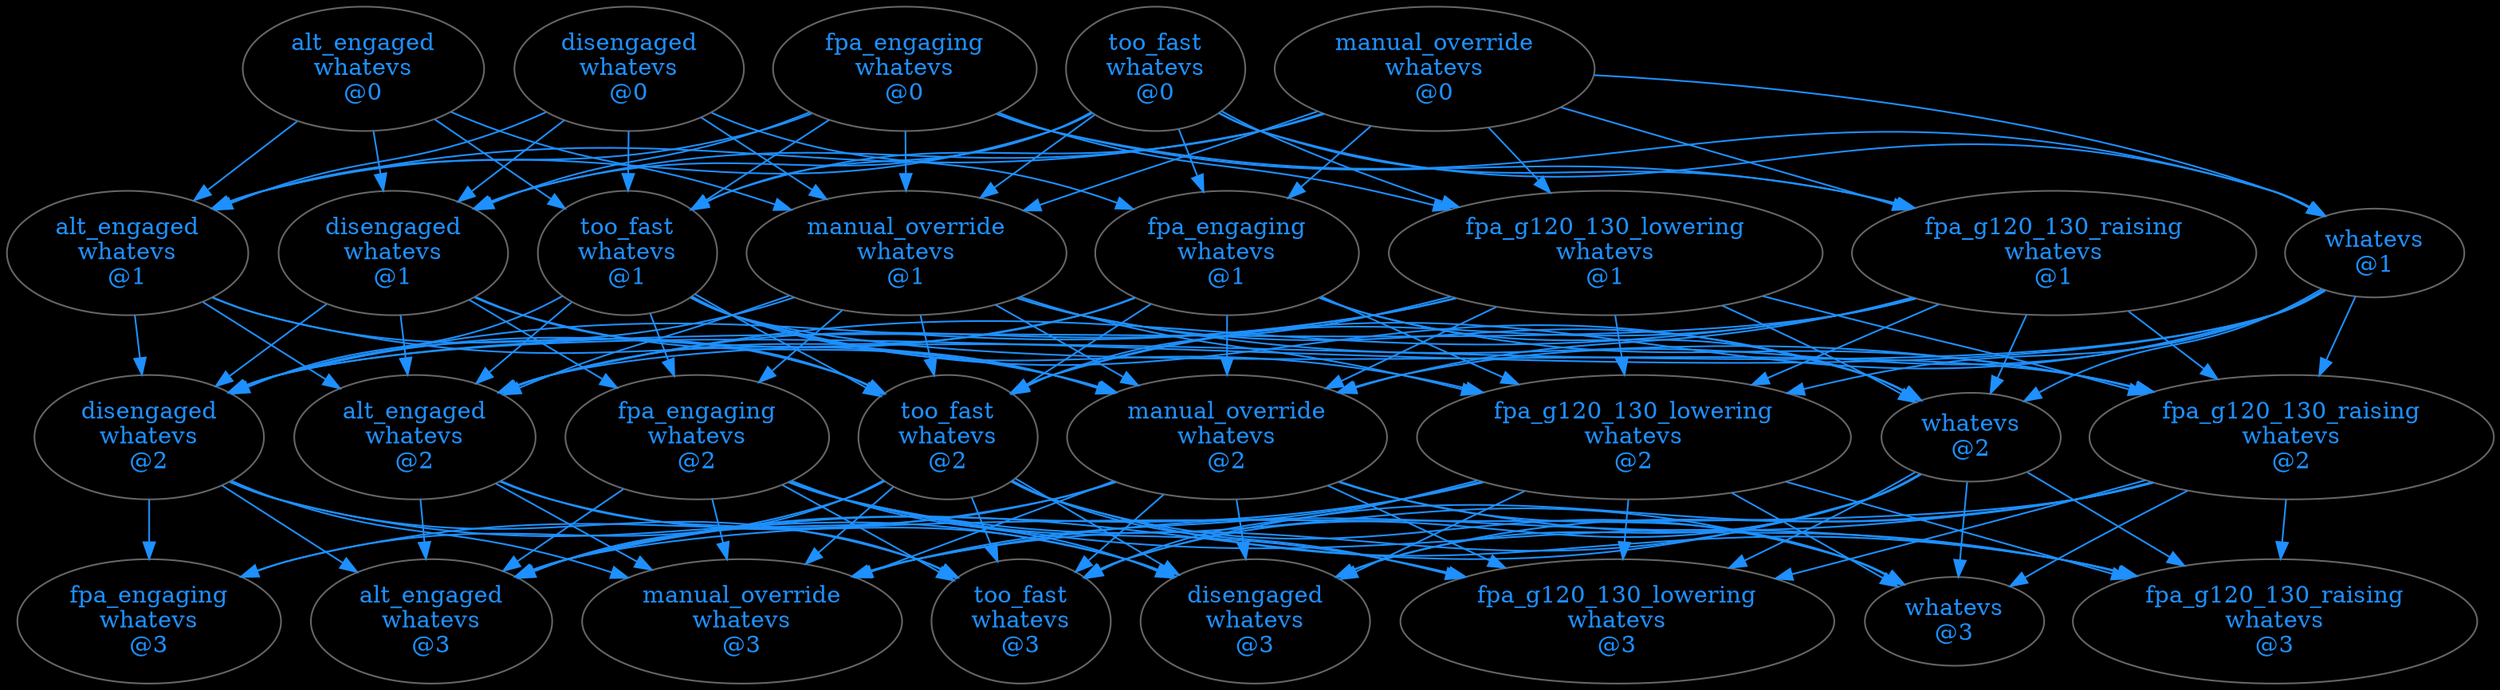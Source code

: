 strict digraph mode_graph {
graph [bgcolor=black margin=0.0] ;
  node [
  style=filled
  fillcolor=black
  fontcolor="#1e90ff"
  color="#666666"
  ] ;
  edge [color="#1e90ff" fontcolor="#222222"] ;
  

  "alt_engaged\nwhatevs\n@0" -> "manual_override\nwhatevs\n@1" ;
  "manual_override\nwhatevs\n@1" -> "manual_override\nwhatevs\n@2" ;
  "manual_override\nwhatevs\n@2" -> "alt_engaged\nwhatevs\n@3" ;

  "alt_engaged\nwhatevs\n@0" -> "manual_override\nwhatevs\n@1" ;
  "manual_override\nwhatevs\n@1" -> "manual_override\nwhatevs\n@2" ;
  "manual_override\nwhatevs\n@2" -> "manual_override\nwhatevs\n@3" ;

  "alt_engaged\nwhatevs\n@0" -> "manual_override\nwhatevs\n@1" ;
  "manual_override\nwhatevs\n@1" -> "manual_override\nwhatevs\n@2" ;
  "manual_override\nwhatevs\n@2" -> "too_fast\nwhatevs\n@3" ;

  "alt_engaged\nwhatevs\n@0" -> "manual_override\nwhatevs\n@1" ;
  "manual_override\nwhatevs\n@1" -> "manual_override\nwhatevs\n@2" ;
  "manual_override\nwhatevs\n@2" -> "fpa_g120_130_lowering\nwhatevs\n@3" ;

  "alt_engaged\nwhatevs\n@0" -> "manual_override\nwhatevs\n@1" ;
  "manual_override\nwhatevs\n@1" -> "manual_override\nwhatevs\n@2" ;
  "manual_override\nwhatevs\n@2" -> "whatevs\n@3" ;

  "alt_engaged\nwhatevs\n@0" -> "manual_override\nwhatevs\n@1" ;
  "manual_override\nwhatevs\n@1" -> "manual_override\nwhatevs\n@2" ;
  "manual_override\nwhatevs\n@2" -> "fpa_engaging\nwhatevs\n@3" ;

  "alt_engaged\nwhatevs\n@0" -> "manual_override\nwhatevs\n@1" ;
  "manual_override\nwhatevs\n@1" -> "manual_override\nwhatevs\n@2" ;
  "manual_override\nwhatevs\n@2" -> "fpa_g120_130_raising\nwhatevs\n@3" ;

  "alt_engaged\nwhatevs\n@0" -> "manual_override\nwhatevs\n@1" ;
  "manual_override\nwhatevs\n@1" -> "manual_override\nwhatevs\n@2" ;
  "manual_override\nwhatevs\n@2" -> "disengaged\nwhatevs\n@3" ;

  "alt_engaged\nwhatevs\n@0" -> "manual_override\nwhatevs\n@1" ;
  "manual_override\nwhatevs\n@1" -> "fpa_engaging\nwhatevs\n@2" ;
  "fpa_engaging\nwhatevs\n@2" -> "fpa_g120_130_lowering\nwhatevs\n@3" ;

  "alt_engaged\nwhatevs\n@0" -> "manual_override\nwhatevs\n@1" ;
  "manual_override\nwhatevs\n@1" -> "fpa_engaging\nwhatevs\n@2" ;
  "fpa_engaging\nwhatevs\n@2" -> "whatevs\n@3" ;

  "alt_engaged\nwhatevs\n@0" -> "manual_override\nwhatevs\n@1" ;
  "manual_override\nwhatevs\n@1" -> "fpa_engaging\nwhatevs\n@2" ;
  "fpa_engaging\nwhatevs\n@2" -> "alt_engaged\nwhatevs\n@3" ;

  "alt_engaged\nwhatevs\n@0" -> "manual_override\nwhatevs\n@1" ;
  "manual_override\nwhatevs\n@1" -> "fpa_engaging\nwhatevs\n@2" ;
  "fpa_engaging\nwhatevs\n@2" -> "manual_override\nwhatevs\n@3" ;

  "alt_engaged\nwhatevs\n@0" -> "manual_override\nwhatevs\n@1" ;
  "manual_override\nwhatevs\n@1" -> "fpa_engaging\nwhatevs\n@2" ;
  "fpa_engaging\nwhatevs\n@2" -> "fpa_g120_130_raising\nwhatevs\n@3" ;

  "alt_engaged\nwhatevs\n@0" -> "manual_override\nwhatevs\n@1" ;
  "manual_override\nwhatevs\n@1" -> "fpa_engaging\nwhatevs\n@2" ;
  "fpa_engaging\nwhatevs\n@2" -> "disengaged\nwhatevs\n@3" ;

  "alt_engaged\nwhatevs\n@0" -> "manual_override\nwhatevs\n@1" ;
  "manual_override\nwhatevs\n@1" -> "fpa_engaging\nwhatevs\n@2" ;
  "fpa_engaging\nwhatevs\n@2" -> "too_fast\nwhatevs\n@3" ;

  "alt_engaged\nwhatevs\n@0" -> "manual_override\nwhatevs\n@1" ;
  "manual_override\nwhatevs\n@1" -> "alt_engaged\nwhatevs\n@2" ;
  "alt_engaged\nwhatevs\n@2" -> "disengaged\nwhatevs\n@3" ;

  "alt_engaged\nwhatevs\n@0" -> "manual_override\nwhatevs\n@1" ;
  "manual_override\nwhatevs\n@1" -> "alt_engaged\nwhatevs\n@2" ;
  "alt_engaged\nwhatevs\n@2" -> "too_fast\nwhatevs\n@3" ;

  "alt_engaged\nwhatevs\n@0" -> "manual_override\nwhatevs\n@1" ;
  "manual_override\nwhatevs\n@1" -> "alt_engaged\nwhatevs\n@2" ;
  "alt_engaged\nwhatevs\n@2" -> "manual_override\nwhatevs\n@3" ;

  "alt_engaged\nwhatevs\n@0" -> "manual_override\nwhatevs\n@1" ;
  "manual_override\nwhatevs\n@1" -> "alt_engaged\nwhatevs\n@2" ;
  "alt_engaged\nwhatevs\n@2" -> "alt_engaged\nwhatevs\n@3" ;

  "alt_engaged\nwhatevs\n@0" -> "manual_override\nwhatevs\n@1" ;
  "manual_override\nwhatevs\n@1" -> "disengaged\nwhatevs\n@2" ;
  "disengaged\nwhatevs\n@2" -> "fpa_engaging\nwhatevs\n@3" ;

  "alt_engaged\nwhatevs\n@0" -> "manual_override\nwhatevs\n@1" ;
  "manual_override\nwhatevs\n@1" -> "disengaged\nwhatevs\n@2" ;
  "disengaged\nwhatevs\n@2" -> "alt_engaged\nwhatevs\n@3" ;

  "alt_engaged\nwhatevs\n@0" -> "manual_override\nwhatevs\n@1" ;
  "manual_override\nwhatevs\n@1" -> "disengaged\nwhatevs\n@2" ;
  "disengaged\nwhatevs\n@2" -> "manual_override\nwhatevs\n@3" ;

  "alt_engaged\nwhatevs\n@0" -> "manual_override\nwhatevs\n@1" ;
  "manual_override\nwhatevs\n@1" -> "disengaged\nwhatevs\n@2" ;
  "disengaged\nwhatevs\n@2" -> "disengaged\nwhatevs\n@3" ;

  "alt_engaged\nwhatevs\n@0" -> "manual_override\nwhatevs\n@1" ;
  "manual_override\nwhatevs\n@1" -> "disengaged\nwhatevs\n@2" ;
  "disengaged\nwhatevs\n@2" -> "too_fast\nwhatevs\n@3" ;

  "alt_engaged\nwhatevs\n@0" -> "manual_override\nwhatevs\n@1" ;
  "manual_override\nwhatevs\n@1" -> "too_fast\nwhatevs\n@2" ;
  "too_fast\nwhatevs\n@2" -> "too_fast\nwhatevs\n@3" ;

  "alt_engaged\nwhatevs\n@0" -> "manual_override\nwhatevs\n@1" ;
  "manual_override\nwhatevs\n@1" -> "too_fast\nwhatevs\n@2" ;
  "too_fast\nwhatevs\n@2" -> "manual_override\nwhatevs\n@3" ;

  "alt_engaged\nwhatevs\n@0" -> "manual_override\nwhatevs\n@1" ;
  "manual_override\nwhatevs\n@1" -> "too_fast\nwhatevs\n@2" ;
  "too_fast\nwhatevs\n@2" -> "disengaged\nwhatevs\n@3" ;

  "alt_engaged\nwhatevs\n@0" -> "manual_override\nwhatevs\n@1" ;
  "manual_override\nwhatevs\n@1" -> "too_fast\nwhatevs\n@2" ;
  "too_fast\nwhatevs\n@2" -> "fpa_g120_130_raising\nwhatevs\n@3" ;

  "alt_engaged\nwhatevs\n@0" -> "manual_override\nwhatevs\n@1" ;
  "manual_override\nwhatevs\n@1" -> "too_fast\nwhatevs\n@2" ;
  "too_fast\nwhatevs\n@2" -> "alt_engaged\nwhatevs\n@3" ;

  "alt_engaged\nwhatevs\n@0" -> "manual_override\nwhatevs\n@1" ;
  "manual_override\nwhatevs\n@1" -> "too_fast\nwhatevs\n@2" ;
  "too_fast\nwhatevs\n@2" -> "whatevs\n@3" ;

  "alt_engaged\nwhatevs\n@0" -> "manual_override\nwhatevs\n@1" ;
  "manual_override\nwhatevs\n@1" -> "too_fast\nwhatevs\n@2" ;
  "too_fast\nwhatevs\n@2" -> "fpa_g120_130_lowering\nwhatevs\n@3" ;

  "alt_engaged\nwhatevs\n@0" -> "manual_override\nwhatevs\n@1" ;
  "manual_override\nwhatevs\n@1" -> "too_fast\nwhatevs\n@2" ;
  "too_fast\nwhatevs\n@2" -> "fpa_engaging\nwhatevs\n@3" ;

  "alt_engaged\nwhatevs\n@0" -> "alt_engaged\nwhatevs\n@1" ;
  "alt_engaged\nwhatevs\n@1" -> "manual_override\nwhatevs\n@2" ;
  "manual_override\nwhatevs\n@2" -> "disengaged\nwhatevs\n@3" ;

  "alt_engaged\nwhatevs\n@0" -> "alt_engaged\nwhatevs\n@1" ;
  "alt_engaged\nwhatevs\n@1" -> "manual_override\nwhatevs\n@2" ;
  "manual_override\nwhatevs\n@2" -> "alt_engaged\nwhatevs\n@3" ;

  "alt_engaged\nwhatevs\n@0" -> "alt_engaged\nwhatevs\n@1" ;
  "alt_engaged\nwhatevs\n@1" -> "manual_override\nwhatevs\n@2" ;
  "manual_override\nwhatevs\n@2" -> "manual_override\nwhatevs\n@3" ;

  "alt_engaged\nwhatevs\n@0" -> "alt_engaged\nwhatevs\n@1" ;
  "alt_engaged\nwhatevs\n@1" -> "manual_override\nwhatevs\n@2" ;
  "manual_override\nwhatevs\n@2" -> "too_fast\nwhatevs\n@3" ;

  "alt_engaged\nwhatevs\n@0" -> "alt_engaged\nwhatevs\n@1" ;
  "alt_engaged\nwhatevs\n@1" -> "manual_override\nwhatevs\n@2" ;
  "manual_override\nwhatevs\n@2" -> "fpa_engaging\nwhatevs\n@3" ;

  "alt_engaged\nwhatevs\n@0" -> "alt_engaged\nwhatevs\n@1" ;
  "alt_engaged\nwhatevs\n@1" -> "disengaged\nwhatevs\n@2" ;
  "disengaged\nwhatevs\n@2" -> "disengaged\nwhatevs\n@3" ;

  "alt_engaged\nwhatevs\n@0" -> "alt_engaged\nwhatevs\n@1" ;
  "alt_engaged\nwhatevs\n@1" -> "disengaged\nwhatevs\n@2" ;
  "disengaged\nwhatevs\n@2" -> "alt_engaged\nwhatevs\n@3" ;

  "alt_engaged\nwhatevs\n@0" -> "alt_engaged\nwhatevs\n@1" ;
  "alt_engaged\nwhatevs\n@1" -> "disengaged\nwhatevs\n@2" ;
  "disengaged\nwhatevs\n@2" -> "manual_override\nwhatevs\n@3" ;

  "alt_engaged\nwhatevs\n@0" -> "alt_engaged\nwhatevs\n@1" ;
  "alt_engaged\nwhatevs\n@1" -> "disengaged\nwhatevs\n@2" ;
  "disengaged\nwhatevs\n@2" -> "too_fast\nwhatevs\n@3" ;

  "alt_engaged\nwhatevs\n@0" -> "alt_engaged\nwhatevs\n@1" ;
  "alt_engaged\nwhatevs\n@1" -> "disengaged\nwhatevs\n@2" ;
  "disengaged\nwhatevs\n@2" -> "fpa_engaging\nwhatevs\n@3" ;

  "alt_engaged\nwhatevs\n@0" -> "alt_engaged\nwhatevs\n@1" ;
  "alt_engaged\nwhatevs\n@1" -> "too_fast\nwhatevs\n@2" ;
  "too_fast\nwhatevs\n@2" -> "disengaged\nwhatevs\n@3" ;

  "alt_engaged\nwhatevs\n@0" -> "alt_engaged\nwhatevs\n@1" ;
  "alt_engaged\nwhatevs\n@1" -> "too_fast\nwhatevs\n@2" ;
  "too_fast\nwhatevs\n@2" -> "alt_engaged\nwhatevs\n@3" ;

  "alt_engaged\nwhatevs\n@0" -> "alt_engaged\nwhatevs\n@1" ;
  "alt_engaged\nwhatevs\n@1" -> "too_fast\nwhatevs\n@2" ;
  "too_fast\nwhatevs\n@2" -> "manual_override\nwhatevs\n@3" ;

  "alt_engaged\nwhatevs\n@0" -> "alt_engaged\nwhatevs\n@1" ;
  "alt_engaged\nwhatevs\n@1" -> "too_fast\nwhatevs\n@2" ;
  "too_fast\nwhatevs\n@2" -> "too_fast\nwhatevs\n@3" ;

  "alt_engaged\nwhatevs\n@0" -> "alt_engaged\nwhatevs\n@1" ;
  "alt_engaged\nwhatevs\n@1" -> "too_fast\nwhatevs\n@2" ;
  "too_fast\nwhatevs\n@2" -> "fpa_engaging\nwhatevs\n@3" ;

  "alt_engaged\nwhatevs\n@0" -> "alt_engaged\nwhatevs\n@1" ;
  "alt_engaged\nwhatevs\n@1" -> "alt_engaged\nwhatevs\n@2" ;
  "alt_engaged\nwhatevs\n@2" -> "disengaged\nwhatevs\n@3" ;

  "alt_engaged\nwhatevs\n@0" -> "alt_engaged\nwhatevs\n@1" ;
  "alt_engaged\nwhatevs\n@1" -> "alt_engaged\nwhatevs\n@2" ;
  "alt_engaged\nwhatevs\n@2" -> "alt_engaged\nwhatevs\n@3" ;

  "alt_engaged\nwhatevs\n@0" -> "alt_engaged\nwhatevs\n@1" ;
  "alt_engaged\nwhatevs\n@1" -> "alt_engaged\nwhatevs\n@2" ;
  "alt_engaged\nwhatevs\n@2" -> "manual_override\nwhatevs\n@3" ;

  "alt_engaged\nwhatevs\n@0" -> "alt_engaged\nwhatevs\n@1" ;
  "alt_engaged\nwhatevs\n@1" -> "alt_engaged\nwhatevs\n@2" ;
  "alt_engaged\nwhatevs\n@2" -> "too_fast\nwhatevs\n@3" ;

  "alt_engaged\nwhatevs\n@0" -> "disengaged\nwhatevs\n@1" ;
  "disengaged\nwhatevs\n@1" -> "alt_engaged\nwhatevs\n@2" ;
  "alt_engaged\nwhatevs\n@2" -> "disengaged\nwhatevs\n@3" ;

  "alt_engaged\nwhatevs\n@0" -> "disengaged\nwhatevs\n@1" ;
  "disengaged\nwhatevs\n@1" -> "alt_engaged\nwhatevs\n@2" ;
  "alt_engaged\nwhatevs\n@2" -> "alt_engaged\nwhatevs\n@3" ;

  "alt_engaged\nwhatevs\n@0" -> "disengaged\nwhatevs\n@1" ;
  "disengaged\nwhatevs\n@1" -> "alt_engaged\nwhatevs\n@2" ;
  "alt_engaged\nwhatevs\n@2" -> "manual_override\nwhatevs\n@3" ;

  "alt_engaged\nwhatevs\n@0" -> "disengaged\nwhatevs\n@1" ;
  "disengaged\nwhatevs\n@1" -> "alt_engaged\nwhatevs\n@2" ;
  "alt_engaged\nwhatevs\n@2" -> "too_fast\nwhatevs\n@3" ;

  "alt_engaged\nwhatevs\n@0" -> "disengaged\nwhatevs\n@1" ;
  "disengaged\nwhatevs\n@1" -> "disengaged\nwhatevs\n@2" ;
  "disengaged\nwhatevs\n@2" -> "disengaged\nwhatevs\n@3" ;

  "alt_engaged\nwhatevs\n@0" -> "disengaged\nwhatevs\n@1" ;
  "disengaged\nwhatevs\n@1" -> "disengaged\nwhatevs\n@2" ;
  "disengaged\nwhatevs\n@2" -> "alt_engaged\nwhatevs\n@3" ;

  "alt_engaged\nwhatevs\n@0" -> "disengaged\nwhatevs\n@1" ;
  "disengaged\nwhatevs\n@1" -> "disengaged\nwhatevs\n@2" ;
  "disengaged\nwhatevs\n@2" -> "manual_override\nwhatevs\n@3" ;

  "alt_engaged\nwhatevs\n@0" -> "disengaged\nwhatevs\n@1" ;
  "disengaged\nwhatevs\n@1" -> "disengaged\nwhatevs\n@2" ;
  "disengaged\nwhatevs\n@2" -> "too_fast\nwhatevs\n@3" ;

  "alt_engaged\nwhatevs\n@0" -> "disengaged\nwhatevs\n@1" ;
  "disengaged\nwhatevs\n@1" -> "disengaged\nwhatevs\n@2" ;
  "disengaged\nwhatevs\n@2" -> "fpa_engaging\nwhatevs\n@3" ;

  "alt_engaged\nwhatevs\n@0" -> "disengaged\nwhatevs\n@1" ;
  "disengaged\nwhatevs\n@1" -> "fpa_engaging\nwhatevs\n@2" ;
  "fpa_engaging\nwhatevs\n@2" -> "disengaged\nwhatevs\n@3" ;

  "alt_engaged\nwhatevs\n@0" -> "disengaged\nwhatevs\n@1" ;
  "disengaged\nwhatevs\n@1" -> "fpa_engaging\nwhatevs\n@2" ;
  "fpa_engaging\nwhatevs\n@2" -> "whatevs\n@3" ;

  "alt_engaged\nwhatevs\n@0" -> "disengaged\nwhatevs\n@1" ;
  "disengaged\nwhatevs\n@1" -> "fpa_engaging\nwhatevs\n@2" ;
  "fpa_engaging\nwhatevs\n@2" -> "alt_engaged\nwhatevs\n@3" ;

  "alt_engaged\nwhatevs\n@0" -> "disengaged\nwhatevs\n@1" ;
  "disengaged\nwhatevs\n@1" -> "fpa_engaging\nwhatevs\n@2" ;
  "fpa_engaging\nwhatevs\n@2" -> "fpa_g120_130_raising\nwhatevs\n@3" ;

  "alt_engaged\nwhatevs\n@0" -> "disengaged\nwhatevs\n@1" ;
  "disengaged\nwhatevs\n@1" -> "fpa_engaging\nwhatevs\n@2" ;
  "fpa_engaging\nwhatevs\n@2" -> "manual_override\nwhatevs\n@3" ;

  "alt_engaged\nwhatevs\n@0" -> "disengaged\nwhatevs\n@1" ;
  "disengaged\nwhatevs\n@1" -> "fpa_engaging\nwhatevs\n@2" ;
  "fpa_engaging\nwhatevs\n@2" -> "too_fast\nwhatevs\n@3" ;

  "alt_engaged\nwhatevs\n@0" -> "disengaged\nwhatevs\n@1" ;
  "disengaged\nwhatevs\n@1" -> "fpa_engaging\nwhatevs\n@2" ;
  "fpa_engaging\nwhatevs\n@2" -> "fpa_g120_130_lowering\nwhatevs\n@3" ;

  "alt_engaged\nwhatevs\n@0" -> "disengaged\nwhatevs\n@1" ;
  "disengaged\nwhatevs\n@1" -> "too_fast\nwhatevs\n@2" ;
  "too_fast\nwhatevs\n@2" -> "disengaged\nwhatevs\n@3" ;

  "alt_engaged\nwhatevs\n@0" -> "disengaged\nwhatevs\n@1" ;
  "disengaged\nwhatevs\n@1" -> "too_fast\nwhatevs\n@2" ;
  "too_fast\nwhatevs\n@2" -> "alt_engaged\nwhatevs\n@3" ;

  "alt_engaged\nwhatevs\n@0" -> "disengaged\nwhatevs\n@1" ;
  "disengaged\nwhatevs\n@1" -> "too_fast\nwhatevs\n@2" ;
  "too_fast\nwhatevs\n@2" -> "whatevs\n@3" ;

  "alt_engaged\nwhatevs\n@0" -> "disengaged\nwhatevs\n@1" ;
  "disengaged\nwhatevs\n@1" -> "too_fast\nwhatevs\n@2" ;
  "too_fast\nwhatevs\n@2" -> "fpa_g120_130_raising\nwhatevs\n@3" ;

  "alt_engaged\nwhatevs\n@0" -> "disengaged\nwhatevs\n@1" ;
  "disengaged\nwhatevs\n@1" -> "too_fast\nwhatevs\n@2" ;
  "too_fast\nwhatevs\n@2" -> "manual_override\nwhatevs\n@3" ;

  "alt_engaged\nwhatevs\n@0" -> "disengaged\nwhatevs\n@1" ;
  "disengaged\nwhatevs\n@1" -> "too_fast\nwhatevs\n@2" ;
  "too_fast\nwhatevs\n@2" -> "too_fast\nwhatevs\n@3" ;

  "alt_engaged\nwhatevs\n@0" -> "disengaged\nwhatevs\n@1" ;
  "disengaged\nwhatevs\n@1" -> "too_fast\nwhatevs\n@2" ;
  "too_fast\nwhatevs\n@2" -> "fpa_g120_130_lowering\nwhatevs\n@3" ;

  "alt_engaged\nwhatevs\n@0" -> "disengaged\nwhatevs\n@1" ;
  "disengaged\nwhatevs\n@1" -> "too_fast\nwhatevs\n@2" ;
  "too_fast\nwhatevs\n@2" -> "fpa_engaging\nwhatevs\n@3" ;

  "alt_engaged\nwhatevs\n@0" -> "disengaged\nwhatevs\n@1" ;
  "disengaged\nwhatevs\n@1" -> "manual_override\nwhatevs\n@2" ;
  "manual_override\nwhatevs\n@2" -> "disengaged\nwhatevs\n@3" ;

  "alt_engaged\nwhatevs\n@0" -> "disengaged\nwhatevs\n@1" ;
  "disengaged\nwhatevs\n@1" -> "manual_override\nwhatevs\n@2" ;
  "manual_override\nwhatevs\n@2" -> "alt_engaged\nwhatevs\n@3" ;

  "alt_engaged\nwhatevs\n@0" -> "disengaged\nwhatevs\n@1" ;
  "disengaged\nwhatevs\n@1" -> "manual_override\nwhatevs\n@2" ;
  "manual_override\nwhatevs\n@2" -> "whatevs\n@3" ;

  "alt_engaged\nwhatevs\n@0" -> "disengaged\nwhatevs\n@1" ;
  "disengaged\nwhatevs\n@1" -> "manual_override\nwhatevs\n@2" ;
  "manual_override\nwhatevs\n@2" -> "fpa_g120_130_raising\nwhatevs\n@3" ;

  "alt_engaged\nwhatevs\n@0" -> "disengaged\nwhatevs\n@1" ;
  "disengaged\nwhatevs\n@1" -> "manual_override\nwhatevs\n@2" ;
  "manual_override\nwhatevs\n@2" -> "manual_override\nwhatevs\n@3" ;

  "alt_engaged\nwhatevs\n@0" -> "disengaged\nwhatevs\n@1" ;
  "disengaged\nwhatevs\n@1" -> "manual_override\nwhatevs\n@2" ;
  "manual_override\nwhatevs\n@2" -> "too_fast\nwhatevs\n@3" ;

  "alt_engaged\nwhatevs\n@0" -> "disengaged\nwhatevs\n@1" ;
  "disengaged\nwhatevs\n@1" -> "manual_override\nwhatevs\n@2" ;
  "manual_override\nwhatevs\n@2" -> "fpa_g120_130_lowering\nwhatevs\n@3" ;

  "alt_engaged\nwhatevs\n@0" -> "disengaged\nwhatevs\n@1" ;
  "disengaged\nwhatevs\n@1" -> "manual_override\nwhatevs\n@2" ;
  "manual_override\nwhatevs\n@2" -> "fpa_engaging\nwhatevs\n@3" ;

  "alt_engaged\nwhatevs\n@0" -> "too_fast\nwhatevs\n@1" ;
  "too_fast\nwhatevs\n@1" -> "disengaged\nwhatevs\n@2" ;
  "disengaged\nwhatevs\n@2" -> "disengaged\nwhatevs\n@3" ;

  "alt_engaged\nwhatevs\n@0" -> "too_fast\nwhatevs\n@1" ;
  "too_fast\nwhatevs\n@1" -> "disengaged\nwhatevs\n@2" ;
  "disengaged\nwhatevs\n@2" -> "alt_engaged\nwhatevs\n@3" ;

  "alt_engaged\nwhatevs\n@0" -> "too_fast\nwhatevs\n@1" ;
  "too_fast\nwhatevs\n@1" -> "disengaged\nwhatevs\n@2" ;
  "disengaged\nwhatevs\n@2" -> "manual_override\nwhatevs\n@3" ;

  "alt_engaged\nwhatevs\n@0" -> "too_fast\nwhatevs\n@1" ;
  "too_fast\nwhatevs\n@1" -> "disengaged\nwhatevs\n@2" ;
  "disengaged\nwhatevs\n@2" -> "too_fast\nwhatevs\n@3" ;

  "alt_engaged\nwhatevs\n@0" -> "too_fast\nwhatevs\n@1" ;
  "too_fast\nwhatevs\n@1" -> "disengaged\nwhatevs\n@2" ;
  "disengaged\nwhatevs\n@2" -> "fpa_engaging\nwhatevs\n@3" ;

  "alt_engaged\nwhatevs\n@0" -> "too_fast\nwhatevs\n@1" ;
  "too_fast\nwhatevs\n@1" -> "alt_engaged\nwhatevs\n@2" ;
  "alt_engaged\nwhatevs\n@2" -> "disengaged\nwhatevs\n@3" ;

  "alt_engaged\nwhatevs\n@0" -> "too_fast\nwhatevs\n@1" ;
  "too_fast\nwhatevs\n@1" -> "alt_engaged\nwhatevs\n@2" ;
  "alt_engaged\nwhatevs\n@2" -> "alt_engaged\nwhatevs\n@3" ;

  "alt_engaged\nwhatevs\n@0" -> "too_fast\nwhatevs\n@1" ;
  "too_fast\nwhatevs\n@1" -> "alt_engaged\nwhatevs\n@2" ;
  "alt_engaged\nwhatevs\n@2" -> "manual_override\nwhatevs\n@3" ;

  "alt_engaged\nwhatevs\n@0" -> "too_fast\nwhatevs\n@1" ;
  "too_fast\nwhatevs\n@1" -> "alt_engaged\nwhatevs\n@2" ;
  "alt_engaged\nwhatevs\n@2" -> "too_fast\nwhatevs\n@3" ;

  "alt_engaged\nwhatevs\n@0" -> "too_fast\nwhatevs\n@1" ;
  "too_fast\nwhatevs\n@1" -> "fpa_engaging\nwhatevs\n@2" ;
  "fpa_engaging\nwhatevs\n@2" -> "disengaged\nwhatevs\n@3" ;

  "alt_engaged\nwhatevs\n@0" -> "too_fast\nwhatevs\n@1" ;
  "too_fast\nwhatevs\n@1" -> "fpa_engaging\nwhatevs\n@2" ;
  "fpa_engaging\nwhatevs\n@2" -> "whatevs\n@3" ;

  "alt_engaged\nwhatevs\n@0" -> "too_fast\nwhatevs\n@1" ;
  "too_fast\nwhatevs\n@1" -> "fpa_engaging\nwhatevs\n@2" ;
  "fpa_engaging\nwhatevs\n@2" -> "alt_engaged\nwhatevs\n@3" ;

  "alt_engaged\nwhatevs\n@0" -> "too_fast\nwhatevs\n@1" ;
  "too_fast\nwhatevs\n@1" -> "fpa_engaging\nwhatevs\n@2" ;
  "fpa_engaging\nwhatevs\n@2" -> "fpa_g120_130_raising\nwhatevs\n@3" ;

  "alt_engaged\nwhatevs\n@0" -> "too_fast\nwhatevs\n@1" ;
  "too_fast\nwhatevs\n@1" -> "fpa_engaging\nwhatevs\n@2" ;
  "fpa_engaging\nwhatevs\n@2" -> "manual_override\nwhatevs\n@3" ;

  "alt_engaged\nwhatevs\n@0" -> "too_fast\nwhatevs\n@1" ;
  "too_fast\nwhatevs\n@1" -> "fpa_engaging\nwhatevs\n@2" ;
  "fpa_engaging\nwhatevs\n@2" -> "too_fast\nwhatevs\n@3" ;

  "alt_engaged\nwhatevs\n@0" -> "too_fast\nwhatevs\n@1" ;
  "too_fast\nwhatevs\n@1" -> "fpa_engaging\nwhatevs\n@2" ;
  "fpa_engaging\nwhatevs\n@2" -> "fpa_g120_130_lowering\nwhatevs\n@3" ;

  "alt_engaged\nwhatevs\n@0" -> "too_fast\nwhatevs\n@1" ;
  "too_fast\nwhatevs\n@1" -> "too_fast\nwhatevs\n@2" ;
  "too_fast\nwhatevs\n@2" -> "disengaged\nwhatevs\n@3" ;

  "alt_engaged\nwhatevs\n@0" -> "too_fast\nwhatevs\n@1" ;
  "too_fast\nwhatevs\n@1" -> "too_fast\nwhatevs\n@2" ;
  "too_fast\nwhatevs\n@2" -> "alt_engaged\nwhatevs\n@3" ;

  "alt_engaged\nwhatevs\n@0" -> "too_fast\nwhatevs\n@1" ;
  "too_fast\nwhatevs\n@1" -> "too_fast\nwhatevs\n@2" ;
  "too_fast\nwhatevs\n@2" -> "whatevs\n@3" ;

  "alt_engaged\nwhatevs\n@0" -> "too_fast\nwhatevs\n@1" ;
  "too_fast\nwhatevs\n@1" -> "too_fast\nwhatevs\n@2" ;
  "too_fast\nwhatevs\n@2" -> "fpa_g120_130_raising\nwhatevs\n@3" ;

  "alt_engaged\nwhatevs\n@0" -> "too_fast\nwhatevs\n@1" ;
  "too_fast\nwhatevs\n@1" -> "too_fast\nwhatevs\n@2" ;
  "too_fast\nwhatevs\n@2" -> "manual_override\nwhatevs\n@3" ;

  "alt_engaged\nwhatevs\n@0" -> "too_fast\nwhatevs\n@1" ;
  "too_fast\nwhatevs\n@1" -> "too_fast\nwhatevs\n@2" ;
  "too_fast\nwhatevs\n@2" -> "too_fast\nwhatevs\n@3" ;

  "alt_engaged\nwhatevs\n@0" -> "too_fast\nwhatevs\n@1" ;
  "too_fast\nwhatevs\n@1" -> "too_fast\nwhatevs\n@2" ;
  "too_fast\nwhatevs\n@2" -> "fpa_g120_130_lowering\nwhatevs\n@3" ;

  "alt_engaged\nwhatevs\n@0" -> "too_fast\nwhatevs\n@1" ;
  "too_fast\nwhatevs\n@1" -> "too_fast\nwhatevs\n@2" ;
  "too_fast\nwhatevs\n@2" -> "fpa_engaging\nwhatevs\n@3" ;

  "alt_engaged\nwhatevs\n@0" -> "too_fast\nwhatevs\n@1" ;
  "too_fast\nwhatevs\n@1" -> "manual_override\nwhatevs\n@2" ;
  "manual_override\nwhatevs\n@2" -> "disengaged\nwhatevs\n@3" ;

  "alt_engaged\nwhatevs\n@0" -> "too_fast\nwhatevs\n@1" ;
  "too_fast\nwhatevs\n@1" -> "manual_override\nwhatevs\n@2" ;
  "manual_override\nwhatevs\n@2" -> "alt_engaged\nwhatevs\n@3" ;

  "alt_engaged\nwhatevs\n@0" -> "too_fast\nwhatevs\n@1" ;
  "too_fast\nwhatevs\n@1" -> "manual_override\nwhatevs\n@2" ;
  "manual_override\nwhatevs\n@2" -> "whatevs\n@3" ;

  "alt_engaged\nwhatevs\n@0" -> "too_fast\nwhatevs\n@1" ;
  "too_fast\nwhatevs\n@1" -> "manual_override\nwhatevs\n@2" ;
  "manual_override\nwhatevs\n@2" -> "fpa_g120_130_raising\nwhatevs\n@3" ;

  "alt_engaged\nwhatevs\n@0" -> "too_fast\nwhatevs\n@1" ;
  "too_fast\nwhatevs\n@1" -> "manual_override\nwhatevs\n@2" ;
  "manual_override\nwhatevs\n@2" -> "manual_override\nwhatevs\n@3" ;

  "alt_engaged\nwhatevs\n@0" -> "too_fast\nwhatevs\n@1" ;
  "too_fast\nwhatevs\n@1" -> "manual_override\nwhatevs\n@2" ;
  "manual_override\nwhatevs\n@2" -> "too_fast\nwhatevs\n@3" ;

  "alt_engaged\nwhatevs\n@0" -> "too_fast\nwhatevs\n@1" ;
  "too_fast\nwhatevs\n@1" -> "manual_override\nwhatevs\n@2" ;
  "manual_override\nwhatevs\n@2" -> "fpa_g120_130_lowering\nwhatevs\n@3" ;

  "alt_engaged\nwhatevs\n@0" -> "too_fast\nwhatevs\n@1" ;
  "too_fast\nwhatevs\n@1" -> "manual_override\nwhatevs\n@2" ;
  "manual_override\nwhatevs\n@2" -> "fpa_engaging\nwhatevs\n@3" ;

  "disengaged\nwhatevs\n@0" -> "fpa_engaging\nwhatevs\n@1" ;
  "fpa_engaging\nwhatevs\n@1" -> "fpa_g120_130_raising\nwhatevs\n@2" ;
  "fpa_g120_130_raising\nwhatevs\n@2" -> "disengaged\nwhatevs\n@3" ;

  "disengaged\nwhatevs\n@0" -> "fpa_engaging\nwhatevs\n@1" ;
  "fpa_engaging\nwhatevs\n@1" -> "fpa_g120_130_raising\nwhatevs\n@2" ;
  "fpa_g120_130_raising\nwhatevs\n@2" -> "whatevs\n@3" ;

  "disengaged\nwhatevs\n@0" -> "fpa_engaging\nwhatevs\n@1" ;
  "fpa_engaging\nwhatevs\n@1" -> "fpa_g120_130_raising\nwhatevs\n@2" ;
  "fpa_g120_130_raising\nwhatevs\n@2" -> "alt_engaged\nwhatevs\n@3" ;

  "disengaged\nwhatevs\n@0" -> "fpa_engaging\nwhatevs\n@1" ;
  "fpa_engaging\nwhatevs\n@1" -> "fpa_g120_130_raising\nwhatevs\n@2" ;
  "fpa_g120_130_raising\nwhatevs\n@2" -> "fpa_g120_130_raising\nwhatevs\n@3" ;

  "disengaged\nwhatevs\n@0" -> "fpa_engaging\nwhatevs\n@1" ;
  "fpa_engaging\nwhatevs\n@1" -> "fpa_g120_130_raising\nwhatevs\n@2" ;
  "fpa_g120_130_raising\nwhatevs\n@2" -> "manual_override\nwhatevs\n@3" ;

  "disengaged\nwhatevs\n@0" -> "fpa_engaging\nwhatevs\n@1" ;
  "fpa_engaging\nwhatevs\n@1" -> "fpa_g120_130_raising\nwhatevs\n@2" ;
  "fpa_g120_130_raising\nwhatevs\n@2" -> "too_fast\nwhatevs\n@3" ;

  "disengaged\nwhatevs\n@0" -> "fpa_engaging\nwhatevs\n@1" ;
  "fpa_engaging\nwhatevs\n@1" -> "fpa_g120_130_raising\nwhatevs\n@2" ;
  "fpa_g120_130_raising\nwhatevs\n@2" -> "fpa_g120_130_lowering\nwhatevs\n@3" ;

  "disengaged\nwhatevs\n@0" -> "fpa_engaging\nwhatevs\n@1" ;
  "fpa_engaging\nwhatevs\n@1" -> "fpa_g120_130_lowering\nwhatevs\n@2" ;
  "fpa_g120_130_lowering\nwhatevs\n@2" -> "disengaged\nwhatevs\n@3" ;

  "disengaged\nwhatevs\n@0" -> "fpa_engaging\nwhatevs\n@1" ;
  "fpa_engaging\nwhatevs\n@1" -> "fpa_g120_130_lowering\nwhatevs\n@2" ;
  "fpa_g120_130_lowering\nwhatevs\n@2" -> "whatevs\n@3" ;

  "disengaged\nwhatevs\n@0" -> "fpa_engaging\nwhatevs\n@1" ;
  "fpa_engaging\nwhatevs\n@1" -> "fpa_g120_130_lowering\nwhatevs\n@2" ;
  "fpa_g120_130_lowering\nwhatevs\n@2" -> "alt_engaged\nwhatevs\n@3" ;

  "disengaged\nwhatevs\n@0" -> "fpa_engaging\nwhatevs\n@1" ;
  "fpa_engaging\nwhatevs\n@1" -> "fpa_g120_130_lowering\nwhatevs\n@2" ;
  "fpa_g120_130_lowering\nwhatevs\n@2" -> "fpa_g120_130_raising\nwhatevs\n@3" ;

  "disengaged\nwhatevs\n@0" -> "fpa_engaging\nwhatevs\n@1" ;
  "fpa_engaging\nwhatevs\n@1" -> "fpa_g120_130_lowering\nwhatevs\n@2" ;
  "fpa_g120_130_lowering\nwhatevs\n@2" -> "manual_override\nwhatevs\n@3" ;

  "disengaged\nwhatevs\n@0" -> "fpa_engaging\nwhatevs\n@1" ;
  "fpa_engaging\nwhatevs\n@1" -> "fpa_g120_130_lowering\nwhatevs\n@2" ;
  "fpa_g120_130_lowering\nwhatevs\n@2" -> "too_fast\nwhatevs\n@3" ;

  "disengaged\nwhatevs\n@0" -> "fpa_engaging\nwhatevs\n@1" ;
  "fpa_engaging\nwhatevs\n@1" -> "fpa_g120_130_lowering\nwhatevs\n@2" ;
  "fpa_g120_130_lowering\nwhatevs\n@2" -> "fpa_g120_130_lowering\nwhatevs\n@3" ;

  "disengaged\nwhatevs\n@0" -> "fpa_engaging\nwhatevs\n@1" ;
  "fpa_engaging\nwhatevs\n@1" -> "disengaged\nwhatevs\n@2" ;
  "disengaged\nwhatevs\n@2" -> "disengaged\nwhatevs\n@3" ;

  "disengaged\nwhatevs\n@0" -> "fpa_engaging\nwhatevs\n@1" ;
  "fpa_engaging\nwhatevs\n@1" -> "disengaged\nwhatevs\n@2" ;
  "disengaged\nwhatevs\n@2" -> "alt_engaged\nwhatevs\n@3" ;

  "disengaged\nwhatevs\n@0" -> "fpa_engaging\nwhatevs\n@1" ;
  "fpa_engaging\nwhatevs\n@1" -> "disengaged\nwhatevs\n@2" ;
  "disengaged\nwhatevs\n@2" -> "manual_override\nwhatevs\n@3" ;

  "disengaged\nwhatevs\n@0" -> "fpa_engaging\nwhatevs\n@1" ;
  "fpa_engaging\nwhatevs\n@1" -> "disengaged\nwhatevs\n@2" ;
  "disengaged\nwhatevs\n@2" -> "too_fast\nwhatevs\n@3" ;

  "disengaged\nwhatevs\n@0" -> "fpa_engaging\nwhatevs\n@1" ;
  "fpa_engaging\nwhatevs\n@1" -> "disengaged\nwhatevs\n@2" ;
  "disengaged\nwhatevs\n@2" -> "fpa_engaging\nwhatevs\n@3" ;

  "disengaged\nwhatevs\n@0" -> "fpa_engaging\nwhatevs\n@1" ;
  "fpa_engaging\nwhatevs\n@1" -> "alt_engaged\nwhatevs\n@2" ;
  "alt_engaged\nwhatevs\n@2" -> "disengaged\nwhatevs\n@3" ;

  "disengaged\nwhatevs\n@0" -> "fpa_engaging\nwhatevs\n@1" ;
  "fpa_engaging\nwhatevs\n@1" -> "alt_engaged\nwhatevs\n@2" ;
  "alt_engaged\nwhatevs\n@2" -> "alt_engaged\nwhatevs\n@3" ;

  "disengaged\nwhatevs\n@0" -> "fpa_engaging\nwhatevs\n@1" ;
  "fpa_engaging\nwhatevs\n@1" -> "alt_engaged\nwhatevs\n@2" ;
  "alt_engaged\nwhatevs\n@2" -> "manual_override\nwhatevs\n@3" ;

  "disengaged\nwhatevs\n@0" -> "fpa_engaging\nwhatevs\n@1" ;
  "fpa_engaging\nwhatevs\n@1" -> "alt_engaged\nwhatevs\n@2" ;
  "alt_engaged\nwhatevs\n@2" -> "too_fast\nwhatevs\n@3" ;

  "disengaged\nwhatevs\n@0" -> "fpa_engaging\nwhatevs\n@1" ;
  "fpa_engaging\nwhatevs\n@1" -> "too_fast\nwhatevs\n@2" ;
  "too_fast\nwhatevs\n@2" -> "disengaged\nwhatevs\n@3" ;

  "disengaged\nwhatevs\n@0" -> "fpa_engaging\nwhatevs\n@1" ;
  "fpa_engaging\nwhatevs\n@1" -> "too_fast\nwhatevs\n@2" ;
  "too_fast\nwhatevs\n@2" -> "alt_engaged\nwhatevs\n@3" ;

  "disengaged\nwhatevs\n@0" -> "fpa_engaging\nwhatevs\n@1" ;
  "fpa_engaging\nwhatevs\n@1" -> "too_fast\nwhatevs\n@2" ;
  "too_fast\nwhatevs\n@2" -> "manual_override\nwhatevs\n@3" ;

  "disengaged\nwhatevs\n@0" -> "fpa_engaging\nwhatevs\n@1" ;
  "fpa_engaging\nwhatevs\n@1" -> "too_fast\nwhatevs\n@2" ;
  "too_fast\nwhatevs\n@2" -> "too_fast\nwhatevs\n@3" ;

  "disengaged\nwhatevs\n@0" -> "fpa_engaging\nwhatevs\n@1" ;
  "fpa_engaging\nwhatevs\n@1" -> "too_fast\nwhatevs\n@2" ;
  "too_fast\nwhatevs\n@2" -> "fpa_engaging\nwhatevs\n@3" ;

  "disengaged\nwhatevs\n@0" -> "fpa_engaging\nwhatevs\n@1" ;
  "fpa_engaging\nwhatevs\n@1" -> "too_fast\nwhatevs\n@2" ;
  "too_fast\nwhatevs\n@2" -> "fpa_g120_130_lowering\nwhatevs\n@3" ;

  "disengaged\nwhatevs\n@0" -> "fpa_engaging\nwhatevs\n@1" ;
  "fpa_engaging\nwhatevs\n@1" -> "too_fast\nwhatevs\n@2" ;
  "too_fast\nwhatevs\n@2" -> "whatevs\n@3" ;

  "disengaged\nwhatevs\n@0" -> "fpa_engaging\nwhatevs\n@1" ;
  "fpa_engaging\nwhatevs\n@1" -> "too_fast\nwhatevs\n@2" ;
  "too_fast\nwhatevs\n@2" -> "fpa_g120_130_raising\nwhatevs\n@3" ;

  "disengaged\nwhatevs\n@0" -> "fpa_engaging\nwhatevs\n@1" ;
  "fpa_engaging\nwhatevs\n@1" -> "manual_override\nwhatevs\n@2" ;
  "manual_override\nwhatevs\n@2" -> "disengaged\nwhatevs\n@3" ;

  "disengaged\nwhatevs\n@0" -> "fpa_engaging\nwhatevs\n@1" ;
  "fpa_engaging\nwhatevs\n@1" -> "manual_override\nwhatevs\n@2" ;
  "manual_override\nwhatevs\n@2" -> "alt_engaged\nwhatevs\n@3" ;

  "disengaged\nwhatevs\n@0" -> "fpa_engaging\nwhatevs\n@1" ;
  "fpa_engaging\nwhatevs\n@1" -> "manual_override\nwhatevs\n@2" ;
  "manual_override\nwhatevs\n@2" -> "manual_override\nwhatevs\n@3" ;

  "disengaged\nwhatevs\n@0" -> "fpa_engaging\nwhatevs\n@1" ;
  "fpa_engaging\nwhatevs\n@1" -> "manual_override\nwhatevs\n@2" ;
  "manual_override\nwhatevs\n@2" -> "too_fast\nwhatevs\n@3" ;

  "disengaged\nwhatevs\n@0" -> "fpa_engaging\nwhatevs\n@1" ;
  "fpa_engaging\nwhatevs\n@1" -> "manual_override\nwhatevs\n@2" ;
  "manual_override\nwhatevs\n@2" -> "fpa_engaging\nwhatevs\n@3" ;

  "disengaged\nwhatevs\n@0" -> "fpa_engaging\nwhatevs\n@1" ;
  "fpa_engaging\nwhatevs\n@1" -> "manual_override\nwhatevs\n@2" ;
  "manual_override\nwhatevs\n@2" -> "whatevs\n@3" ;

  "disengaged\nwhatevs\n@0" -> "fpa_engaging\nwhatevs\n@1" ;
  "fpa_engaging\nwhatevs\n@1" -> "manual_override\nwhatevs\n@2" ;
  "manual_override\nwhatevs\n@2" -> "fpa_g120_130_raising\nwhatevs\n@3" ;

  "disengaged\nwhatevs\n@0" -> "fpa_engaging\nwhatevs\n@1" ;
  "fpa_engaging\nwhatevs\n@1" -> "manual_override\nwhatevs\n@2" ;
  "manual_override\nwhatevs\n@2" -> "fpa_g120_130_lowering\nwhatevs\n@3" ;

  "disengaged\nwhatevs\n@0" -> "fpa_engaging\nwhatevs\n@1" ;
  "fpa_engaging\nwhatevs\n@1" -> "whatevs\n@2" ;
  "whatevs\n@2" -> "disengaged\nwhatevs\n@3" ;

  "disengaged\nwhatevs\n@0" -> "fpa_engaging\nwhatevs\n@1" ;
  "fpa_engaging\nwhatevs\n@1" -> "whatevs\n@2" ;
  "whatevs\n@2" -> "whatevs\n@3" ;

  "disengaged\nwhatevs\n@0" -> "fpa_engaging\nwhatevs\n@1" ;
  "fpa_engaging\nwhatevs\n@1" -> "whatevs\n@2" ;
  "whatevs\n@2" -> "alt_engaged\nwhatevs\n@3" ;

  "disengaged\nwhatevs\n@0" -> "fpa_engaging\nwhatevs\n@1" ;
  "fpa_engaging\nwhatevs\n@1" -> "whatevs\n@2" ;
  "whatevs\n@2" -> "fpa_g120_130_raising\nwhatevs\n@3" ;

  "disengaged\nwhatevs\n@0" -> "fpa_engaging\nwhatevs\n@1" ;
  "fpa_engaging\nwhatevs\n@1" -> "whatevs\n@2" ;
  "whatevs\n@2" -> "manual_override\nwhatevs\n@3" ;

  "disengaged\nwhatevs\n@0" -> "fpa_engaging\nwhatevs\n@1" ;
  "fpa_engaging\nwhatevs\n@1" -> "whatevs\n@2" ;
  "whatevs\n@2" -> "too_fast\nwhatevs\n@3" ;

  "disengaged\nwhatevs\n@0" -> "fpa_engaging\nwhatevs\n@1" ;
  "fpa_engaging\nwhatevs\n@1" -> "whatevs\n@2" ;
  "whatevs\n@2" -> "fpa_g120_130_lowering\nwhatevs\n@3" ;

  "disengaged\nwhatevs\n@0" -> "manual_override\nwhatevs\n@1" ;
  "manual_override\nwhatevs\n@1" -> "disengaged\nwhatevs\n@2" ;
  "disengaged\nwhatevs\n@2" -> "disengaged\nwhatevs\n@3" ;

  "disengaged\nwhatevs\n@0" -> "manual_override\nwhatevs\n@1" ;
  "manual_override\nwhatevs\n@1" -> "disengaged\nwhatevs\n@2" ;
  "disengaged\nwhatevs\n@2" -> "alt_engaged\nwhatevs\n@3" ;

  "disengaged\nwhatevs\n@0" -> "manual_override\nwhatevs\n@1" ;
  "manual_override\nwhatevs\n@1" -> "disengaged\nwhatevs\n@2" ;
  "disengaged\nwhatevs\n@2" -> "manual_override\nwhatevs\n@3" ;

  "disengaged\nwhatevs\n@0" -> "manual_override\nwhatevs\n@1" ;
  "manual_override\nwhatevs\n@1" -> "disengaged\nwhatevs\n@2" ;
  "disengaged\nwhatevs\n@2" -> "too_fast\nwhatevs\n@3" ;

  "disengaged\nwhatevs\n@0" -> "manual_override\nwhatevs\n@1" ;
  "manual_override\nwhatevs\n@1" -> "disengaged\nwhatevs\n@2" ;
  "disengaged\nwhatevs\n@2" -> "fpa_engaging\nwhatevs\n@3" ;

  "disengaged\nwhatevs\n@0" -> "manual_override\nwhatevs\n@1" ;
  "manual_override\nwhatevs\n@1" -> "alt_engaged\nwhatevs\n@2" ;
  "alt_engaged\nwhatevs\n@2" -> "disengaged\nwhatevs\n@3" ;

  "disengaged\nwhatevs\n@0" -> "manual_override\nwhatevs\n@1" ;
  "manual_override\nwhatevs\n@1" -> "alt_engaged\nwhatevs\n@2" ;
  "alt_engaged\nwhatevs\n@2" -> "alt_engaged\nwhatevs\n@3" ;

  "disengaged\nwhatevs\n@0" -> "manual_override\nwhatevs\n@1" ;
  "manual_override\nwhatevs\n@1" -> "alt_engaged\nwhatevs\n@2" ;
  "alt_engaged\nwhatevs\n@2" -> "manual_override\nwhatevs\n@3" ;

  "disengaged\nwhatevs\n@0" -> "manual_override\nwhatevs\n@1" ;
  "manual_override\nwhatevs\n@1" -> "alt_engaged\nwhatevs\n@2" ;
  "alt_engaged\nwhatevs\n@2" -> "too_fast\nwhatevs\n@3" ;

  "disengaged\nwhatevs\n@0" -> "manual_override\nwhatevs\n@1" ;
  "manual_override\nwhatevs\n@1" -> "too_fast\nwhatevs\n@2" ;
  "too_fast\nwhatevs\n@2" -> "disengaged\nwhatevs\n@3" ;

  "disengaged\nwhatevs\n@0" -> "manual_override\nwhatevs\n@1" ;
  "manual_override\nwhatevs\n@1" -> "too_fast\nwhatevs\n@2" ;
  "too_fast\nwhatevs\n@2" -> "alt_engaged\nwhatevs\n@3" ;

  "disengaged\nwhatevs\n@0" -> "manual_override\nwhatevs\n@1" ;
  "manual_override\nwhatevs\n@1" -> "too_fast\nwhatevs\n@2" ;
  "too_fast\nwhatevs\n@2" -> "manual_override\nwhatevs\n@3" ;

  "disengaged\nwhatevs\n@0" -> "manual_override\nwhatevs\n@1" ;
  "manual_override\nwhatevs\n@1" -> "too_fast\nwhatevs\n@2" ;
  "too_fast\nwhatevs\n@2" -> "too_fast\nwhatevs\n@3" ;

  "disengaged\nwhatevs\n@0" -> "manual_override\nwhatevs\n@1" ;
  "manual_override\nwhatevs\n@1" -> "too_fast\nwhatevs\n@2" ;
  "too_fast\nwhatevs\n@2" -> "fpa_engaging\nwhatevs\n@3" ;

  "disengaged\nwhatevs\n@0" -> "manual_override\nwhatevs\n@1" ;
  "manual_override\nwhatevs\n@1" -> "too_fast\nwhatevs\n@2" ;
  "too_fast\nwhatevs\n@2" -> "whatevs\n@3" ;

  "disengaged\nwhatevs\n@0" -> "manual_override\nwhatevs\n@1" ;
  "manual_override\nwhatevs\n@1" -> "too_fast\nwhatevs\n@2" ;
  "too_fast\nwhatevs\n@2" -> "fpa_g120_130_raising\nwhatevs\n@3" ;

  "disengaged\nwhatevs\n@0" -> "manual_override\nwhatevs\n@1" ;
  "manual_override\nwhatevs\n@1" -> "too_fast\nwhatevs\n@2" ;
  "too_fast\nwhatevs\n@2" -> "fpa_g120_130_lowering\nwhatevs\n@3" ;

  "disengaged\nwhatevs\n@0" -> "manual_override\nwhatevs\n@1" ;
  "manual_override\nwhatevs\n@1" -> "fpa_g120_130_lowering\nwhatevs\n@2" ;
  "fpa_g120_130_lowering\nwhatevs\n@2" -> "alt_engaged\nwhatevs\n@3" ;

  "disengaged\nwhatevs\n@0" -> "manual_override\nwhatevs\n@1" ;
  "manual_override\nwhatevs\n@1" -> "fpa_g120_130_lowering\nwhatevs\n@2" ;
  "fpa_g120_130_lowering\nwhatevs\n@2" -> "manual_override\nwhatevs\n@3" ;

  "disengaged\nwhatevs\n@0" -> "manual_override\nwhatevs\n@1" ;
  "manual_override\nwhatevs\n@1" -> "fpa_g120_130_lowering\nwhatevs\n@2" ;
  "fpa_g120_130_lowering\nwhatevs\n@2" -> "fpa_g120_130_lowering\nwhatevs\n@3" ;

  "disengaged\nwhatevs\n@0" -> "manual_override\nwhatevs\n@1" ;
  "manual_override\nwhatevs\n@1" -> "fpa_g120_130_lowering\nwhatevs\n@2" ;
  "fpa_g120_130_lowering\nwhatevs\n@2" -> "fpa_g120_130_raising\nwhatevs\n@3" ;

  "disengaged\nwhatevs\n@0" -> "manual_override\nwhatevs\n@1" ;
  "manual_override\nwhatevs\n@1" -> "fpa_g120_130_lowering\nwhatevs\n@2" ;
  "fpa_g120_130_lowering\nwhatevs\n@2" -> "disengaged\nwhatevs\n@3" ;

  "disengaged\nwhatevs\n@0" -> "manual_override\nwhatevs\n@1" ;
  "manual_override\nwhatevs\n@1" -> "fpa_g120_130_lowering\nwhatevs\n@2" ;
  "fpa_g120_130_lowering\nwhatevs\n@2" -> "whatevs\n@3" ;

  "disengaged\nwhatevs\n@0" -> "manual_override\nwhatevs\n@1" ;
  "manual_override\nwhatevs\n@1" -> "fpa_g120_130_lowering\nwhatevs\n@2" ;
  "fpa_g120_130_lowering\nwhatevs\n@2" -> "too_fast\nwhatevs\n@3" ;

  "disengaged\nwhatevs\n@0" -> "manual_override\nwhatevs\n@1" ;
  "manual_override\nwhatevs\n@1" -> "manual_override\nwhatevs\n@2" ;
  "manual_override\nwhatevs\n@2" -> "fpa_engaging\nwhatevs\n@3" ;

  "disengaged\nwhatevs\n@0" -> "manual_override\nwhatevs\n@1" ;
  "manual_override\nwhatevs\n@1" -> "manual_override\nwhatevs\n@2" ;
  "manual_override\nwhatevs\n@2" -> "fpa_g120_130_raising\nwhatevs\n@3" ;

  "disengaged\nwhatevs\n@0" -> "manual_override\nwhatevs\n@1" ;
  "manual_override\nwhatevs\n@1" -> "manual_override\nwhatevs\n@2" ;
  "manual_override\nwhatevs\n@2" -> "alt_engaged\nwhatevs\n@3" ;

  "disengaged\nwhatevs\n@0" -> "manual_override\nwhatevs\n@1" ;
  "manual_override\nwhatevs\n@1" -> "manual_override\nwhatevs\n@2" ;
  "manual_override\nwhatevs\n@2" -> "disengaged\nwhatevs\n@3" ;

  "disengaged\nwhatevs\n@0" -> "manual_override\nwhatevs\n@1" ;
  "manual_override\nwhatevs\n@1" -> "manual_override\nwhatevs\n@2" ;
  "manual_override\nwhatevs\n@2" -> "whatevs\n@3" ;

  "disengaged\nwhatevs\n@0" -> "manual_override\nwhatevs\n@1" ;
  "manual_override\nwhatevs\n@1" -> "manual_override\nwhatevs\n@2" ;
  "manual_override\nwhatevs\n@2" -> "too_fast\nwhatevs\n@3" ;

  "disengaged\nwhatevs\n@0" -> "manual_override\nwhatevs\n@1" ;
  "manual_override\nwhatevs\n@1" -> "manual_override\nwhatevs\n@2" ;
  "manual_override\nwhatevs\n@2" -> "fpa_g120_130_lowering\nwhatevs\n@3" ;

  "disengaged\nwhatevs\n@0" -> "manual_override\nwhatevs\n@1" ;
  "manual_override\nwhatevs\n@1" -> "manual_override\nwhatevs\n@2" ;
  "manual_override\nwhatevs\n@2" -> "manual_override\nwhatevs\n@3" ;

  "disengaged\nwhatevs\n@0" -> "manual_override\nwhatevs\n@1" ;
  "manual_override\nwhatevs\n@1" -> "fpa_g120_130_raising\nwhatevs\n@2" ;
  "fpa_g120_130_raising\nwhatevs\n@2" -> "fpa_g120_130_raising\nwhatevs\n@3" ;

  "disengaged\nwhatevs\n@0" -> "manual_override\nwhatevs\n@1" ;
  "manual_override\nwhatevs\n@1" -> "fpa_g120_130_raising\nwhatevs\n@2" ;
  "fpa_g120_130_raising\nwhatevs\n@2" -> "whatevs\n@3" ;

  "disengaged\nwhatevs\n@0" -> "manual_override\nwhatevs\n@1" ;
  "manual_override\nwhatevs\n@1" -> "fpa_g120_130_raising\nwhatevs\n@2" ;
  "fpa_g120_130_raising\nwhatevs\n@2" -> "disengaged\nwhatevs\n@3" ;

  "disengaged\nwhatevs\n@0" -> "manual_override\nwhatevs\n@1" ;
  "manual_override\nwhatevs\n@1" -> "fpa_g120_130_raising\nwhatevs\n@2" ;
  "fpa_g120_130_raising\nwhatevs\n@2" -> "alt_engaged\nwhatevs\n@3" ;

  "disengaged\nwhatevs\n@0" -> "manual_override\nwhatevs\n@1" ;
  "manual_override\nwhatevs\n@1" -> "fpa_g120_130_raising\nwhatevs\n@2" ;
  "fpa_g120_130_raising\nwhatevs\n@2" -> "fpa_g120_130_lowering\nwhatevs\n@3" ;

  "disengaged\nwhatevs\n@0" -> "manual_override\nwhatevs\n@1" ;
  "manual_override\nwhatevs\n@1" -> "fpa_g120_130_raising\nwhatevs\n@2" ;
  "fpa_g120_130_raising\nwhatevs\n@2" -> "too_fast\nwhatevs\n@3" ;

  "disengaged\nwhatevs\n@0" -> "manual_override\nwhatevs\n@1" ;
  "manual_override\nwhatevs\n@1" -> "fpa_g120_130_raising\nwhatevs\n@2" ;
  "fpa_g120_130_raising\nwhatevs\n@2" -> "manual_override\nwhatevs\n@3" ;

  "disengaged\nwhatevs\n@0" -> "manual_override\nwhatevs\n@1" ;
  "manual_override\nwhatevs\n@1" -> "fpa_engaging\nwhatevs\n@2" ;
  "fpa_engaging\nwhatevs\n@2" -> "fpa_g120_130_raising\nwhatevs\n@3" ;

  "disengaged\nwhatevs\n@0" -> "manual_override\nwhatevs\n@1" ;
  "manual_override\nwhatevs\n@1" -> "fpa_engaging\nwhatevs\n@2" ;
  "fpa_engaging\nwhatevs\n@2" -> "whatevs\n@3" ;

  "disengaged\nwhatevs\n@0" -> "manual_override\nwhatevs\n@1" ;
  "manual_override\nwhatevs\n@1" -> "fpa_engaging\nwhatevs\n@2" ;
  "fpa_engaging\nwhatevs\n@2" -> "disengaged\nwhatevs\n@3" ;

  "disengaged\nwhatevs\n@0" -> "manual_override\nwhatevs\n@1" ;
  "manual_override\nwhatevs\n@1" -> "fpa_engaging\nwhatevs\n@2" ;
  "fpa_engaging\nwhatevs\n@2" -> "alt_engaged\nwhatevs\n@3" ;

  "disengaged\nwhatevs\n@0" -> "manual_override\nwhatevs\n@1" ;
  "manual_override\nwhatevs\n@1" -> "fpa_engaging\nwhatevs\n@2" ;
  "fpa_engaging\nwhatevs\n@2" -> "fpa_g120_130_lowering\nwhatevs\n@3" ;

  "disengaged\nwhatevs\n@0" -> "manual_override\nwhatevs\n@1" ;
  "manual_override\nwhatevs\n@1" -> "fpa_engaging\nwhatevs\n@2" ;
  "fpa_engaging\nwhatevs\n@2" -> "manual_override\nwhatevs\n@3" ;

  "disengaged\nwhatevs\n@0" -> "manual_override\nwhatevs\n@1" ;
  "manual_override\nwhatevs\n@1" -> "fpa_engaging\nwhatevs\n@2" ;
  "fpa_engaging\nwhatevs\n@2" -> "too_fast\nwhatevs\n@3" ;

  "disengaged\nwhatevs\n@0" -> "manual_override\nwhatevs\n@1" ;
  "manual_override\nwhatevs\n@1" -> "whatevs\n@2" ;
  "whatevs\n@2" -> "too_fast\nwhatevs\n@3" ;

  "disengaged\nwhatevs\n@0" -> "manual_override\nwhatevs\n@1" ;
  "manual_override\nwhatevs\n@1" -> "whatevs\n@2" ;
  "whatevs\n@2" -> "manual_override\nwhatevs\n@3" ;

  "disengaged\nwhatevs\n@0" -> "manual_override\nwhatevs\n@1" ;
  "manual_override\nwhatevs\n@1" -> "whatevs\n@2" ;
  "whatevs\n@2" -> "disengaged\nwhatevs\n@3" ;

  "disengaged\nwhatevs\n@0" -> "manual_override\nwhatevs\n@1" ;
  "manual_override\nwhatevs\n@1" -> "whatevs\n@2" ;
  "whatevs\n@2" -> "whatevs\n@3" ;

  "disengaged\nwhatevs\n@0" -> "manual_override\nwhatevs\n@1" ;
  "manual_override\nwhatevs\n@1" -> "whatevs\n@2" ;
  "whatevs\n@2" -> "alt_engaged\nwhatevs\n@3" ;

  "disengaged\nwhatevs\n@0" -> "manual_override\nwhatevs\n@1" ;
  "manual_override\nwhatevs\n@1" -> "whatevs\n@2" ;
  "whatevs\n@2" -> "fpa_g120_130_lowering\nwhatevs\n@3" ;

  "disengaged\nwhatevs\n@0" -> "manual_override\nwhatevs\n@1" ;
  "manual_override\nwhatevs\n@1" -> "whatevs\n@2" ;
  "whatevs\n@2" -> "fpa_g120_130_raising\nwhatevs\n@3" ;

  "disengaged\nwhatevs\n@0" -> "disengaged\nwhatevs\n@1" ;
  "disengaged\nwhatevs\n@1" -> "alt_engaged\nwhatevs\n@2" ;
  "alt_engaged\nwhatevs\n@2" -> "alt_engaged\nwhatevs\n@3" ;

  "disengaged\nwhatevs\n@0" -> "disengaged\nwhatevs\n@1" ;
  "disengaged\nwhatevs\n@1" -> "alt_engaged\nwhatevs\n@2" ;
  "alt_engaged\nwhatevs\n@2" -> "too_fast\nwhatevs\n@3" ;

  "disengaged\nwhatevs\n@0" -> "disengaged\nwhatevs\n@1" ;
  "disengaged\nwhatevs\n@1" -> "alt_engaged\nwhatevs\n@2" ;
  "alt_engaged\nwhatevs\n@2" -> "disengaged\nwhatevs\n@3" ;

  "disengaged\nwhatevs\n@0" -> "disengaged\nwhatevs\n@1" ;
  "disengaged\nwhatevs\n@1" -> "alt_engaged\nwhatevs\n@2" ;
  "alt_engaged\nwhatevs\n@2" -> "manual_override\nwhatevs\n@3" ;

  "disengaged\nwhatevs\n@0" -> "disengaged\nwhatevs\n@1" ;
  "disengaged\nwhatevs\n@1" -> "too_fast\nwhatevs\n@2" ;
  "too_fast\nwhatevs\n@2" -> "alt_engaged\nwhatevs\n@3" ;

  "disengaged\nwhatevs\n@0" -> "disengaged\nwhatevs\n@1" ;
  "disengaged\nwhatevs\n@1" -> "too_fast\nwhatevs\n@2" ;
  "too_fast\nwhatevs\n@2" -> "too_fast\nwhatevs\n@3" ;

  "disengaged\nwhatevs\n@0" -> "disengaged\nwhatevs\n@1" ;
  "disengaged\nwhatevs\n@1" -> "too_fast\nwhatevs\n@2" ;
  "too_fast\nwhatevs\n@2" -> "disengaged\nwhatevs\n@3" ;

  "disengaged\nwhatevs\n@0" -> "disengaged\nwhatevs\n@1" ;
  "disengaged\nwhatevs\n@1" -> "too_fast\nwhatevs\n@2" ;
  "too_fast\nwhatevs\n@2" -> "whatevs\n@3" ;

  "disengaged\nwhatevs\n@0" -> "disengaged\nwhatevs\n@1" ;
  "disengaged\nwhatevs\n@1" -> "too_fast\nwhatevs\n@2" ;
  "too_fast\nwhatevs\n@2" -> "fpa_g120_130_lowering\nwhatevs\n@3" ;

  "disengaged\nwhatevs\n@0" -> "disengaged\nwhatevs\n@1" ;
  "disengaged\nwhatevs\n@1" -> "too_fast\nwhatevs\n@2" ;
  "too_fast\nwhatevs\n@2" -> "fpa_g120_130_raising\nwhatevs\n@3" ;

  "disengaged\nwhatevs\n@0" -> "disengaged\nwhatevs\n@1" ;
  "disengaged\nwhatevs\n@1" -> "too_fast\nwhatevs\n@2" ;
  "too_fast\nwhatevs\n@2" -> "fpa_engaging\nwhatevs\n@3" ;

  "disengaged\nwhatevs\n@0" -> "disengaged\nwhatevs\n@1" ;
  "disengaged\nwhatevs\n@1" -> "too_fast\nwhatevs\n@2" ;
  "too_fast\nwhatevs\n@2" -> "manual_override\nwhatevs\n@3" ;

  "disengaged\nwhatevs\n@0" -> "disengaged\nwhatevs\n@1" ;
  "disengaged\nwhatevs\n@1" -> "manual_override\nwhatevs\n@2" ;
  "manual_override\nwhatevs\n@2" -> "alt_engaged\nwhatevs\n@3" ;

  "disengaged\nwhatevs\n@0" -> "disengaged\nwhatevs\n@1" ;
  "disengaged\nwhatevs\n@1" -> "manual_override\nwhatevs\n@2" ;
  "manual_override\nwhatevs\n@2" -> "whatevs\n@3" ;

  "disengaged\nwhatevs\n@0" -> "disengaged\nwhatevs\n@1" ;
  "disengaged\nwhatevs\n@1" -> "manual_override\nwhatevs\n@2" ;
  "manual_override\nwhatevs\n@2" -> "fpa_g120_130_lowering\nwhatevs\n@3" ;

  "disengaged\nwhatevs\n@0" -> "disengaged\nwhatevs\n@1" ;
  "disengaged\nwhatevs\n@1" -> "manual_override\nwhatevs\n@2" ;
  "manual_override\nwhatevs\n@2" -> "disengaged\nwhatevs\n@3" ;

  "disengaged\nwhatevs\n@0" -> "disengaged\nwhatevs\n@1" ;
  "disengaged\nwhatevs\n@1" -> "manual_override\nwhatevs\n@2" ;
  "manual_override\nwhatevs\n@2" -> "fpa_g120_130_raising\nwhatevs\n@3" ;

  "disengaged\nwhatevs\n@0" -> "disengaged\nwhatevs\n@1" ;
  "disengaged\nwhatevs\n@1" -> "manual_override\nwhatevs\n@2" ;
  "manual_override\nwhatevs\n@2" -> "too_fast\nwhatevs\n@3" ;

  "disengaged\nwhatevs\n@0" -> "disengaged\nwhatevs\n@1" ;
  "disengaged\nwhatevs\n@1" -> "manual_override\nwhatevs\n@2" ;
  "manual_override\nwhatevs\n@2" -> "fpa_engaging\nwhatevs\n@3" ;

  "disengaged\nwhatevs\n@0" -> "disengaged\nwhatevs\n@1" ;
  "disengaged\nwhatevs\n@1" -> "manual_override\nwhatevs\n@2" ;
  "manual_override\nwhatevs\n@2" -> "manual_override\nwhatevs\n@3" ;

  "disengaged\nwhatevs\n@0" -> "disengaged\nwhatevs\n@1" ;
  "disengaged\nwhatevs\n@1" -> "disengaged\nwhatevs\n@2" ;
  "disengaged\nwhatevs\n@2" -> "alt_engaged\nwhatevs\n@3" ;

  "disengaged\nwhatevs\n@0" -> "disengaged\nwhatevs\n@1" ;
  "disengaged\nwhatevs\n@1" -> "disengaged\nwhatevs\n@2" ;
  "disengaged\nwhatevs\n@2" -> "disengaged\nwhatevs\n@3" ;

  "disengaged\nwhatevs\n@0" -> "disengaged\nwhatevs\n@1" ;
  "disengaged\nwhatevs\n@1" -> "disengaged\nwhatevs\n@2" ;
  "disengaged\nwhatevs\n@2" -> "too_fast\nwhatevs\n@3" ;

  "disengaged\nwhatevs\n@0" -> "disengaged\nwhatevs\n@1" ;
  "disengaged\nwhatevs\n@1" -> "disengaged\nwhatevs\n@2" ;
  "disengaged\nwhatevs\n@2" -> "fpa_engaging\nwhatevs\n@3" ;

  "disengaged\nwhatevs\n@0" -> "disengaged\nwhatevs\n@1" ;
  "disengaged\nwhatevs\n@1" -> "disengaged\nwhatevs\n@2" ;
  "disengaged\nwhatevs\n@2" -> "manual_override\nwhatevs\n@3" ;

  "disengaged\nwhatevs\n@0" -> "disengaged\nwhatevs\n@1" ;
  "disengaged\nwhatevs\n@1" -> "fpa_engaging\nwhatevs\n@2" ;
  "fpa_engaging\nwhatevs\n@2" -> "alt_engaged\nwhatevs\n@3" ;

  "disengaged\nwhatevs\n@0" -> "disengaged\nwhatevs\n@1" ;
  "disengaged\nwhatevs\n@1" -> "fpa_engaging\nwhatevs\n@2" ;
  "fpa_engaging\nwhatevs\n@2" -> "whatevs\n@3" ;

  "disengaged\nwhatevs\n@0" -> "disengaged\nwhatevs\n@1" ;
  "disengaged\nwhatevs\n@1" -> "fpa_engaging\nwhatevs\n@2" ;
  "fpa_engaging\nwhatevs\n@2" -> "disengaged\nwhatevs\n@3" ;

  "disengaged\nwhatevs\n@0" -> "disengaged\nwhatevs\n@1" ;
  "disengaged\nwhatevs\n@1" -> "fpa_engaging\nwhatevs\n@2" ;
  "fpa_engaging\nwhatevs\n@2" -> "fpa_g120_130_lowering\nwhatevs\n@3" ;

  "disengaged\nwhatevs\n@0" -> "disengaged\nwhatevs\n@1" ;
  "disengaged\nwhatevs\n@1" -> "fpa_engaging\nwhatevs\n@2" ;
  "fpa_engaging\nwhatevs\n@2" -> "fpa_g120_130_raising\nwhatevs\n@3" ;

  "disengaged\nwhatevs\n@0" -> "disengaged\nwhatevs\n@1" ;
  "disengaged\nwhatevs\n@1" -> "fpa_engaging\nwhatevs\n@2" ;
  "fpa_engaging\nwhatevs\n@2" -> "too_fast\nwhatevs\n@3" ;

  "disengaged\nwhatevs\n@0" -> "disengaged\nwhatevs\n@1" ;
  "disengaged\nwhatevs\n@1" -> "fpa_engaging\nwhatevs\n@2" ;
  "fpa_engaging\nwhatevs\n@2" -> "manual_override\nwhatevs\n@3" ;

  "disengaged\nwhatevs\n@0" -> "too_fast\nwhatevs\n@1" ;
  "too_fast\nwhatevs\n@1" -> "too_fast\nwhatevs\n@2" ;
  "too_fast\nwhatevs\n@2" -> "alt_engaged\nwhatevs\n@3" ;

  "disengaged\nwhatevs\n@0" -> "too_fast\nwhatevs\n@1" ;
  "too_fast\nwhatevs\n@1" -> "too_fast\nwhatevs\n@2" ;
  "too_fast\nwhatevs\n@2" -> "whatevs\n@3" ;

  "disengaged\nwhatevs\n@0" -> "too_fast\nwhatevs\n@1" ;
  "too_fast\nwhatevs\n@1" -> "too_fast\nwhatevs\n@2" ;
  "too_fast\nwhatevs\n@2" -> "disengaged\nwhatevs\n@3" ;

  "disengaged\nwhatevs\n@0" -> "too_fast\nwhatevs\n@1" ;
  "too_fast\nwhatevs\n@1" -> "too_fast\nwhatevs\n@2" ;
  "too_fast\nwhatevs\n@2" -> "fpa_g120_130_lowering\nwhatevs\n@3" ;

  "disengaged\nwhatevs\n@0" -> "too_fast\nwhatevs\n@1" ;
  "too_fast\nwhatevs\n@1" -> "too_fast\nwhatevs\n@2" ;
  "too_fast\nwhatevs\n@2" -> "fpa_g120_130_raising\nwhatevs\n@3" ;

  "disengaged\nwhatevs\n@0" -> "too_fast\nwhatevs\n@1" ;
  "too_fast\nwhatevs\n@1" -> "too_fast\nwhatevs\n@2" ;
  "too_fast\nwhatevs\n@2" -> "too_fast\nwhatevs\n@3" ;

  "disengaged\nwhatevs\n@0" -> "too_fast\nwhatevs\n@1" ;
  "too_fast\nwhatevs\n@1" -> "too_fast\nwhatevs\n@2" ;
  "too_fast\nwhatevs\n@2" -> "fpa_engaging\nwhatevs\n@3" ;

  "disengaged\nwhatevs\n@0" -> "too_fast\nwhatevs\n@1" ;
  "too_fast\nwhatevs\n@1" -> "too_fast\nwhatevs\n@2" ;
  "too_fast\nwhatevs\n@2" -> "manual_override\nwhatevs\n@3" ;

  "disengaged\nwhatevs\n@0" -> "too_fast\nwhatevs\n@1" ;
  "too_fast\nwhatevs\n@1" -> "manual_override\nwhatevs\n@2" ;
  "manual_override\nwhatevs\n@2" -> "alt_engaged\nwhatevs\n@3" ;

  "disengaged\nwhatevs\n@0" -> "too_fast\nwhatevs\n@1" ;
  "too_fast\nwhatevs\n@1" -> "manual_override\nwhatevs\n@2" ;
  "manual_override\nwhatevs\n@2" -> "whatevs\n@3" ;

  "disengaged\nwhatevs\n@0" -> "too_fast\nwhatevs\n@1" ;
  "too_fast\nwhatevs\n@1" -> "manual_override\nwhatevs\n@2" ;
  "manual_override\nwhatevs\n@2" -> "disengaged\nwhatevs\n@3" ;

  "disengaged\nwhatevs\n@0" -> "too_fast\nwhatevs\n@1" ;
  "too_fast\nwhatevs\n@1" -> "manual_override\nwhatevs\n@2" ;
  "manual_override\nwhatevs\n@2" -> "fpa_g120_130_lowering\nwhatevs\n@3" ;

  "disengaged\nwhatevs\n@0" -> "too_fast\nwhatevs\n@1" ;
  "too_fast\nwhatevs\n@1" -> "manual_override\nwhatevs\n@2" ;
  "manual_override\nwhatevs\n@2" -> "fpa_g120_130_raising\nwhatevs\n@3" ;

  "disengaged\nwhatevs\n@0" -> "too_fast\nwhatevs\n@1" ;
  "too_fast\nwhatevs\n@1" -> "manual_override\nwhatevs\n@2" ;
  "manual_override\nwhatevs\n@2" -> "too_fast\nwhatevs\n@3" ;

  "disengaged\nwhatevs\n@0" -> "too_fast\nwhatevs\n@1" ;
  "too_fast\nwhatevs\n@1" -> "manual_override\nwhatevs\n@2" ;
  "manual_override\nwhatevs\n@2" -> "fpa_engaging\nwhatevs\n@3" ;

  "disengaged\nwhatevs\n@0" -> "too_fast\nwhatevs\n@1" ;
  "too_fast\nwhatevs\n@1" -> "manual_override\nwhatevs\n@2" ;
  "manual_override\nwhatevs\n@2" -> "manual_override\nwhatevs\n@3" ;

  "disengaged\nwhatevs\n@0" -> "too_fast\nwhatevs\n@1" ;
  "too_fast\nwhatevs\n@1" -> "alt_engaged\nwhatevs\n@2" ;
  "alt_engaged\nwhatevs\n@2" -> "alt_engaged\nwhatevs\n@3" ;

  "disengaged\nwhatevs\n@0" -> "too_fast\nwhatevs\n@1" ;
  "too_fast\nwhatevs\n@1" -> "alt_engaged\nwhatevs\n@2" ;
  "alt_engaged\nwhatevs\n@2" -> "disengaged\nwhatevs\n@3" ;

  "disengaged\nwhatevs\n@0" -> "too_fast\nwhatevs\n@1" ;
  "too_fast\nwhatevs\n@1" -> "alt_engaged\nwhatevs\n@2" ;
  "alt_engaged\nwhatevs\n@2" -> "too_fast\nwhatevs\n@3" ;

  "disengaged\nwhatevs\n@0" -> "too_fast\nwhatevs\n@1" ;
  "too_fast\nwhatevs\n@1" -> "alt_engaged\nwhatevs\n@2" ;
  "alt_engaged\nwhatevs\n@2" -> "manual_override\nwhatevs\n@3" ;

  "disengaged\nwhatevs\n@0" -> "too_fast\nwhatevs\n@1" ;
  "too_fast\nwhatevs\n@1" -> "disengaged\nwhatevs\n@2" ;
  "disengaged\nwhatevs\n@2" -> "alt_engaged\nwhatevs\n@3" ;

  "disengaged\nwhatevs\n@0" -> "too_fast\nwhatevs\n@1" ;
  "too_fast\nwhatevs\n@1" -> "disengaged\nwhatevs\n@2" ;
  "disengaged\nwhatevs\n@2" -> "disengaged\nwhatevs\n@3" ;

  "disengaged\nwhatevs\n@0" -> "too_fast\nwhatevs\n@1" ;
  "too_fast\nwhatevs\n@1" -> "disengaged\nwhatevs\n@2" ;
  "disengaged\nwhatevs\n@2" -> "too_fast\nwhatevs\n@3" ;

  "disengaged\nwhatevs\n@0" -> "too_fast\nwhatevs\n@1" ;
  "too_fast\nwhatevs\n@1" -> "disengaged\nwhatevs\n@2" ;
  "disengaged\nwhatevs\n@2" -> "fpa_engaging\nwhatevs\n@3" ;

  "disengaged\nwhatevs\n@0" -> "too_fast\nwhatevs\n@1" ;
  "too_fast\nwhatevs\n@1" -> "disengaged\nwhatevs\n@2" ;
  "disengaged\nwhatevs\n@2" -> "manual_override\nwhatevs\n@3" ;

  "disengaged\nwhatevs\n@0" -> "too_fast\nwhatevs\n@1" ;
  "too_fast\nwhatevs\n@1" -> "fpa_g120_130_lowering\nwhatevs\n@2" ;
  "fpa_g120_130_lowering\nwhatevs\n@2" -> "alt_engaged\nwhatevs\n@3" ;

  "disengaged\nwhatevs\n@0" -> "too_fast\nwhatevs\n@1" ;
  "too_fast\nwhatevs\n@1" -> "fpa_g120_130_lowering\nwhatevs\n@2" ;
  "fpa_g120_130_lowering\nwhatevs\n@2" -> "whatevs\n@3" ;

  "disengaged\nwhatevs\n@0" -> "too_fast\nwhatevs\n@1" ;
  "too_fast\nwhatevs\n@1" -> "fpa_g120_130_lowering\nwhatevs\n@2" ;
  "fpa_g120_130_lowering\nwhatevs\n@2" -> "disengaged\nwhatevs\n@3" ;

  "disengaged\nwhatevs\n@0" -> "too_fast\nwhatevs\n@1" ;
  "too_fast\nwhatevs\n@1" -> "fpa_g120_130_lowering\nwhatevs\n@2" ;
  "fpa_g120_130_lowering\nwhatevs\n@2" -> "fpa_g120_130_lowering\nwhatevs\n@3" ;

  "disengaged\nwhatevs\n@0" -> "too_fast\nwhatevs\n@1" ;
  "too_fast\nwhatevs\n@1" -> "fpa_g120_130_lowering\nwhatevs\n@2" ;
  "fpa_g120_130_lowering\nwhatevs\n@2" -> "fpa_g120_130_raising\nwhatevs\n@3" ;

  "disengaged\nwhatevs\n@0" -> "too_fast\nwhatevs\n@1" ;
  "too_fast\nwhatevs\n@1" -> "fpa_g120_130_lowering\nwhatevs\n@2" ;
  "fpa_g120_130_lowering\nwhatevs\n@2" -> "too_fast\nwhatevs\n@3" ;

  "disengaged\nwhatevs\n@0" -> "too_fast\nwhatevs\n@1" ;
  "too_fast\nwhatevs\n@1" -> "fpa_g120_130_lowering\nwhatevs\n@2" ;
  "fpa_g120_130_lowering\nwhatevs\n@2" -> "manual_override\nwhatevs\n@3" ;

  "disengaged\nwhatevs\n@0" -> "too_fast\nwhatevs\n@1" ;
  "too_fast\nwhatevs\n@1" -> "fpa_g120_130_raising\nwhatevs\n@2" ;
  "fpa_g120_130_raising\nwhatevs\n@2" -> "alt_engaged\nwhatevs\n@3" ;

  "disengaged\nwhatevs\n@0" -> "too_fast\nwhatevs\n@1" ;
  "too_fast\nwhatevs\n@1" -> "fpa_g120_130_raising\nwhatevs\n@2" ;
  "fpa_g120_130_raising\nwhatevs\n@2" -> "whatevs\n@3" ;

  "disengaged\nwhatevs\n@0" -> "too_fast\nwhatevs\n@1" ;
  "too_fast\nwhatevs\n@1" -> "fpa_g120_130_raising\nwhatevs\n@2" ;
  "fpa_g120_130_raising\nwhatevs\n@2" -> "disengaged\nwhatevs\n@3" ;

  "disengaged\nwhatevs\n@0" -> "too_fast\nwhatevs\n@1" ;
  "too_fast\nwhatevs\n@1" -> "fpa_g120_130_raising\nwhatevs\n@2" ;
  "fpa_g120_130_raising\nwhatevs\n@2" -> "fpa_g120_130_lowering\nwhatevs\n@3" ;

  "disengaged\nwhatevs\n@0" -> "too_fast\nwhatevs\n@1" ;
  "too_fast\nwhatevs\n@1" -> "fpa_g120_130_raising\nwhatevs\n@2" ;
  "fpa_g120_130_raising\nwhatevs\n@2" -> "fpa_g120_130_raising\nwhatevs\n@3" ;

  "disengaged\nwhatevs\n@0" -> "too_fast\nwhatevs\n@1" ;
  "too_fast\nwhatevs\n@1" -> "fpa_g120_130_raising\nwhatevs\n@2" ;
  "fpa_g120_130_raising\nwhatevs\n@2" -> "too_fast\nwhatevs\n@3" ;

  "disengaged\nwhatevs\n@0" -> "too_fast\nwhatevs\n@1" ;
  "too_fast\nwhatevs\n@1" -> "fpa_g120_130_raising\nwhatevs\n@2" ;
  "fpa_g120_130_raising\nwhatevs\n@2" -> "manual_override\nwhatevs\n@3" ;

  "disengaged\nwhatevs\n@0" -> "too_fast\nwhatevs\n@1" ;
  "too_fast\nwhatevs\n@1" -> "fpa_engaging\nwhatevs\n@2" ;
  "fpa_engaging\nwhatevs\n@2" -> "alt_engaged\nwhatevs\n@3" ;

  "disengaged\nwhatevs\n@0" -> "too_fast\nwhatevs\n@1" ;
  "too_fast\nwhatevs\n@1" -> "fpa_engaging\nwhatevs\n@2" ;
  "fpa_engaging\nwhatevs\n@2" -> "whatevs\n@3" ;

  "disengaged\nwhatevs\n@0" -> "too_fast\nwhatevs\n@1" ;
  "too_fast\nwhatevs\n@1" -> "fpa_engaging\nwhatevs\n@2" ;
  "fpa_engaging\nwhatevs\n@2" -> "disengaged\nwhatevs\n@3" ;

  "disengaged\nwhatevs\n@0" -> "too_fast\nwhatevs\n@1" ;
  "too_fast\nwhatevs\n@1" -> "fpa_engaging\nwhatevs\n@2" ;
  "fpa_engaging\nwhatevs\n@2" -> "fpa_g120_130_lowering\nwhatevs\n@3" ;

  "disengaged\nwhatevs\n@0" -> "too_fast\nwhatevs\n@1" ;
  "too_fast\nwhatevs\n@1" -> "fpa_engaging\nwhatevs\n@2" ;
  "fpa_engaging\nwhatevs\n@2" -> "fpa_g120_130_raising\nwhatevs\n@3" ;

  "disengaged\nwhatevs\n@0" -> "too_fast\nwhatevs\n@1" ;
  "too_fast\nwhatevs\n@1" -> "fpa_engaging\nwhatevs\n@2" ;
  "fpa_engaging\nwhatevs\n@2" -> "too_fast\nwhatevs\n@3" ;

  "disengaged\nwhatevs\n@0" -> "too_fast\nwhatevs\n@1" ;
  "too_fast\nwhatevs\n@1" -> "fpa_engaging\nwhatevs\n@2" ;
  "fpa_engaging\nwhatevs\n@2" -> "manual_override\nwhatevs\n@3" ;

  "disengaged\nwhatevs\n@0" -> "too_fast\nwhatevs\n@1" ;
  "too_fast\nwhatevs\n@1" -> "whatevs\n@2" ;
  "whatevs\n@2" -> "alt_engaged\nwhatevs\n@3" ;

  "disengaged\nwhatevs\n@0" -> "too_fast\nwhatevs\n@1" ;
  "too_fast\nwhatevs\n@1" -> "whatevs\n@2" ;
  "whatevs\n@2" -> "whatevs\n@3" ;

  "disengaged\nwhatevs\n@0" -> "too_fast\nwhatevs\n@1" ;
  "too_fast\nwhatevs\n@1" -> "whatevs\n@2" ;
  "whatevs\n@2" -> "disengaged\nwhatevs\n@3" ;

  "disengaged\nwhatevs\n@0" -> "too_fast\nwhatevs\n@1" ;
  "too_fast\nwhatevs\n@1" -> "whatevs\n@2" ;
  "whatevs\n@2" -> "fpa_g120_130_lowering\nwhatevs\n@3" ;

  "disengaged\nwhatevs\n@0" -> "too_fast\nwhatevs\n@1" ;
  "too_fast\nwhatevs\n@1" -> "whatevs\n@2" ;
  "whatevs\n@2" -> "fpa_g120_130_raising\nwhatevs\n@3" ;

  "disengaged\nwhatevs\n@0" -> "too_fast\nwhatevs\n@1" ;
  "too_fast\nwhatevs\n@1" -> "whatevs\n@2" ;
  "whatevs\n@2" -> "too_fast\nwhatevs\n@3" ;

  "disengaged\nwhatevs\n@0" -> "too_fast\nwhatevs\n@1" ;
  "too_fast\nwhatevs\n@1" -> "whatevs\n@2" ;
  "whatevs\n@2" -> "manual_override\nwhatevs\n@3" ;

  "disengaged\nwhatevs\n@0" -> "alt_engaged\nwhatevs\n@1" ;
  "alt_engaged\nwhatevs\n@1" -> "too_fast\nwhatevs\n@2" ;
  "too_fast\nwhatevs\n@2" -> "alt_engaged\nwhatevs\n@3" ;

  "disengaged\nwhatevs\n@0" -> "alt_engaged\nwhatevs\n@1" ;
  "alt_engaged\nwhatevs\n@1" -> "too_fast\nwhatevs\n@2" ;
  "too_fast\nwhatevs\n@2" -> "disengaged\nwhatevs\n@3" ;

  "disengaged\nwhatevs\n@0" -> "alt_engaged\nwhatevs\n@1" ;
  "alt_engaged\nwhatevs\n@1" -> "too_fast\nwhatevs\n@2" ;
  "too_fast\nwhatevs\n@2" -> "too_fast\nwhatevs\n@3" ;

  "disengaged\nwhatevs\n@0" -> "alt_engaged\nwhatevs\n@1" ;
  "alt_engaged\nwhatevs\n@1" -> "too_fast\nwhatevs\n@2" ;
  "too_fast\nwhatevs\n@2" -> "fpa_engaging\nwhatevs\n@3" ;

  "disengaged\nwhatevs\n@0" -> "alt_engaged\nwhatevs\n@1" ;
  "alt_engaged\nwhatevs\n@1" -> "too_fast\nwhatevs\n@2" ;
  "too_fast\nwhatevs\n@2" -> "manual_override\nwhatevs\n@3" ;

  "disengaged\nwhatevs\n@0" -> "alt_engaged\nwhatevs\n@1" ;
  "alt_engaged\nwhatevs\n@1" -> "manual_override\nwhatevs\n@2" ;
  "manual_override\nwhatevs\n@2" -> "alt_engaged\nwhatevs\n@3" ;

  "disengaged\nwhatevs\n@0" -> "alt_engaged\nwhatevs\n@1" ;
  "alt_engaged\nwhatevs\n@1" -> "manual_override\nwhatevs\n@2" ;
  "manual_override\nwhatevs\n@2" -> "disengaged\nwhatevs\n@3" ;

  "disengaged\nwhatevs\n@0" -> "alt_engaged\nwhatevs\n@1" ;
  "alt_engaged\nwhatevs\n@1" -> "manual_override\nwhatevs\n@2" ;
  "manual_override\nwhatevs\n@2" -> "too_fast\nwhatevs\n@3" ;

  "disengaged\nwhatevs\n@0" -> "alt_engaged\nwhatevs\n@1" ;
  "alt_engaged\nwhatevs\n@1" -> "manual_override\nwhatevs\n@2" ;
  "manual_override\nwhatevs\n@2" -> "fpa_engaging\nwhatevs\n@3" ;

  "disengaged\nwhatevs\n@0" -> "alt_engaged\nwhatevs\n@1" ;
  "alt_engaged\nwhatevs\n@1" -> "manual_override\nwhatevs\n@2" ;
  "manual_override\nwhatevs\n@2" -> "manual_override\nwhatevs\n@3" ;

  "disengaged\nwhatevs\n@0" -> "alt_engaged\nwhatevs\n@1" ;
  "alt_engaged\nwhatevs\n@1" -> "disengaged\nwhatevs\n@2" ;
  "disengaged\nwhatevs\n@2" -> "alt_engaged\nwhatevs\n@3" ;

  "disengaged\nwhatevs\n@0" -> "alt_engaged\nwhatevs\n@1" ;
  "alt_engaged\nwhatevs\n@1" -> "disengaged\nwhatevs\n@2" ;
  "disengaged\nwhatevs\n@2" -> "disengaged\nwhatevs\n@3" ;

  "disengaged\nwhatevs\n@0" -> "alt_engaged\nwhatevs\n@1" ;
  "alt_engaged\nwhatevs\n@1" -> "disengaged\nwhatevs\n@2" ;
  "disengaged\nwhatevs\n@2" -> "too_fast\nwhatevs\n@3" ;

  "disengaged\nwhatevs\n@0" -> "alt_engaged\nwhatevs\n@1" ;
  "alt_engaged\nwhatevs\n@1" -> "disengaged\nwhatevs\n@2" ;
  "disengaged\nwhatevs\n@2" -> "fpa_engaging\nwhatevs\n@3" ;

  "disengaged\nwhatevs\n@0" -> "alt_engaged\nwhatevs\n@1" ;
  "alt_engaged\nwhatevs\n@1" -> "disengaged\nwhatevs\n@2" ;
  "disengaged\nwhatevs\n@2" -> "manual_override\nwhatevs\n@3" ;

  "disengaged\nwhatevs\n@0" -> "alt_engaged\nwhatevs\n@1" ;
  "alt_engaged\nwhatevs\n@1" -> "alt_engaged\nwhatevs\n@2" ;
  "alt_engaged\nwhatevs\n@2" -> "alt_engaged\nwhatevs\n@3" ;

  "disengaged\nwhatevs\n@0" -> "alt_engaged\nwhatevs\n@1" ;
  "alt_engaged\nwhatevs\n@1" -> "alt_engaged\nwhatevs\n@2" ;
  "alt_engaged\nwhatevs\n@2" -> "disengaged\nwhatevs\n@3" ;

  "disengaged\nwhatevs\n@0" -> "alt_engaged\nwhatevs\n@1" ;
  "alt_engaged\nwhatevs\n@1" -> "alt_engaged\nwhatevs\n@2" ;
  "alt_engaged\nwhatevs\n@2" -> "too_fast\nwhatevs\n@3" ;

  "disengaged\nwhatevs\n@0" -> "alt_engaged\nwhatevs\n@1" ;
  "alt_engaged\nwhatevs\n@1" -> "alt_engaged\nwhatevs\n@2" ;
  "alt_engaged\nwhatevs\n@2" -> "manual_override\nwhatevs\n@3" ;

  "fpa_engaging\nwhatevs\n@0" -> "fpa_g120_130_lowering\nwhatevs\n@1" ;
  "fpa_g120_130_lowering\nwhatevs\n@1" -> "disengaged\nwhatevs\n@2" ;
  "disengaged\nwhatevs\n@2" -> "alt_engaged\nwhatevs\n@3" ;

  "fpa_engaging\nwhatevs\n@0" -> "fpa_g120_130_lowering\nwhatevs\n@1" ;
  "fpa_g120_130_lowering\nwhatevs\n@1" -> "disengaged\nwhatevs\n@2" ;
  "disengaged\nwhatevs\n@2" -> "disengaged\nwhatevs\n@3" ;

  "fpa_engaging\nwhatevs\n@0" -> "fpa_g120_130_lowering\nwhatevs\n@1" ;
  "fpa_g120_130_lowering\nwhatevs\n@1" -> "disengaged\nwhatevs\n@2" ;
  "disengaged\nwhatevs\n@2" -> "too_fast\nwhatevs\n@3" ;

  "fpa_engaging\nwhatevs\n@0" -> "fpa_g120_130_lowering\nwhatevs\n@1" ;
  "fpa_g120_130_lowering\nwhatevs\n@1" -> "disengaged\nwhatevs\n@2" ;
  "disengaged\nwhatevs\n@2" -> "fpa_engaging\nwhatevs\n@3" ;

  "fpa_engaging\nwhatevs\n@0" -> "fpa_g120_130_lowering\nwhatevs\n@1" ;
  "fpa_g120_130_lowering\nwhatevs\n@1" -> "disengaged\nwhatevs\n@2" ;
  "disengaged\nwhatevs\n@2" -> "manual_override\nwhatevs\n@3" ;

  "fpa_engaging\nwhatevs\n@0" -> "fpa_g120_130_lowering\nwhatevs\n@1" ;
  "fpa_g120_130_lowering\nwhatevs\n@1" -> "manual_override\nwhatevs\n@2" ;
  "manual_override\nwhatevs\n@2" -> "alt_engaged\nwhatevs\n@3" ;

  "fpa_engaging\nwhatevs\n@0" -> "fpa_g120_130_lowering\nwhatevs\n@1" ;
  "fpa_g120_130_lowering\nwhatevs\n@1" -> "manual_override\nwhatevs\n@2" ;
  "manual_override\nwhatevs\n@2" -> "disengaged\nwhatevs\n@3" ;

  "fpa_engaging\nwhatevs\n@0" -> "fpa_g120_130_lowering\nwhatevs\n@1" ;
  "fpa_g120_130_lowering\nwhatevs\n@1" -> "manual_override\nwhatevs\n@2" ;
  "manual_override\nwhatevs\n@2" -> "fpa_g120_130_raising\nwhatevs\n@3" ;

  "fpa_engaging\nwhatevs\n@0" -> "fpa_g120_130_lowering\nwhatevs\n@1" ;
  "fpa_g120_130_lowering\nwhatevs\n@1" -> "manual_override\nwhatevs\n@2" ;
  "manual_override\nwhatevs\n@2" -> "whatevs\n@3" ;

  "fpa_engaging\nwhatevs\n@0" -> "fpa_g120_130_lowering\nwhatevs\n@1" ;
  "fpa_g120_130_lowering\nwhatevs\n@1" -> "manual_override\nwhatevs\n@2" ;
  "manual_override\nwhatevs\n@2" -> "fpa_g120_130_lowering\nwhatevs\n@3" ;

  "fpa_engaging\nwhatevs\n@0" -> "fpa_g120_130_lowering\nwhatevs\n@1" ;
  "fpa_g120_130_lowering\nwhatevs\n@1" -> "manual_override\nwhatevs\n@2" ;
  "manual_override\nwhatevs\n@2" -> "too_fast\nwhatevs\n@3" ;

  "fpa_engaging\nwhatevs\n@0" -> "fpa_g120_130_lowering\nwhatevs\n@1" ;
  "fpa_g120_130_lowering\nwhatevs\n@1" -> "manual_override\nwhatevs\n@2" ;
  "manual_override\nwhatevs\n@2" -> "fpa_engaging\nwhatevs\n@3" ;

  "fpa_engaging\nwhatevs\n@0" -> "fpa_g120_130_lowering\nwhatevs\n@1" ;
  "fpa_g120_130_lowering\nwhatevs\n@1" -> "manual_override\nwhatevs\n@2" ;
  "manual_override\nwhatevs\n@2" -> "manual_override\nwhatevs\n@3" ;

  "fpa_engaging\nwhatevs\n@0" -> "fpa_g120_130_lowering\nwhatevs\n@1" ;
  "fpa_g120_130_lowering\nwhatevs\n@1" -> "too_fast\nwhatevs\n@2" ;
  "too_fast\nwhatevs\n@2" -> "alt_engaged\nwhatevs\n@3" ;

  "fpa_engaging\nwhatevs\n@0" -> "fpa_g120_130_lowering\nwhatevs\n@1" ;
  "fpa_g120_130_lowering\nwhatevs\n@1" -> "too_fast\nwhatevs\n@2" ;
  "too_fast\nwhatevs\n@2" -> "disengaged\nwhatevs\n@3" ;

  "fpa_engaging\nwhatevs\n@0" -> "fpa_g120_130_lowering\nwhatevs\n@1" ;
  "fpa_g120_130_lowering\nwhatevs\n@1" -> "too_fast\nwhatevs\n@2" ;
  "too_fast\nwhatevs\n@2" -> "whatevs\n@3" ;

  "fpa_engaging\nwhatevs\n@0" -> "fpa_g120_130_lowering\nwhatevs\n@1" ;
  "fpa_g120_130_lowering\nwhatevs\n@1" -> "too_fast\nwhatevs\n@2" ;
  "too_fast\nwhatevs\n@2" -> "fpa_g120_130_lowering\nwhatevs\n@3" ;

  "fpa_engaging\nwhatevs\n@0" -> "fpa_g120_130_lowering\nwhatevs\n@1" ;
  "fpa_g120_130_lowering\nwhatevs\n@1" -> "too_fast\nwhatevs\n@2" ;
  "too_fast\nwhatevs\n@2" -> "fpa_g120_130_raising\nwhatevs\n@3" ;

  "fpa_engaging\nwhatevs\n@0" -> "fpa_g120_130_lowering\nwhatevs\n@1" ;
  "fpa_g120_130_lowering\nwhatevs\n@1" -> "too_fast\nwhatevs\n@2" ;
  "too_fast\nwhatevs\n@2" -> "too_fast\nwhatevs\n@3" ;

  "fpa_engaging\nwhatevs\n@0" -> "fpa_g120_130_lowering\nwhatevs\n@1" ;
  "fpa_g120_130_lowering\nwhatevs\n@1" -> "too_fast\nwhatevs\n@2" ;
  "too_fast\nwhatevs\n@2" -> "fpa_engaging\nwhatevs\n@3" ;

  "fpa_engaging\nwhatevs\n@0" -> "fpa_g120_130_lowering\nwhatevs\n@1" ;
  "fpa_g120_130_lowering\nwhatevs\n@1" -> "too_fast\nwhatevs\n@2" ;
  "too_fast\nwhatevs\n@2" -> "manual_override\nwhatevs\n@3" ;

  "fpa_engaging\nwhatevs\n@0" -> "fpa_g120_130_lowering\nwhatevs\n@1" ;
  "fpa_g120_130_lowering\nwhatevs\n@1" -> "alt_engaged\nwhatevs\n@2" ;
  "alt_engaged\nwhatevs\n@2" -> "alt_engaged\nwhatevs\n@3" ;

  "fpa_engaging\nwhatevs\n@0" -> "fpa_g120_130_lowering\nwhatevs\n@1" ;
  "fpa_g120_130_lowering\nwhatevs\n@1" -> "alt_engaged\nwhatevs\n@2" ;
  "alt_engaged\nwhatevs\n@2" -> "disengaged\nwhatevs\n@3" ;

  "fpa_engaging\nwhatevs\n@0" -> "fpa_g120_130_lowering\nwhatevs\n@1" ;
  "fpa_g120_130_lowering\nwhatevs\n@1" -> "alt_engaged\nwhatevs\n@2" ;
  "alt_engaged\nwhatevs\n@2" -> "too_fast\nwhatevs\n@3" ;

  "fpa_engaging\nwhatevs\n@0" -> "fpa_g120_130_lowering\nwhatevs\n@1" ;
  "fpa_g120_130_lowering\nwhatevs\n@1" -> "alt_engaged\nwhatevs\n@2" ;
  "alt_engaged\nwhatevs\n@2" -> "manual_override\nwhatevs\n@3" ;

  "fpa_engaging\nwhatevs\n@0" -> "fpa_g120_130_lowering\nwhatevs\n@1" ;
  "fpa_g120_130_lowering\nwhatevs\n@1" -> "fpa_g120_130_lowering\nwhatevs\n@2" ;
  "fpa_g120_130_lowering\nwhatevs\n@2" -> "alt_engaged\nwhatevs\n@3" ;

  "fpa_engaging\nwhatevs\n@0" -> "fpa_g120_130_lowering\nwhatevs\n@1" ;
  "fpa_g120_130_lowering\nwhatevs\n@1" -> "fpa_g120_130_lowering\nwhatevs\n@2" ;
  "fpa_g120_130_lowering\nwhatevs\n@2" -> "whatevs\n@3" ;

  "fpa_engaging\nwhatevs\n@0" -> "fpa_g120_130_lowering\nwhatevs\n@1" ;
  "fpa_g120_130_lowering\nwhatevs\n@1" -> "fpa_g120_130_lowering\nwhatevs\n@2" ;
  "fpa_g120_130_lowering\nwhatevs\n@2" -> "disengaged\nwhatevs\n@3" ;

  "fpa_engaging\nwhatevs\n@0" -> "fpa_g120_130_lowering\nwhatevs\n@1" ;
  "fpa_g120_130_lowering\nwhatevs\n@1" -> "fpa_g120_130_lowering\nwhatevs\n@2" ;
  "fpa_g120_130_lowering\nwhatevs\n@2" -> "fpa_g120_130_lowering\nwhatevs\n@3" ;

  "fpa_engaging\nwhatevs\n@0" -> "fpa_g120_130_lowering\nwhatevs\n@1" ;
  "fpa_g120_130_lowering\nwhatevs\n@1" -> "fpa_g120_130_lowering\nwhatevs\n@2" ;
  "fpa_g120_130_lowering\nwhatevs\n@2" -> "fpa_g120_130_raising\nwhatevs\n@3" ;

  "fpa_engaging\nwhatevs\n@0" -> "fpa_g120_130_lowering\nwhatevs\n@1" ;
  "fpa_g120_130_lowering\nwhatevs\n@1" -> "fpa_g120_130_lowering\nwhatevs\n@2" ;
  "fpa_g120_130_lowering\nwhatevs\n@2" -> "too_fast\nwhatevs\n@3" ;

  "fpa_engaging\nwhatevs\n@0" -> "fpa_g120_130_lowering\nwhatevs\n@1" ;
  "fpa_g120_130_lowering\nwhatevs\n@1" -> "fpa_g120_130_lowering\nwhatevs\n@2" ;
  "fpa_g120_130_lowering\nwhatevs\n@2" -> "manual_override\nwhatevs\n@3" ;

  "fpa_engaging\nwhatevs\n@0" -> "fpa_g120_130_lowering\nwhatevs\n@1" ;
  "fpa_g120_130_lowering\nwhatevs\n@1" -> "whatevs\n@2" ;
  "whatevs\n@2" -> "alt_engaged\nwhatevs\n@3" ;

  "fpa_engaging\nwhatevs\n@0" -> "fpa_g120_130_lowering\nwhatevs\n@1" ;
  "fpa_g120_130_lowering\nwhatevs\n@1" -> "whatevs\n@2" ;
  "whatevs\n@2" -> "whatevs\n@3" ;

  "fpa_engaging\nwhatevs\n@0" -> "fpa_g120_130_lowering\nwhatevs\n@1" ;
  "fpa_g120_130_lowering\nwhatevs\n@1" -> "whatevs\n@2" ;
  "whatevs\n@2" -> "disengaged\nwhatevs\n@3" ;

  "fpa_engaging\nwhatevs\n@0" -> "fpa_g120_130_lowering\nwhatevs\n@1" ;
  "fpa_g120_130_lowering\nwhatevs\n@1" -> "whatevs\n@2" ;
  "whatevs\n@2" -> "fpa_g120_130_lowering\nwhatevs\n@3" ;

  "fpa_engaging\nwhatevs\n@0" -> "fpa_g120_130_lowering\nwhatevs\n@1" ;
  "fpa_g120_130_lowering\nwhatevs\n@1" -> "whatevs\n@2" ;
  "whatevs\n@2" -> "fpa_g120_130_raising\nwhatevs\n@3" ;

  "fpa_engaging\nwhatevs\n@0" -> "fpa_g120_130_lowering\nwhatevs\n@1" ;
  "fpa_g120_130_lowering\nwhatevs\n@1" -> "whatevs\n@2" ;
  "whatevs\n@2" -> "too_fast\nwhatevs\n@3" ;

  "fpa_engaging\nwhatevs\n@0" -> "fpa_g120_130_lowering\nwhatevs\n@1" ;
  "fpa_g120_130_lowering\nwhatevs\n@1" -> "whatevs\n@2" ;
  "whatevs\n@2" -> "manual_override\nwhatevs\n@3" ;

  "fpa_engaging\nwhatevs\n@0" -> "fpa_g120_130_lowering\nwhatevs\n@1" ;
  "fpa_g120_130_lowering\nwhatevs\n@1" -> "fpa_g120_130_raising\nwhatevs\n@2" ;
  "fpa_g120_130_raising\nwhatevs\n@2" -> "alt_engaged\nwhatevs\n@3" ;

  "fpa_engaging\nwhatevs\n@0" -> "fpa_g120_130_lowering\nwhatevs\n@1" ;
  "fpa_g120_130_lowering\nwhatevs\n@1" -> "fpa_g120_130_raising\nwhatevs\n@2" ;
  "fpa_g120_130_raising\nwhatevs\n@2" -> "whatevs\n@3" ;

  "fpa_engaging\nwhatevs\n@0" -> "fpa_g120_130_lowering\nwhatevs\n@1" ;
  "fpa_g120_130_lowering\nwhatevs\n@1" -> "fpa_g120_130_raising\nwhatevs\n@2" ;
  "fpa_g120_130_raising\nwhatevs\n@2" -> "disengaged\nwhatevs\n@3" ;

  "fpa_engaging\nwhatevs\n@0" -> "fpa_g120_130_lowering\nwhatevs\n@1" ;
  "fpa_g120_130_lowering\nwhatevs\n@1" -> "fpa_g120_130_raising\nwhatevs\n@2" ;
  "fpa_g120_130_raising\nwhatevs\n@2" -> "fpa_g120_130_lowering\nwhatevs\n@3" ;

  "fpa_engaging\nwhatevs\n@0" -> "fpa_g120_130_lowering\nwhatevs\n@1" ;
  "fpa_g120_130_lowering\nwhatevs\n@1" -> "fpa_g120_130_raising\nwhatevs\n@2" ;
  "fpa_g120_130_raising\nwhatevs\n@2" -> "fpa_g120_130_raising\nwhatevs\n@3" ;

  "fpa_engaging\nwhatevs\n@0" -> "fpa_g120_130_lowering\nwhatevs\n@1" ;
  "fpa_g120_130_lowering\nwhatevs\n@1" -> "fpa_g120_130_raising\nwhatevs\n@2" ;
  "fpa_g120_130_raising\nwhatevs\n@2" -> "too_fast\nwhatevs\n@3" ;

  "fpa_engaging\nwhatevs\n@0" -> "fpa_g120_130_lowering\nwhatevs\n@1" ;
  "fpa_g120_130_lowering\nwhatevs\n@1" -> "fpa_g120_130_raising\nwhatevs\n@2" ;
  "fpa_g120_130_raising\nwhatevs\n@2" -> "manual_override\nwhatevs\n@3" ;

  "fpa_engaging\nwhatevs\n@0" -> "fpa_g120_130_raising\nwhatevs\n@1" ;
  "fpa_g120_130_raising\nwhatevs\n@1" -> "alt_engaged\nwhatevs\n@2" ;
  "alt_engaged\nwhatevs\n@2" -> "manual_override\nwhatevs\n@3" ;

  "fpa_engaging\nwhatevs\n@0" -> "fpa_g120_130_raising\nwhatevs\n@1" ;
  "fpa_g120_130_raising\nwhatevs\n@1" -> "alt_engaged\nwhatevs\n@2" ;
  "alt_engaged\nwhatevs\n@2" -> "too_fast\nwhatevs\n@3" ;

  "fpa_engaging\nwhatevs\n@0" -> "fpa_g120_130_raising\nwhatevs\n@1" ;
  "fpa_g120_130_raising\nwhatevs\n@1" -> "alt_engaged\nwhatevs\n@2" ;
  "alt_engaged\nwhatevs\n@2" -> "alt_engaged\nwhatevs\n@3" ;

  "fpa_engaging\nwhatevs\n@0" -> "fpa_g120_130_raising\nwhatevs\n@1" ;
  "fpa_g120_130_raising\nwhatevs\n@1" -> "alt_engaged\nwhatevs\n@2" ;
  "alt_engaged\nwhatevs\n@2" -> "disengaged\nwhatevs\n@3" ;

  "fpa_engaging\nwhatevs\n@0" -> "fpa_g120_130_raising\nwhatevs\n@1" ;
  "fpa_g120_130_raising\nwhatevs\n@1" -> "manual_override\nwhatevs\n@2" ;
  "manual_override\nwhatevs\n@2" -> "fpa_g120_130_raising\nwhatevs\n@3" ;

  "fpa_engaging\nwhatevs\n@0" -> "fpa_g120_130_raising\nwhatevs\n@1" ;
  "fpa_g120_130_raising\nwhatevs\n@1" -> "manual_override\nwhatevs\n@2" ;
  "manual_override\nwhatevs\n@2" -> "whatevs\n@3" ;

  "fpa_engaging\nwhatevs\n@0" -> "fpa_g120_130_raising\nwhatevs\n@1" ;
  "fpa_g120_130_raising\nwhatevs\n@1" -> "manual_override\nwhatevs\n@2" ;
  "manual_override\nwhatevs\n@2" -> "fpa_engaging\nwhatevs\n@3" ;

  "fpa_engaging\nwhatevs\n@0" -> "fpa_g120_130_raising\nwhatevs\n@1" ;
  "fpa_g120_130_raising\nwhatevs\n@1" -> "manual_override\nwhatevs\n@2" ;
  "manual_override\nwhatevs\n@2" -> "fpa_g120_130_lowering\nwhatevs\n@3" ;

  "fpa_engaging\nwhatevs\n@0" -> "fpa_g120_130_raising\nwhatevs\n@1" ;
  "fpa_g120_130_raising\nwhatevs\n@1" -> "manual_override\nwhatevs\n@2" ;
  "manual_override\nwhatevs\n@2" -> "manual_override\nwhatevs\n@3" ;

  "fpa_engaging\nwhatevs\n@0" -> "fpa_g120_130_raising\nwhatevs\n@1" ;
  "fpa_g120_130_raising\nwhatevs\n@1" -> "manual_override\nwhatevs\n@2" ;
  "manual_override\nwhatevs\n@2" -> "alt_engaged\nwhatevs\n@3" ;

  "fpa_engaging\nwhatevs\n@0" -> "fpa_g120_130_raising\nwhatevs\n@1" ;
  "fpa_g120_130_raising\nwhatevs\n@1" -> "manual_override\nwhatevs\n@2" ;
  "manual_override\nwhatevs\n@2" -> "too_fast\nwhatevs\n@3" ;

  "fpa_engaging\nwhatevs\n@0" -> "fpa_g120_130_raising\nwhatevs\n@1" ;
  "fpa_g120_130_raising\nwhatevs\n@1" -> "manual_override\nwhatevs\n@2" ;
  "manual_override\nwhatevs\n@2" -> "disengaged\nwhatevs\n@3" ;

  "fpa_engaging\nwhatevs\n@0" -> "fpa_g120_130_raising\nwhatevs\n@1" ;
  "fpa_g120_130_raising\nwhatevs\n@1" -> "disengaged\nwhatevs\n@2" ;
  "disengaged\nwhatevs\n@2" -> "fpa_engaging\nwhatevs\n@3" ;

  "fpa_engaging\nwhatevs\n@0" -> "fpa_g120_130_raising\nwhatevs\n@1" ;
  "fpa_g120_130_raising\nwhatevs\n@1" -> "disengaged\nwhatevs\n@2" ;
  "disengaged\nwhatevs\n@2" -> "disengaged\nwhatevs\n@3" ;

  "fpa_engaging\nwhatevs\n@0" -> "fpa_g120_130_raising\nwhatevs\n@1" ;
  "fpa_g120_130_raising\nwhatevs\n@1" -> "disengaged\nwhatevs\n@2" ;
  "disengaged\nwhatevs\n@2" -> "manual_override\nwhatevs\n@3" ;

  "fpa_engaging\nwhatevs\n@0" -> "fpa_g120_130_raising\nwhatevs\n@1" ;
  "fpa_g120_130_raising\nwhatevs\n@1" -> "disengaged\nwhatevs\n@2" ;
  "disengaged\nwhatevs\n@2" -> "too_fast\nwhatevs\n@3" ;

  "fpa_engaging\nwhatevs\n@0" -> "fpa_g120_130_raising\nwhatevs\n@1" ;
  "fpa_g120_130_raising\nwhatevs\n@1" -> "disengaged\nwhatevs\n@2" ;
  "disengaged\nwhatevs\n@2" -> "alt_engaged\nwhatevs\n@3" ;

  "fpa_engaging\nwhatevs\n@0" -> "fpa_g120_130_raising\nwhatevs\n@1" ;
  "fpa_g120_130_raising\nwhatevs\n@1" -> "too_fast\nwhatevs\n@2" ;
  "too_fast\nwhatevs\n@2" -> "fpa_engaging\nwhatevs\n@3" ;

  "fpa_engaging\nwhatevs\n@0" -> "fpa_g120_130_raising\nwhatevs\n@1" ;
  "fpa_g120_130_raising\nwhatevs\n@1" -> "too_fast\nwhatevs\n@2" ;
  "too_fast\nwhatevs\n@2" -> "whatevs\n@3" ;

  "fpa_engaging\nwhatevs\n@0" -> "fpa_g120_130_raising\nwhatevs\n@1" ;
  "fpa_g120_130_raising\nwhatevs\n@1" -> "too_fast\nwhatevs\n@2" ;
  "too_fast\nwhatevs\n@2" -> "disengaged\nwhatevs\n@3" ;

  "fpa_engaging\nwhatevs\n@0" -> "fpa_g120_130_raising\nwhatevs\n@1" ;
  "fpa_g120_130_raising\nwhatevs\n@1" -> "too_fast\nwhatevs\n@2" ;
  "too_fast\nwhatevs\n@2" -> "manual_override\nwhatevs\n@3" ;

  "fpa_engaging\nwhatevs\n@0" -> "fpa_g120_130_raising\nwhatevs\n@1" ;
  "fpa_g120_130_raising\nwhatevs\n@1" -> "too_fast\nwhatevs\n@2" ;
  "too_fast\nwhatevs\n@2" -> "too_fast\nwhatevs\n@3" ;

  "fpa_engaging\nwhatevs\n@0" -> "fpa_g120_130_raising\nwhatevs\n@1" ;
  "fpa_g120_130_raising\nwhatevs\n@1" -> "too_fast\nwhatevs\n@2" ;
  "too_fast\nwhatevs\n@2" -> "alt_engaged\nwhatevs\n@3" ;

  "fpa_engaging\nwhatevs\n@0" -> "fpa_g120_130_raising\nwhatevs\n@1" ;
  "fpa_g120_130_raising\nwhatevs\n@1" -> "too_fast\nwhatevs\n@2" ;
  "too_fast\nwhatevs\n@2" -> "fpa_g120_130_lowering\nwhatevs\n@3" ;

  "fpa_engaging\nwhatevs\n@0" -> "fpa_g120_130_raising\nwhatevs\n@1" ;
  "fpa_g120_130_raising\nwhatevs\n@1" -> "too_fast\nwhatevs\n@2" ;
  "too_fast\nwhatevs\n@2" -> "fpa_g120_130_raising\nwhatevs\n@3" ;

  "fpa_engaging\nwhatevs\n@0" -> "fpa_g120_130_raising\nwhatevs\n@1" ;
  "fpa_g120_130_raising\nwhatevs\n@1" -> "fpa_g120_130_lowering\nwhatevs\n@2" ;
  "fpa_g120_130_lowering\nwhatevs\n@2" -> "alt_engaged\nwhatevs\n@3" ;

  "fpa_engaging\nwhatevs\n@0" -> "fpa_g120_130_raising\nwhatevs\n@1" ;
  "fpa_g120_130_raising\nwhatevs\n@1" -> "fpa_g120_130_lowering\nwhatevs\n@2" ;
  "fpa_g120_130_lowering\nwhatevs\n@2" -> "whatevs\n@3" ;

  "fpa_engaging\nwhatevs\n@0" -> "fpa_g120_130_raising\nwhatevs\n@1" ;
  "fpa_g120_130_raising\nwhatevs\n@1" -> "fpa_g120_130_lowering\nwhatevs\n@2" ;
  "fpa_g120_130_lowering\nwhatevs\n@2" -> "manual_override\nwhatevs\n@3" ;

  "fpa_engaging\nwhatevs\n@0" -> "fpa_g120_130_raising\nwhatevs\n@1" ;
  "fpa_g120_130_raising\nwhatevs\n@1" -> "fpa_g120_130_lowering\nwhatevs\n@2" ;
  "fpa_g120_130_lowering\nwhatevs\n@2" -> "too_fast\nwhatevs\n@3" ;

  "fpa_engaging\nwhatevs\n@0" -> "fpa_g120_130_raising\nwhatevs\n@1" ;
  "fpa_g120_130_raising\nwhatevs\n@1" -> "fpa_g120_130_lowering\nwhatevs\n@2" ;
  "fpa_g120_130_lowering\nwhatevs\n@2" -> "disengaged\nwhatevs\n@3" ;

  "fpa_engaging\nwhatevs\n@0" -> "fpa_g120_130_raising\nwhatevs\n@1" ;
  "fpa_g120_130_raising\nwhatevs\n@1" -> "fpa_g120_130_lowering\nwhatevs\n@2" ;
  "fpa_g120_130_lowering\nwhatevs\n@2" -> "fpa_g120_130_raising\nwhatevs\n@3" ;

  "fpa_engaging\nwhatevs\n@0" -> "fpa_g120_130_raising\nwhatevs\n@1" ;
  "fpa_g120_130_raising\nwhatevs\n@1" -> "fpa_g120_130_lowering\nwhatevs\n@2" ;
  "fpa_g120_130_lowering\nwhatevs\n@2" -> "fpa_g120_130_lowering\nwhatevs\n@3" ;

  "fpa_engaging\nwhatevs\n@0" -> "fpa_g120_130_raising\nwhatevs\n@1" ;
  "fpa_g120_130_raising\nwhatevs\n@1" -> "fpa_g120_130_raising\nwhatevs\n@2" ;
  "fpa_g120_130_raising\nwhatevs\n@2" -> "alt_engaged\nwhatevs\n@3" ;

  "fpa_engaging\nwhatevs\n@0" -> "fpa_g120_130_raising\nwhatevs\n@1" ;
  "fpa_g120_130_raising\nwhatevs\n@1" -> "fpa_g120_130_raising\nwhatevs\n@2" ;
  "fpa_g120_130_raising\nwhatevs\n@2" -> "too_fast\nwhatevs\n@3" ;

  "fpa_engaging\nwhatevs\n@0" -> "fpa_g120_130_raising\nwhatevs\n@1" ;
  "fpa_g120_130_raising\nwhatevs\n@1" -> "fpa_g120_130_raising\nwhatevs\n@2" ;
  "fpa_g120_130_raising\nwhatevs\n@2" -> "manual_override\nwhatevs\n@3" ;

  "fpa_engaging\nwhatevs\n@0" -> "fpa_g120_130_raising\nwhatevs\n@1" ;
  "fpa_g120_130_raising\nwhatevs\n@1" -> "fpa_g120_130_raising\nwhatevs\n@2" ;
  "fpa_g120_130_raising\nwhatevs\n@2" -> "disengaged\nwhatevs\n@3" ;

  "fpa_engaging\nwhatevs\n@0" -> "fpa_g120_130_raising\nwhatevs\n@1" ;
  "fpa_g120_130_raising\nwhatevs\n@1" -> "fpa_g120_130_raising\nwhatevs\n@2" ;
  "fpa_g120_130_raising\nwhatevs\n@2" -> "fpa_g120_130_raising\nwhatevs\n@3" ;

  "fpa_engaging\nwhatevs\n@0" -> "fpa_g120_130_raising\nwhatevs\n@1" ;
  "fpa_g120_130_raising\nwhatevs\n@1" -> "fpa_g120_130_raising\nwhatevs\n@2" ;
  "fpa_g120_130_raising\nwhatevs\n@2" -> "whatevs\n@3" ;

  "fpa_engaging\nwhatevs\n@0" -> "fpa_g120_130_raising\nwhatevs\n@1" ;
  "fpa_g120_130_raising\nwhatevs\n@1" -> "fpa_g120_130_raising\nwhatevs\n@2" ;
  "fpa_g120_130_raising\nwhatevs\n@2" -> "fpa_g120_130_lowering\nwhatevs\n@3" ;

  "fpa_engaging\nwhatevs\n@0" -> "fpa_g120_130_raising\nwhatevs\n@1" ;
  "fpa_g120_130_raising\nwhatevs\n@1" -> "whatevs\n@2" ;
  "whatevs\n@2" -> "alt_engaged\nwhatevs\n@3" ;

  "fpa_engaging\nwhatevs\n@0" -> "fpa_g120_130_raising\nwhatevs\n@1" ;
  "fpa_g120_130_raising\nwhatevs\n@1" -> "whatevs\n@2" ;
  "whatevs\n@2" -> "too_fast\nwhatevs\n@3" ;

  "fpa_engaging\nwhatevs\n@0" -> "fpa_g120_130_raising\nwhatevs\n@1" ;
  "fpa_g120_130_raising\nwhatevs\n@1" -> "whatevs\n@2" ;
  "whatevs\n@2" -> "manual_override\nwhatevs\n@3" ;

  "fpa_engaging\nwhatevs\n@0" -> "fpa_g120_130_raising\nwhatevs\n@1" ;
  "fpa_g120_130_raising\nwhatevs\n@1" -> "whatevs\n@2" ;
  "whatevs\n@2" -> "disengaged\nwhatevs\n@3" ;

  "fpa_engaging\nwhatevs\n@0" -> "fpa_g120_130_raising\nwhatevs\n@1" ;
  "fpa_g120_130_raising\nwhatevs\n@1" -> "whatevs\n@2" ;
  "whatevs\n@2" -> "fpa_g120_130_raising\nwhatevs\n@3" ;

  "fpa_engaging\nwhatevs\n@0" -> "fpa_g120_130_raising\nwhatevs\n@1" ;
  "fpa_g120_130_raising\nwhatevs\n@1" -> "whatevs\n@2" ;
  "whatevs\n@2" -> "whatevs\n@3" ;

  "fpa_engaging\nwhatevs\n@0" -> "fpa_g120_130_raising\nwhatevs\n@1" ;
  "fpa_g120_130_raising\nwhatevs\n@1" -> "whatevs\n@2" ;
  "whatevs\n@2" -> "fpa_g120_130_lowering\nwhatevs\n@3" ;

  "fpa_engaging\nwhatevs\n@0" -> "manual_override\nwhatevs\n@1" ;
  "manual_override\nwhatevs\n@1" -> "fpa_g120_130_raising\nwhatevs\n@2" ;
  "fpa_g120_130_raising\nwhatevs\n@2" -> "alt_engaged\nwhatevs\n@3" ;

  "fpa_engaging\nwhatevs\n@0" -> "manual_override\nwhatevs\n@1" ;
  "manual_override\nwhatevs\n@1" -> "fpa_g120_130_raising\nwhatevs\n@2" ;
  "fpa_g120_130_raising\nwhatevs\n@2" -> "too_fast\nwhatevs\n@3" ;

  "fpa_engaging\nwhatevs\n@0" -> "manual_override\nwhatevs\n@1" ;
  "manual_override\nwhatevs\n@1" -> "fpa_g120_130_raising\nwhatevs\n@2" ;
  "fpa_g120_130_raising\nwhatevs\n@2" -> "manual_override\nwhatevs\n@3" ;

  "fpa_engaging\nwhatevs\n@0" -> "manual_override\nwhatevs\n@1" ;
  "manual_override\nwhatevs\n@1" -> "fpa_g120_130_raising\nwhatevs\n@2" ;
  "fpa_g120_130_raising\nwhatevs\n@2" -> "disengaged\nwhatevs\n@3" ;

  "fpa_engaging\nwhatevs\n@0" -> "manual_override\nwhatevs\n@1" ;
  "manual_override\nwhatevs\n@1" -> "fpa_g120_130_raising\nwhatevs\n@2" ;
  "fpa_g120_130_raising\nwhatevs\n@2" -> "fpa_g120_130_raising\nwhatevs\n@3" ;

  "fpa_engaging\nwhatevs\n@0" -> "manual_override\nwhatevs\n@1" ;
  "manual_override\nwhatevs\n@1" -> "fpa_g120_130_raising\nwhatevs\n@2" ;
  "fpa_g120_130_raising\nwhatevs\n@2" -> "whatevs\n@3" ;

  "fpa_engaging\nwhatevs\n@0" -> "manual_override\nwhatevs\n@1" ;
  "manual_override\nwhatevs\n@1" -> "fpa_g120_130_raising\nwhatevs\n@2" ;
  "fpa_g120_130_raising\nwhatevs\n@2" -> "fpa_g120_130_lowering\nwhatevs\n@3" ;

  "fpa_engaging\nwhatevs\n@0" -> "manual_override\nwhatevs\n@1" ;
  "manual_override\nwhatevs\n@1" -> "fpa_engaging\nwhatevs\n@2" ;
  "fpa_engaging\nwhatevs\n@2" -> "alt_engaged\nwhatevs\n@3" ;

  "fpa_engaging\nwhatevs\n@0" -> "manual_override\nwhatevs\n@1" ;
  "manual_override\nwhatevs\n@1" -> "fpa_engaging\nwhatevs\n@2" ;
  "fpa_engaging\nwhatevs\n@2" -> "too_fast\nwhatevs\n@3" ;

  "fpa_engaging\nwhatevs\n@0" -> "manual_override\nwhatevs\n@1" ;
  "manual_override\nwhatevs\n@1" -> "fpa_engaging\nwhatevs\n@2" ;
  "fpa_engaging\nwhatevs\n@2" -> "manual_override\nwhatevs\n@3" ;

  "fpa_engaging\nwhatevs\n@0" -> "manual_override\nwhatevs\n@1" ;
  "manual_override\nwhatevs\n@1" -> "fpa_engaging\nwhatevs\n@2" ;
  "fpa_engaging\nwhatevs\n@2" -> "disengaged\nwhatevs\n@3" ;

  "fpa_engaging\nwhatevs\n@0" -> "manual_override\nwhatevs\n@1" ;
  "manual_override\nwhatevs\n@1" -> "fpa_engaging\nwhatevs\n@2" ;
  "fpa_engaging\nwhatevs\n@2" -> "fpa_g120_130_raising\nwhatevs\n@3" ;

  "fpa_engaging\nwhatevs\n@0" -> "manual_override\nwhatevs\n@1" ;
  "manual_override\nwhatevs\n@1" -> "fpa_engaging\nwhatevs\n@2" ;
  "fpa_engaging\nwhatevs\n@2" -> "whatevs\n@3" ;

  "fpa_engaging\nwhatevs\n@0" -> "manual_override\nwhatevs\n@1" ;
  "manual_override\nwhatevs\n@1" -> "fpa_engaging\nwhatevs\n@2" ;
  "fpa_engaging\nwhatevs\n@2" -> "fpa_g120_130_lowering\nwhatevs\n@3" ;

  "fpa_engaging\nwhatevs\n@0" -> "manual_override\nwhatevs\n@1" ;
  "manual_override\nwhatevs\n@1" -> "fpa_g120_130_lowering\nwhatevs\n@2" ;
  "fpa_g120_130_lowering\nwhatevs\n@2" -> "alt_engaged\nwhatevs\n@3" ;

  "fpa_engaging\nwhatevs\n@0" -> "manual_override\nwhatevs\n@1" ;
  "manual_override\nwhatevs\n@1" -> "fpa_g120_130_lowering\nwhatevs\n@2" ;
  "fpa_g120_130_lowering\nwhatevs\n@2" -> "too_fast\nwhatevs\n@3" ;

  "fpa_engaging\nwhatevs\n@0" -> "manual_override\nwhatevs\n@1" ;
  "manual_override\nwhatevs\n@1" -> "fpa_g120_130_lowering\nwhatevs\n@2" ;
  "fpa_g120_130_lowering\nwhatevs\n@2" -> "manual_override\nwhatevs\n@3" ;

  "fpa_engaging\nwhatevs\n@0" -> "manual_override\nwhatevs\n@1" ;
  "manual_override\nwhatevs\n@1" -> "fpa_g120_130_lowering\nwhatevs\n@2" ;
  "fpa_g120_130_lowering\nwhatevs\n@2" -> "disengaged\nwhatevs\n@3" ;

  "fpa_engaging\nwhatevs\n@0" -> "manual_override\nwhatevs\n@1" ;
  "manual_override\nwhatevs\n@1" -> "fpa_g120_130_lowering\nwhatevs\n@2" ;
  "fpa_g120_130_lowering\nwhatevs\n@2" -> "fpa_g120_130_raising\nwhatevs\n@3" ;

  "fpa_engaging\nwhatevs\n@0" -> "manual_override\nwhatevs\n@1" ;
  "manual_override\nwhatevs\n@1" -> "fpa_g120_130_lowering\nwhatevs\n@2" ;
  "fpa_g120_130_lowering\nwhatevs\n@2" -> "whatevs\n@3" ;

  "fpa_engaging\nwhatevs\n@0" -> "manual_override\nwhatevs\n@1" ;
  "manual_override\nwhatevs\n@1" -> "fpa_g120_130_lowering\nwhatevs\n@2" ;
  "fpa_g120_130_lowering\nwhatevs\n@2" -> "fpa_g120_130_lowering\nwhatevs\n@3" ;

  "fpa_engaging\nwhatevs\n@0" -> "manual_override\nwhatevs\n@1" ;
  "manual_override\nwhatevs\n@1" -> "too_fast\nwhatevs\n@2" ;
  "too_fast\nwhatevs\n@2" -> "alt_engaged\nwhatevs\n@3" ;

  "fpa_engaging\nwhatevs\n@0" -> "manual_override\nwhatevs\n@1" ;
  "manual_override\nwhatevs\n@1" -> "too_fast\nwhatevs\n@2" ;
  "too_fast\nwhatevs\n@2" -> "too_fast\nwhatevs\n@3" ;

  "fpa_engaging\nwhatevs\n@0" -> "manual_override\nwhatevs\n@1" ;
  "manual_override\nwhatevs\n@1" -> "too_fast\nwhatevs\n@2" ;
  "too_fast\nwhatevs\n@2" -> "manual_override\nwhatevs\n@3" ;

  "fpa_engaging\nwhatevs\n@0" -> "manual_override\nwhatevs\n@1" ;
  "manual_override\nwhatevs\n@1" -> "too_fast\nwhatevs\n@2" ;
  "too_fast\nwhatevs\n@2" -> "disengaged\nwhatevs\n@3" ;

  "fpa_engaging\nwhatevs\n@0" -> "manual_override\nwhatevs\n@1" ;
  "manual_override\nwhatevs\n@1" -> "too_fast\nwhatevs\n@2" ;
  "too_fast\nwhatevs\n@2" -> "fpa_g120_130_raising\nwhatevs\n@3" ;

  "fpa_engaging\nwhatevs\n@0" -> "manual_override\nwhatevs\n@1" ;
  "manual_override\nwhatevs\n@1" -> "too_fast\nwhatevs\n@2" ;
  "too_fast\nwhatevs\n@2" -> "whatevs\n@3" ;

  "fpa_engaging\nwhatevs\n@0" -> "manual_override\nwhatevs\n@1" ;
  "manual_override\nwhatevs\n@1" -> "too_fast\nwhatevs\n@2" ;
  "too_fast\nwhatevs\n@2" -> "fpa_g120_130_lowering\nwhatevs\n@3" ;

  "fpa_engaging\nwhatevs\n@0" -> "manual_override\nwhatevs\n@1" ;
  "manual_override\nwhatevs\n@1" -> "too_fast\nwhatevs\n@2" ;
  "too_fast\nwhatevs\n@2" -> "fpa_engaging\nwhatevs\n@3" ;

  "fpa_engaging\nwhatevs\n@0" -> "manual_override\nwhatevs\n@1" ;
  "manual_override\nwhatevs\n@1" -> "manual_override\nwhatevs\n@2" ;
  "manual_override\nwhatevs\n@2" -> "fpa_engaging\nwhatevs\n@3" ;

  "fpa_engaging\nwhatevs\n@0" -> "manual_override\nwhatevs\n@1" ;
  "manual_override\nwhatevs\n@1" -> "manual_override\nwhatevs\n@2" ;
  "manual_override\nwhatevs\n@2" -> "manual_override\nwhatevs\n@3" ;

  "fpa_engaging\nwhatevs\n@0" -> "manual_override\nwhatevs\n@1" ;
  "manual_override\nwhatevs\n@1" -> "manual_override\nwhatevs\n@2" ;
  "manual_override\nwhatevs\n@2" -> "too_fast\nwhatevs\n@3" ;

  "fpa_engaging\nwhatevs\n@0" -> "manual_override\nwhatevs\n@1" ;
  "manual_override\nwhatevs\n@1" -> "manual_override\nwhatevs\n@2" ;
  "manual_override\nwhatevs\n@2" -> "fpa_g120_130_raising\nwhatevs\n@3" ;

  "fpa_engaging\nwhatevs\n@0" -> "manual_override\nwhatevs\n@1" ;
  "manual_override\nwhatevs\n@1" -> "manual_override\nwhatevs\n@2" ;
  "manual_override\nwhatevs\n@2" -> "disengaged\nwhatevs\n@3" ;

  "fpa_engaging\nwhatevs\n@0" -> "manual_override\nwhatevs\n@1" ;
  "manual_override\nwhatevs\n@1" -> "manual_override\nwhatevs\n@2" ;
  "manual_override\nwhatevs\n@2" -> "whatevs\n@3" ;

  "fpa_engaging\nwhatevs\n@0" -> "manual_override\nwhatevs\n@1" ;
  "manual_override\nwhatevs\n@1" -> "manual_override\nwhatevs\n@2" ;
  "manual_override\nwhatevs\n@2" -> "fpa_g120_130_lowering\nwhatevs\n@3" ;

  "fpa_engaging\nwhatevs\n@0" -> "manual_override\nwhatevs\n@1" ;
  "manual_override\nwhatevs\n@1" -> "manual_override\nwhatevs\n@2" ;
  "manual_override\nwhatevs\n@2" -> "alt_engaged\nwhatevs\n@3" ;

  "fpa_engaging\nwhatevs\n@0" -> "manual_override\nwhatevs\n@1" ;
  "manual_override\nwhatevs\n@1" -> "alt_engaged\nwhatevs\n@2" ;
  "alt_engaged\nwhatevs\n@2" -> "alt_engaged\nwhatevs\n@3" ;

  "fpa_engaging\nwhatevs\n@0" -> "manual_override\nwhatevs\n@1" ;
  "manual_override\nwhatevs\n@1" -> "alt_engaged\nwhatevs\n@2" ;
  "alt_engaged\nwhatevs\n@2" -> "manual_override\nwhatevs\n@3" ;

  "fpa_engaging\nwhatevs\n@0" -> "manual_override\nwhatevs\n@1" ;
  "manual_override\nwhatevs\n@1" -> "alt_engaged\nwhatevs\n@2" ;
  "alt_engaged\nwhatevs\n@2" -> "too_fast\nwhatevs\n@3" ;

  "fpa_engaging\nwhatevs\n@0" -> "manual_override\nwhatevs\n@1" ;
  "manual_override\nwhatevs\n@1" -> "alt_engaged\nwhatevs\n@2" ;
  "alt_engaged\nwhatevs\n@2" -> "disengaged\nwhatevs\n@3" ;

  "fpa_engaging\nwhatevs\n@0" -> "manual_override\nwhatevs\n@1" ;
  "manual_override\nwhatevs\n@1" -> "disengaged\nwhatevs\n@2" ;
  "disengaged\nwhatevs\n@2" -> "alt_engaged\nwhatevs\n@3" ;

  "fpa_engaging\nwhatevs\n@0" -> "manual_override\nwhatevs\n@1" ;
  "manual_override\nwhatevs\n@1" -> "disengaged\nwhatevs\n@2" ;
  "disengaged\nwhatevs\n@2" -> "manual_override\nwhatevs\n@3" ;

  "fpa_engaging\nwhatevs\n@0" -> "manual_override\nwhatevs\n@1" ;
  "manual_override\nwhatevs\n@1" -> "disengaged\nwhatevs\n@2" ;
  "disengaged\nwhatevs\n@2" -> "too_fast\nwhatevs\n@3" ;

  "fpa_engaging\nwhatevs\n@0" -> "manual_override\nwhatevs\n@1" ;
  "manual_override\nwhatevs\n@1" -> "disengaged\nwhatevs\n@2" ;
  "disengaged\nwhatevs\n@2" -> "disengaged\nwhatevs\n@3" ;

  "fpa_engaging\nwhatevs\n@0" -> "manual_override\nwhatevs\n@1" ;
  "manual_override\nwhatevs\n@1" -> "disengaged\nwhatevs\n@2" ;
  "disengaged\nwhatevs\n@2" -> "fpa_engaging\nwhatevs\n@3" ;

  "fpa_engaging\nwhatevs\n@0" -> "manual_override\nwhatevs\n@1" ;
  "manual_override\nwhatevs\n@1" -> "whatevs\n@2" ;
  "whatevs\n@2" -> "alt_engaged\nwhatevs\n@3" ;

  "fpa_engaging\nwhatevs\n@0" -> "manual_override\nwhatevs\n@1" ;
  "manual_override\nwhatevs\n@1" -> "whatevs\n@2" ;
  "whatevs\n@2" -> "too_fast\nwhatevs\n@3" ;

  "fpa_engaging\nwhatevs\n@0" -> "manual_override\nwhatevs\n@1" ;
  "manual_override\nwhatevs\n@1" -> "whatevs\n@2" ;
  "whatevs\n@2" -> "whatevs\n@3" ;

  "fpa_engaging\nwhatevs\n@0" -> "manual_override\nwhatevs\n@1" ;
  "manual_override\nwhatevs\n@1" -> "whatevs\n@2" ;
  "whatevs\n@2" -> "fpa_g120_130_raising\nwhatevs\n@3" ;

  "fpa_engaging\nwhatevs\n@0" -> "manual_override\nwhatevs\n@1" ;
  "manual_override\nwhatevs\n@1" -> "whatevs\n@2" ;
  "whatevs\n@2" -> "manual_override\nwhatevs\n@3" ;

  "fpa_engaging\nwhatevs\n@0" -> "manual_override\nwhatevs\n@1" ;
  "manual_override\nwhatevs\n@1" -> "whatevs\n@2" ;
  "whatevs\n@2" -> "disengaged\nwhatevs\n@3" ;

  "fpa_engaging\nwhatevs\n@0" -> "manual_override\nwhatevs\n@1" ;
  "manual_override\nwhatevs\n@1" -> "whatevs\n@2" ;
  "whatevs\n@2" -> "fpa_g120_130_lowering\nwhatevs\n@3" ;

  "fpa_engaging\nwhatevs\n@0" -> "whatevs\n@1" ;
  "whatevs\n@1" -> "manual_override\nwhatevs\n@2" ;
  "manual_override\nwhatevs\n@2" -> "alt_engaged\nwhatevs\n@3" ;

  "fpa_engaging\nwhatevs\n@0" -> "whatevs\n@1" ;
  "whatevs\n@1" -> "manual_override\nwhatevs\n@2" ;
  "manual_override\nwhatevs\n@2" -> "fpa_engaging\nwhatevs\n@3" ;

  "fpa_engaging\nwhatevs\n@0" -> "whatevs\n@1" ;
  "whatevs\n@1" -> "manual_override\nwhatevs\n@2" ;
  "manual_override\nwhatevs\n@2" -> "too_fast\nwhatevs\n@3" ;

  "fpa_engaging\nwhatevs\n@0" -> "whatevs\n@1" ;
  "whatevs\n@1" -> "manual_override\nwhatevs\n@2" ;
  "manual_override\nwhatevs\n@2" -> "fpa_g120_130_lowering\nwhatevs\n@3" ;

  "fpa_engaging\nwhatevs\n@0" -> "whatevs\n@1" ;
  "whatevs\n@1" -> "manual_override\nwhatevs\n@2" ;
  "manual_override\nwhatevs\n@2" -> "fpa_g120_130_raising\nwhatevs\n@3" ;

  "fpa_engaging\nwhatevs\n@0" -> "whatevs\n@1" ;
  "whatevs\n@1" -> "manual_override\nwhatevs\n@2" ;
  "manual_override\nwhatevs\n@2" -> "whatevs\n@3" ;

  "fpa_engaging\nwhatevs\n@0" -> "whatevs\n@1" ;
  "whatevs\n@1" -> "manual_override\nwhatevs\n@2" ;
  "manual_override\nwhatevs\n@2" -> "manual_override\nwhatevs\n@3" ;

  "fpa_engaging\nwhatevs\n@0" -> "whatevs\n@1" ;
  "whatevs\n@1" -> "manual_override\nwhatevs\n@2" ;
  "manual_override\nwhatevs\n@2" -> "disengaged\nwhatevs\n@3" ;

  "fpa_engaging\nwhatevs\n@0" -> "whatevs\n@1" ;
  "whatevs\n@1" -> "fpa_g120_130_lowering\nwhatevs\n@2" ;
  "fpa_g120_130_lowering\nwhatevs\n@2" -> "fpa_g120_130_raising\nwhatevs\n@3" ;

  "fpa_engaging\nwhatevs\n@0" -> "whatevs\n@1" ;
  "whatevs\n@1" -> "fpa_g120_130_lowering\nwhatevs\n@2" ;
  "fpa_g120_130_lowering\nwhatevs\n@2" -> "fpa_g120_130_lowering\nwhatevs\n@3" ;

  "fpa_engaging\nwhatevs\n@0" -> "whatevs\n@1" ;
  "whatevs\n@1" -> "fpa_g120_130_lowering\nwhatevs\n@2" ;
  "fpa_g120_130_lowering\nwhatevs\n@2" -> "alt_engaged\nwhatevs\n@3" ;

  "fpa_engaging\nwhatevs\n@0" -> "whatevs\n@1" ;
  "whatevs\n@1" -> "fpa_g120_130_lowering\nwhatevs\n@2" ;
  "fpa_g120_130_lowering\nwhatevs\n@2" -> "too_fast\nwhatevs\n@3" ;

  "fpa_engaging\nwhatevs\n@0" -> "whatevs\n@1" ;
  "whatevs\n@1" -> "fpa_g120_130_lowering\nwhatevs\n@2" ;
  "fpa_g120_130_lowering\nwhatevs\n@2" -> "whatevs\n@3" ;

  "fpa_engaging\nwhatevs\n@0" -> "whatevs\n@1" ;
  "whatevs\n@1" -> "fpa_g120_130_lowering\nwhatevs\n@2" ;
  "fpa_g120_130_lowering\nwhatevs\n@2" -> "manual_override\nwhatevs\n@3" ;

  "fpa_engaging\nwhatevs\n@0" -> "whatevs\n@1" ;
  "whatevs\n@1" -> "fpa_g120_130_lowering\nwhatevs\n@2" ;
  "fpa_g120_130_lowering\nwhatevs\n@2" -> "disengaged\nwhatevs\n@3" ;

  "fpa_engaging\nwhatevs\n@0" -> "whatevs\n@1" ;
  "whatevs\n@1" -> "fpa_g120_130_raising\nwhatevs\n@2" ;
  "fpa_g120_130_raising\nwhatevs\n@2" -> "alt_engaged\nwhatevs\n@3" ;

  "fpa_engaging\nwhatevs\n@0" -> "whatevs\n@1" ;
  "whatevs\n@1" -> "fpa_g120_130_raising\nwhatevs\n@2" ;
  "fpa_g120_130_raising\nwhatevs\n@2" -> "fpa_g120_130_raising\nwhatevs\n@3" ;

  "fpa_engaging\nwhatevs\n@0" -> "whatevs\n@1" ;
  "whatevs\n@1" -> "fpa_g120_130_raising\nwhatevs\n@2" ;
  "fpa_g120_130_raising\nwhatevs\n@2" -> "fpa_g120_130_lowering\nwhatevs\n@3" ;

  "fpa_engaging\nwhatevs\n@0" -> "whatevs\n@1" ;
  "whatevs\n@1" -> "fpa_g120_130_raising\nwhatevs\n@2" ;
  "fpa_g120_130_raising\nwhatevs\n@2" -> "too_fast\nwhatevs\n@3" ;

  "fpa_engaging\nwhatevs\n@0" -> "whatevs\n@1" ;
  "whatevs\n@1" -> "fpa_g120_130_raising\nwhatevs\n@2" ;
  "fpa_g120_130_raising\nwhatevs\n@2" -> "whatevs\n@3" ;

  "fpa_engaging\nwhatevs\n@0" -> "whatevs\n@1" ;
  "whatevs\n@1" -> "fpa_g120_130_raising\nwhatevs\n@2" ;
  "fpa_g120_130_raising\nwhatevs\n@2" -> "manual_override\nwhatevs\n@3" ;

  "fpa_engaging\nwhatevs\n@0" -> "whatevs\n@1" ;
  "whatevs\n@1" -> "fpa_g120_130_raising\nwhatevs\n@2" ;
  "fpa_g120_130_raising\nwhatevs\n@2" -> "disengaged\nwhatevs\n@3" ;

  "fpa_engaging\nwhatevs\n@0" -> "whatevs\n@1" ;
  "whatevs\n@1" -> "alt_engaged\nwhatevs\n@2" ;
  "alt_engaged\nwhatevs\n@2" -> "alt_engaged\nwhatevs\n@3" ;

  "fpa_engaging\nwhatevs\n@0" -> "whatevs\n@1" ;
  "whatevs\n@1" -> "alt_engaged\nwhatevs\n@2" ;
  "alt_engaged\nwhatevs\n@2" -> "too_fast\nwhatevs\n@3" ;

  "fpa_engaging\nwhatevs\n@0" -> "whatevs\n@1" ;
  "whatevs\n@1" -> "alt_engaged\nwhatevs\n@2" ;
  "alt_engaged\nwhatevs\n@2" -> "manual_override\nwhatevs\n@3" ;

  "fpa_engaging\nwhatevs\n@0" -> "whatevs\n@1" ;
  "whatevs\n@1" -> "alt_engaged\nwhatevs\n@2" ;
  "alt_engaged\nwhatevs\n@2" -> "disengaged\nwhatevs\n@3" ;

  "fpa_engaging\nwhatevs\n@0" -> "whatevs\n@1" ;
  "whatevs\n@1" -> "disengaged\nwhatevs\n@2" ;
  "disengaged\nwhatevs\n@2" -> "fpa_engaging\nwhatevs\n@3" ;

  "fpa_engaging\nwhatevs\n@0" -> "whatevs\n@1" ;
  "whatevs\n@1" -> "disengaged\nwhatevs\n@2" ;
  "disengaged\nwhatevs\n@2" -> "alt_engaged\nwhatevs\n@3" ;

  "fpa_engaging\nwhatevs\n@0" -> "whatevs\n@1" ;
  "whatevs\n@1" -> "disengaged\nwhatevs\n@2" ;
  "disengaged\nwhatevs\n@2" -> "too_fast\nwhatevs\n@3" ;

  "fpa_engaging\nwhatevs\n@0" -> "whatevs\n@1" ;
  "whatevs\n@1" -> "disengaged\nwhatevs\n@2" ;
  "disengaged\nwhatevs\n@2" -> "manual_override\nwhatevs\n@3" ;

  "fpa_engaging\nwhatevs\n@0" -> "whatevs\n@1" ;
  "whatevs\n@1" -> "disengaged\nwhatevs\n@2" ;
  "disengaged\nwhatevs\n@2" -> "disengaged\nwhatevs\n@3" ;

  "fpa_engaging\nwhatevs\n@0" -> "whatevs\n@1" ;
  "whatevs\n@1" -> "too_fast\nwhatevs\n@2" ;
  "too_fast\nwhatevs\n@2" -> "fpa_engaging\nwhatevs\n@3" ;

  "fpa_engaging\nwhatevs\n@0" -> "whatevs\n@1" ;
  "whatevs\n@1" -> "too_fast\nwhatevs\n@2" ;
  "too_fast\nwhatevs\n@2" -> "fpa_g120_130_raising\nwhatevs\n@3" ;

  "fpa_engaging\nwhatevs\n@0" -> "whatevs\n@1" ;
  "whatevs\n@1" -> "too_fast\nwhatevs\n@2" ;
  "too_fast\nwhatevs\n@2" -> "fpa_g120_130_lowering\nwhatevs\n@3" ;

  "fpa_engaging\nwhatevs\n@0" -> "whatevs\n@1" ;
  "whatevs\n@1" -> "too_fast\nwhatevs\n@2" ;
  "too_fast\nwhatevs\n@2" -> "alt_engaged\nwhatevs\n@3" ;

  "fpa_engaging\nwhatevs\n@0" -> "whatevs\n@1" ;
  "whatevs\n@1" -> "too_fast\nwhatevs\n@2" ;
  "too_fast\nwhatevs\n@2" -> "too_fast\nwhatevs\n@3" ;

  "fpa_engaging\nwhatevs\n@0" -> "whatevs\n@1" ;
  "whatevs\n@1" -> "too_fast\nwhatevs\n@2" ;
  "too_fast\nwhatevs\n@2" -> "whatevs\n@3" ;

  "fpa_engaging\nwhatevs\n@0" -> "whatevs\n@1" ;
  "whatevs\n@1" -> "too_fast\nwhatevs\n@2" ;
  "too_fast\nwhatevs\n@2" -> "manual_override\nwhatevs\n@3" ;

  "fpa_engaging\nwhatevs\n@0" -> "whatevs\n@1" ;
  "whatevs\n@1" -> "too_fast\nwhatevs\n@2" ;
  "too_fast\nwhatevs\n@2" -> "disengaged\nwhatevs\n@3" ;

  "fpa_engaging\nwhatevs\n@0" -> "whatevs\n@1" ;
  "whatevs\n@1" -> "whatevs\n@2" ;
  "whatevs\n@2" -> "fpa_g120_130_raising\nwhatevs\n@3" ;

  "fpa_engaging\nwhatevs\n@0" -> "whatevs\n@1" ;
  "whatevs\n@1" -> "whatevs\n@2" ;
  "whatevs\n@2" -> "fpa_g120_130_lowering\nwhatevs\n@3" ;

  "fpa_engaging\nwhatevs\n@0" -> "whatevs\n@1" ;
  "whatevs\n@1" -> "whatevs\n@2" ;
  "whatevs\n@2" -> "alt_engaged\nwhatevs\n@3" ;

  "fpa_engaging\nwhatevs\n@0" -> "whatevs\n@1" ;
  "whatevs\n@1" -> "whatevs\n@2" ;
  "whatevs\n@2" -> "too_fast\nwhatevs\n@3" ;

  "fpa_engaging\nwhatevs\n@0" -> "whatevs\n@1" ;
  "whatevs\n@1" -> "whatevs\n@2" ;
  "whatevs\n@2" -> "whatevs\n@3" ;

  "fpa_engaging\nwhatevs\n@0" -> "whatevs\n@1" ;
  "whatevs\n@1" -> "whatevs\n@2" ;
  "whatevs\n@2" -> "manual_override\nwhatevs\n@3" ;

  "fpa_engaging\nwhatevs\n@0" -> "whatevs\n@1" ;
  "whatevs\n@1" -> "whatevs\n@2" ;
  "whatevs\n@2" -> "disengaged\nwhatevs\n@3" ;

  "fpa_engaging\nwhatevs\n@0" -> "too_fast\nwhatevs\n@1" ;
  "too_fast\nwhatevs\n@1" -> "fpa_engaging\nwhatevs\n@2" ;
  "fpa_engaging\nwhatevs\n@2" -> "alt_engaged\nwhatevs\n@3" ;

  "fpa_engaging\nwhatevs\n@0" -> "too_fast\nwhatevs\n@1" ;
  "too_fast\nwhatevs\n@1" -> "fpa_engaging\nwhatevs\n@2" ;
  "fpa_engaging\nwhatevs\n@2" -> "fpa_g120_130_raising\nwhatevs\n@3" ;

  "fpa_engaging\nwhatevs\n@0" -> "too_fast\nwhatevs\n@1" ;
  "too_fast\nwhatevs\n@1" -> "fpa_engaging\nwhatevs\n@2" ;
  "fpa_engaging\nwhatevs\n@2" -> "fpa_g120_130_lowering\nwhatevs\n@3" ;

  "fpa_engaging\nwhatevs\n@0" -> "too_fast\nwhatevs\n@1" ;
  "too_fast\nwhatevs\n@1" -> "fpa_engaging\nwhatevs\n@2" ;
  "fpa_engaging\nwhatevs\n@2" -> "too_fast\nwhatevs\n@3" ;

  "fpa_engaging\nwhatevs\n@0" -> "too_fast\nwhatevs\n@1" ;
  "too_fast\nwhatevs\n@1" -> "fpa_engaging\nwhatevs\n@2" ;
  "fpa_engaging\nwhatevs\n@2" -> "whatevs\n@3" ;

  "fpa_engaging\nwhatevs\n@0" -> "too_fast\nwhatevs\n@1" ;
  "too_fast\nwhatevs\n@1" -> "fpa_engaging\nwhatevs\n@2" ;
  "fpa_engaging\nwhatevs\n@2" -> "manual_override\nwhatevs\n@3" ;

  "fpa_engaging\nwhatevs\n@0" -> "too_fast\nwhatevs\n@1" ;
  "too_fast\nwhatevs\n@1" -> "fpa_engaging\nwhatevs\n@2" ;
  "fpa_engaging\nwhatevs\n@2" -> "disengaged\nwhatevs\n@3" ;

  "fpa_engaging\nwhatevs\n@0" -> "too_fast\nwhatevs\n@1" ;
  "too_fast\nwhatevs\n@1" -> "fpa_g120_130_raising\nwhatevs\n@2" ;
  "fpa_g120_130_raising\nwhatevs\n@2" -> "alt_engaged\nwhatevs\n@3" ;

  "fpa_engaging\nwhatevs\n@0" -> "too_fast\nwhatevs\n@1" ;
  "too_fast\nwhatevs\n@1" -> "fpa_g120_130_raising\nwhatevs\n@2" ;
  "fpa_g120_130_raising\nwhatevs\n@2" -> "fpa_g120_130_raising\nwhatevs\n@3" ;

  "fpa_engaging\nwhatevs\n@0" -> "too_fast\nwhatevs\n@1" ;
  "too_fast\nwhatevs\n@1" -> "fpa_g120_130_raising\nwhatevs\n@2" ;
  "fpa_g120_130_raising\nwhatevs\n@2" -> "fpa_g120_130_lowering\nwhatevs\n@3" ;

  "fpa_engaging\nwhatevs\n@0" -> "too_fast\nwhatevs\n@1" ;
  "too_fast\nwhatevs\n@1" -> "fpa_g120_130_raising\nwhatevs\n@2" ;
  "fpa_g120_130_raising\nwhatevs\n@2" -> "too_fast\nwhatevs\n@3" ;

  "fpa_engaging\nwhatevs\n@0" -> "too_fast\nwhatevs\n@1" ;
  "too_fast\nwhatevs\n@1" -> "fpa_g120_130_raising\nwhatevs\n@2" ;
  "fpa_g120_130_raising\nwhatevs\n@2" -> "whatevs\n@3" ;

  "fpa_engaging\nwhatevs\n@0" -> "too_fast\nwhatevs\n@1" ;
  "too_fast\nwhatevs\n@1" -> "fpa_g120_130_raising\nwhatevs\n@2" ;
  "fpa_g120_130_raising\nwhatevs\n@2" -> "manual_override\nwhatevs\n@3" ;

  "fpa_engaging\nwhatevs\n@0" -> "too_fast\nwhatevs\n@1" ;
  "too_fast\nwhatevs\n@1" -> "fpa_g120_130_raising\nwhatevs\n@2" ;
  "fpa_g120_130_raising\nwhatevs\n@2" -> "disengaged\nwhatevs\n@3" ;

  "fpa_engaging\nwhatevs\n@0" -> "too_fast\nwhatevs\n@1" ;
  "too_fast\nwhatevs\n@1" -> "manual_override\nwhatevs\n@2" ;
  "manual_override\nwhatevs\n@2" -> "fpa_engaging\nwhatevs\n@3" ;

  "fpa_engaging\nwhatevs\n@0" -> "too_fast\nwhatevs\n@1" ;
  "too_fast\nwhatevs\n@1" -> "manual_override\nwhatevs\n@2" ;
  "manual_override\nwhatevs\n@2" -> "fpa_g120_130_raising\nwhatevs\n@3" ;

  "fpa_engaging\nwhatevs\n@0" -> "too_fast\nwhatevs\n@1" ;
  "too_fast\nwhatevs\n@1" -> "manual_override\nwhatevs\n@2" ;
  "manual_override\nwhatevs\n@2" -> "fpa_g120_130_lowering\nwhatevs\n@3" ;

  "fpa_engaging\nwhatevs\n@0" -> "too_fast\nwhatevs\n@1" ;
  "too_fast\nwhatevs\n@1" -> "manual_override\nwhatevs\n@2" ;
  "manual_override\nwhatevs\n@2" -> "alt_engaged\nwhatevs\n@3" ;

  "fpa_engaging\nwhatevs\n@0" -> "too_fast\nwhatevs\n@1" ;
  "too_fast\nwhatevs\n@1" -> "manual_override\nwhatevs\n@2" ;
  "manual_override\nwhatevs\n@2" -> "too_fast\nwhatevs\n@3" ;

  "fpa_engaging\nwhatevs\n@0" -> "too_fast\nwhatevs\n@1" ;
  "too_fast\nwhatevs\n@1" -> "manual_override\nwhatevs\n@2" ;
  "manual_override\nwhatevs\n@2" -> "whatevs\n@3" ;

  "fpa_engaging\nwhatevs\n@0" -> "too_fast\nwhatevs\n@1" ;
  "too_fast\nwhatevs\n@1" -> "manual_override\nwhatevs\n@2" ;
  "manual_override\nwhatevs\n@2" -> "manual_override\nwhatevs\n@3" ;

  "fpa_engaging\nwhatevs\n@0" -> "too_fast\nwhatevs\n@1" ;
  "too_fast\nwhatevs\n@1" -> "manual_override\nwhatevs\n@2" ;
  "manual_override\nwhatevs\n@2" -> "disengaged\nwhatevs\n@3" ;

  "fpa_engaging\nwhatevs\n@0" -> "too_fast\nwhatevs\n@1" ;
  "too_fast\nwhatevs\n@1" -> "too_fast\nwhatevs\n@2" ;
  "too_fast\nwhatevs\n@2" -> "fpa_engaging\nwhatevs\n@3" ;

  "fpa_engaging\nwhatevs\n@0" -> "too_fast\nwhatevs\n@1" ;
  "too_fast\nwhatevs\n@1" -> "too_fast\nwhatevs\n@2" ;
  "too_fast\nwhatevs\n@2" -> "fpa_g120_130_raising\nwhatevs\n@3" ;

  "fpa_engaging\nwhatevs\n@0" -> "too_fast\nwhatevs\n@1" ;
  "too_fast\nwhatevs\n@1" -> "too_fast\nwhatevs\n@2" ;
  "too_fast\nwhatevs\n@2" -> "fpa_g120_130_lowering\nwhatevs\n@3" ;

  "fpa_engaging\nwhatevs\n@0" -> "too_fast\nwhatevs\n@1" ;
  "too_fast\nwhatevs\n@1" -> "too_fast\nwhatevs\n@2" ;
  "too_fast\nwhatevs\n@2" -> "alt_engaged\nwhatevs\n@3" ;

  "fpa_engaging\nwhatevs\n@0" -> "too_fast\nwhatevs\n@1" ;
  "too_fast\nwhatevs\n@1" -> "too_fast\nwhatevs\n@2" ;
  "too_fast\nwhatevs\n@2" -> "too_fast\nwhatevs\n@3" ;

  "fpa_engaging\nwhatevs\n@0" -> "too_fast\nwhatevs\n@1" ;
  "too_fast\nwhatevs\n@1" -> "too_fast\nwhatevs\n@2" ;
  "too_fast\nwhatevs\n@2" -> "whatevs\n@3" ;

  "fpa_engaging\nwhatevs\n@0" -> "too_fast\nwhatevs\n@1" ;
  "too_fast\nwhatevs\n@1" -> "too_fast\nwhatevs\n@2" ;
  "too_fast\nwhatevs\n@2" -> "manual_override\nwhatevs\n@3" ;

  "fpa_engaging\nwhatevs\n@0" -> "too_fast\nwhatevs\n@1" ;
  "too_fast\nwhatevs\n@1" -> "too_fast\nwhatevs\n@2" ;
  "too_fast\nwhatevs\n@2" -> "disengaged\nwhatevs\n@3" ;

  "fpa_engaging\nwhatevs\n@0" -> "too_fast\nwhatevs\n@1" ;
  "too_fast\nwhatevs\n@1" -> "fpa_g120_130_lowering\nwhatevs\n@2" ;
  "fpa_g120_130_lowering\nwhatevs\n@2" -> "fpa_g120_130_raising\nwhatevs\n@3" ;

  "fpa_engaging\nwhatevs\n@0" -> "too_fast\nwhatevs\n@1" ;
  "too_fast\nwhatevs\n@1" -> "fpa_g120_130_lowering\nwhatevs\n@2" ;
  "fpa_g120_130_lowering\nwhatevs\n@2" -> "fpa_g120_130_lowering\nwhatevs\n@3" ;

  "fpa_engaging\nwhatevs\n@0" -> "too_fast\nwhatevs\n@1" ;
  "too_fast\nwhatevs\n@1" -> "fpa_g120_130_lowering\nwhatevs\n@2" ;
  "fpa_g120_130_lowering\nwhatevs\n@2" -> "alt_engaged\nwhatevs\n@3" ;

  "fpa_engaging\nwhatevs\n@0" -> "too_fast\nwhatevs\n@1" ;
  "too_fast\nwhatevs\n@1" -> "fpa_g120_130_lowering\nwhatevs\n@2" ;
  "fpa_g120_130_lowering\nwhatevs\n@2" -> "too_fast\nwhatevs\n@3" ;

  "fpa_engaging\nwhatevs\n@0" -> "too_fast\nwhatevs\n@1" ;
  "too_fast\nwhatevs\n@1" -> "fpa_g120_130_lowering\nwhatevs\n@2" ;
  "fpa_g120_130_lowering\nwhatevs\n@2" -> "whatevs\n@3" ;

  "fpa_engaging\nwhatevs\n@0" -> "too_fast\nwhatevs\n@1" ;
  "too_fast\nwhatevs\n@1" -> "fpa_g120_130_lowering\nwhatevs\n@2" ;
  "fpa_g120_130_lowering\nwhatevs\n@2" -> "manual_override\nwhatevs\n@3" ;

  "fpa_engaging\nwhatevs\n@0" -> "too_fast\nwhatevs\n@1" ;
  "too_fast\nwhatevs\n@1" -> "fpa_g120_130_lowering\nwhatevs\n@2" ;
  "fpa_g120_130_lowering\nwhatevs\n@2" -> "disengaged\nwhatevs\n@3" ;

  "fpa_engaging\nwhatevs\n@0" -> "too_fast\nwhatevs\n@1" ;
  "too_fast\nwhatevs\n@1" -> "alt_engaged\nwhatevs\n@2" ;
  "alt_engaged\nwhatevs\n@2" -> "alt_engaged\nwhatevs\n@3" ;

  "fpa_engaging\nwhatevs\n@0" -> "too_fast\nwhatevs\n@1" ;
  "too_fast\nwhatevs\n@1" -> "alt_engaged\nwhatevs\n@2" ;
  "alt_engaged\nwhatevs\n@2" -> "too_fast\nwhatevs\n@3" ;

  "fpa_engaging\nwhatevs\n@0" -> "too_fast\nwhatevs\n@1" ;
  "too_fast\nwhatevs\n@1" -> "alt_engaged\nwhatevs\n@2" ;
  "alt_engaged\nwhatevs\n@2" -> "manual_override\nwhatevs\n@3" ;

  "fpa_engaging\nwhatevs\n@0" -> "too_fast\nwhatevs\n@1" ;
  "too_fast\nwhatevs\n@1" -> "alt_engaged\nwhatevs\n@2" ;
  "alt_engaged\nwhatevs\n@2" -> "disengaged\nwhatevs\n@3" ;

  "fpa_engaging\nwhatevs\n@0" -> "too_fast\nwhatevs\n@1" ;
  "too_fast\nwhatevs\n@1" -> "disengaged\nwhatevs\n@2" ;
  "disengaged\nwhatevs\n@2" -> "alt_engaged\nwhatevs\n@3" ;

  "fpa_engaging\nwhatevs\n@0" -> "too_fast\nwhatevs\n@1" ;
  "too_fast\nwhatevs\n@1" -> "disengaged\nwhatevs\n@2" ;
  "disengaged\nwhatevs\n@2" -> "disengaged\nwhatevs\n@3" ;

  "fpa_engaging\nwhatevs\n@0" -> "too_fast\nwhatevs\n@1" ;
  "too_fast\nwhatevs\n@1" -> "disengaged\nwhatevs\n@2" ;
  "disengaged\nwhatevs\n@2" -> "manual_override\nwhatevs\n@3" ;

  "fpa_engaging\nwhatevs\n@0" -> "too_fast\nwhatevs\n@1" ;
  "too_fast\nwhatevs\n@1" -> "disengaged\nwhatevs\n@2" ;
  "disengaged\nwhatevs\n@2" -> "fpa_engaging\nwhatevs\n@3" ;

  "fpa_engaging\nwhatevs\n@0" -> "too_fast\nwhatevs\n@1" ;
  "too_fast\nwhatevs\n@1" -> "disengaged\nwhatevs\n@2" ;
  "disengaged\nwhatevs\n@2" -> "too_fast\nwhatevs\n@3" ;

  "fpa_engaging\nwhatevs\n@0" -> "too_fast\nwhatevs\n@1" ;
  "too_fast\nwhatevs\n@1" -> "whatevs\n@2" ;
  "whatevs\n@2" -> "fpa_g120_130_raising\nwhatevs\n@3" ;

  "fpa_engaging\nwhatevs\n@0" -> "too_fast\nwhatevs\n@1" ;
  "too_fast\nwhatevs\n@1" -> "whatevs\n@2" ;
  "whatevs\n@2" -> "fpa_g120_130_lowering\nwhatevs\n@3" ;

  "fpa_engaging\nwhatevs\n@0" -> "too_fast\nwhatevs\n@1" ;
  "too_fast\nwhatevs\n@1" -> "whatevs\n@2" ;
  "whatevs\n@2" -> "too_fast\nwhatevs\n@3" ;

  "fpa_engaging\nwhatevs\n@0" -> "too_fast\nwhatevs\n@1" ;
  "too_fast\nwhatevs\n@1" -> "whatevs\n@2" ;
  "whatevs\n@2" -> "whatevs\n@3" ;

  "fpa_engaging\nwhatevs\n@0" -> "too_fast\nwhatevs\n@1" ;
  "too_fast\nwhatevs\n@1" -> "whatevs\n@2" ;
  "whatevs\n@2" -> "disengaged\nwhatevs\n@3" ;

  "fpa_engaging\nwhatevs\n@0" -> "too_fast\nwhatevs\n@1" ;
  "too_fast\nwhatevs\n@1" -> "whatevs\n@2" ;
  "whatevs\n@2" -> "alt_engaged\nwhatevs\n@3" ;

  "fpa_engaging\nwhatevs\n@0" -> "too_fast\nwhatevs\n@1" ;
  "too_fast\nwhatevs\n@1" -> "whatevs\n@2" ;
  "whatevs\n@2" -> "manual_override\nwhatevs\n@3" ;

  "fpa_engaging\nwhatevs\n@0" -> "disengaged\nwhatevs\n@1" ;
  "disengaged\nwhatevs\n@1" -> "fpa_engaging\nwhatevs\n@2" ;
  "fpa_engaging\nwhatevs\n@2" -> "fpa_g120_130_raising\nwhatevs\n@3" ;

  "fpa_engaging\nwhatevs\n@0" -> "disengaged\nwhatevs\n@1" ;
  "disengaged\nwhatevs\n@1" -> "fpa_engaging\nwhatevs\n@2" ;
  "fpa_engaging\nwhatevs\n@2" -> "whatevs\n@3" ;

  "fpa_engaging\nwhatevs\n@0" -> "disengaged\nwhatevs\n@1" ;
  "disengaged\nwhatevs\n@1" -> "fpa_engaging\nwhatevs\n@2" ;
  "fpa_engaging\nwhatevs\n@2" -> "disengaged\nwhatevs\n@3" ;

  "fpa_engaging\nwhatevs\n@0" -> "disengaged\nwhatevs\n@1" ;
  "disengaged\nwhatevs\n@1" -> "fpa_engaging\nwhatevs\n@2" ;
  "fpa_engaging\nwhatevs\n@2" -> "too_fast\nwhatevs\n@3" ;

  "fpa_engaging\nwhatevs\n@0" -> "disengaged\nwhatevs\n@1" ;
  "disengaged\nwhatevs\n@1" -> "fpa_engaging\nwhatevs\n@2" ;
  "fpa_engaging\nwhatevs\n@2" -> "fpa_g120_130_lowering\nwhatevs\n@3" ;

  "fpa_engaging\nwhatevs\n@0" -> "disengaged\nwhatevs\n@1" ;
  "disengaged\nwhatevs\n@1" -> "fpa_engaging\nwhatevs\n@2" ;
  "fpa_engaging\nwhatevs\n@2" -> "manual_override\nwhatevs\n@3" ;

  "fpa_engaging\nwhatevs\n@0" -> "disengaged\nwhatevs\n@1" ;
  "disengaged\nwhatevs\n@1" -> "fpa_engaging\nwhatevs\n@2" ;
  "fpa_engaging\nwhatevs\n@2" -> "alt_engaged\nwhatevs\n@3" ;

  "fpa_engaging\nwhatevs\n@0" -> "disengaged\nwhatevs\n@1" ;
  "disengaged\nwhatevs\n@1" -> "manual_override\nwhatevs\n@2" ;
  "manual_override\nwhatevs\n@2" -> "alt_engaged\nwhatevs\n@3" ;

  "fpa_engaging\nwhatevs\n@0" -> "disengaged\nwhatevs\n@1" ;
  "disengaged\nwhatevs\n@1" -> "manual_override\nwhatevs\n@2" ;
  "manual_override\nwhatevs\n@2" -> "fpa_engaging\nwhatevs\n@3" ;

  "fpa_engaging\nwhatevs\n@0" -> "disengaged\nwhatevs\n@1" ;
  "disengaged\nwhatevs\n@1" -> "manual_override\nwhatevs\n@2" ;
  "manual_override\nwhatevs\n@2" -> "fpa_g120_130_raising\nwhatevs\n@3" ;

  "fpa_engaging\nwhatevs\n@0" -> "disengaged\nwhatevs\n@1" ;
  "disengaged\nwhatevs\n@1" -> "manual_override\nwhatevs\n@2" ;
  "manual_override\nwhatevs\n@2" -> "manual_override\nwhatevs\n@3" ;

  "fpa_engaging\nwhatevs\n@0" -> "disengaged\nwhatevs\n@1" ;
  "disengaged\nwhatevs\n@1" -> "manual_override\nwhatevs\n@2" ;
  "manual_override\nwhatevs\n@2" -> "disengaged\nwhatevs\n@3" ;

  "fpa_engaging\nwhatevs\n@0" -> "disengaged\nwhatevs\n@1" ;
  "disengaged\nwhatevs\n@1" -> "manual_override\nwhatevs\n@2" ;
  "manual_override\nwhatevs\n@2" -> "too_fast\nwhatevs\n@3" ;

  "fpa_engaging\nwhatevs\n@0" -> "disengaged\nwhatevs\n@1" ;
  "disengaged\nwhatevs\n@1" -> "manual_override\nwhatevs\n@2" ;
  "manual_override\nwhatevs\n@2" -> "fpa_g120_130_lowering\nwhatevs\n@3" ;

  "fpa_engaging\nwhatevs\n@0" -> "disengaged\nwhatevs\n@1" ;
  "disengaged\nwhatevs\n@1" -> "manual_override\nwhatevs\n@2" ;
  "manual_override\nwhatevs\n@2" -> "whatevs\n@3" ;

  "fpa_engaging\nwhatevs\n@0" -> "disengaged\nwhatevs\n@1" ;
  "disengaged\nwhatevs\n@1" -> "disengaged\nwhatevs\n@2" ;
  "disengaged\nwhatevs\n@2" -> "alt_engaged\nwhatevs\n@3" ;

  "fpa_engaging\nwhatevs\n@0" -> "disengaged\nwhatevs\n@1" ;
  "disengaged\nwhatevs\n@1" -> "disengaged\nwhatevs\n@2" ;
  "disengaged\nwhatevs\n@2" -> "disengaged\nwhatevs\n@3" ;

  "fpa_engaging\nwhatevs\n@0" -> "disengaged\nwhatevs\n@1" ;
  "disengaged\nwhatevs\n@1" -> "disengaged\nwhatevs\n@2" ;
  "disengaged\nwhatevs\n@2" -> "manual_override\nwhatevs\n@3" ;

  "fpa_engaging\nwhatevs\n@0" -> "disengaged\nwhatevs\n@1" ;
  "disengaged\nwhatevs\n@1" -> "disengaged\nwhatevs\n@2" ;
  "disengaged\nwhatevs\n@2" -> "too_fast\nwhatevs\n@3" ;

  "fpa_engaging\nwhatevs\n@0" -> "disengaged\nwhatevs\n@1" ;
  "disengaged\nwhatevs\n@1" -> "disengaged\nwhatevs\n@2" ;
  "disengaged\nwhatevs\n@2" -> "fpa_engaging\nwhatevs\n@3" ;

  "fpa_engaging\nwhatevs\n@0" -> "disengaged\nwhatevs\n@1" ;
  "disengaged\nwhatevs\n@1" -> "alt_engaged\nwhatevs\n@2" ;
  "alt_engaged\nwhatevs\n@2" -> "alt_engaged\nwhatevs\n@3" ;

  "fpa_engaging\nwhatevs\n@0" -> "disengaged\nwhatevs\n@1" ;
  "disengaged\nwhatevs\n@1" -> "alt_engaged\nwhatevs\n@2" ;
  "alt_engaged\nwhatevs\n@2" -> "disengaged\nwhatevs\n@3" ;

  "fpa_engaging\nwhatevs\n@0" -> "disengaged\nwhatevs\n@1" ;
  "disengaged\nwhatevs\n@1" -> "alt_engaged\nwhatevs\n@2" ;
  "alt_engaged\nwhatevs\n@2" -> "manual_override\nwhatevs\n@3" ;

  "fpa_engaging\nwhatevs\n@0" -> "disengaged\nwhatevs\n@1" ;
  "disengaged\nwhatevs\n@1" -> "alt_engaged\nwhatevs\n@2" ;
  "alt_engaged\nwhatevs\n@2" -> "too_fast\nwhatevs\n@3" ;

  "fpa_engaging\nwhatevs\n@0" -> "disengaged\nwhatevs\n@1" ;
  "disengaged\nwhatevs\n@1" -> "too_fast\nwhatevs\n@2" ;
  "too_fast\nwhatevs\n@2" -> "fpa_g120_130_raising\nwhatevs\n@3" ;

  "fpa_engaging\nwhatevs\n@0" -> "disengaged\nwhatevs\n@1" ;
  "disengaged\nwhatevs\n@1" -> "too_fast\nwhatevs\n@2" ;
  "too_fast\nwhatevs\n@2" -> "alt_engaged\nwhatevs\n@3" ;

  "fpa_engaging\nwhatevs\n@0" -> "disengaged\nwhatevs\n@1" ;
  "disengaged\nwhatevs\n@1" -> "too_fast\nwhatevs\n@2" ;
  "too_fast\nwhatevs\n@2" -> "disengaged\nwhatevs\n@3" ;

  "fpa_engaging\nwhatevs\n@0" -> "disengaged\nwhatevs\n@1" ;
  "disengaged\nwhatevs\n@1" -> "too_fast\nwhatevs\n@2" ;
  "too_fast\nwhatevs\n@2" -> "manual_override\nwhatevs\n@3" ;

  "fpa_engaging\nwhatevs\n@0" -> "disengaged\nwhatevs\n@1" ;
  "disengaged\nwhatevs\n@1" -> "too_fast\nwhatevs\n@2" ;
  "too_fast\nwhatevs\n@2" -> "too_fast\nwhatevs\n@3" ;

  "fpa_engaging\nwhatevs\n@0" -> "disengaged\nwhatevs\n@1" ;
  "disengaged\nwhatevs\n@1" -> "too_fast\nwhatevs\n@2" ;
  "too_fast\nwhatevs\n@2" -> "fpa_g120_130_lowering\nwhatevs\n@3" ;

  "fpa_engaging\nwhatevs\n@0" -> "disengaged\nwhatevs\n@1" ;
  "disengaged\nwhatevs\n@1" -> "too_fast\nwhatevs\n@2" ;
  "too_fast\nwhatevs\n@2" -> "whatevs\n@3" ;

  "fpa_engaging\nwhatevs\n@0" -> "disengaged\nwhatevs\n@1" ;
  "disengaged\nwhatevs\n@1" -> "too_fast\nwhatevs\n@2" ;
  "too_fast\nwhatevs\n@2" -> "fpa_engaging\nwhatevs\n@3" ;

  "fpa_engaging\nwhatevs\n@0" -> "alt_engaged\nwhatevs\n@1" ;
  "alt_engaged\nwhatevs\n@1" -> "disengaged\nwhatevs\n@2" ;
  "disengaged\nwhatevs\n@2" -> "alt_engaged\nwhatevs\n@3" ;

  "fpa_engaging\nwhatevs\n@0" -> "alt_engaged\nwhatevs\n@1" ;
  "alt_engaged\nwhatevs\n@1" -> "disengaged\nwhatevs\n@2" ;
  "disengaged\nwhatevs\n@2" -> "too_fast\nwhatevs\n@3" ;

  "fpa_engaging\nwhatevs\n@0" -> "alt_engaged\nwhatevs\n@1" ;
  "alt_engaged\nwhatevs\n@1" -> "disengaged\nwhatevs\n@2" ;
  "disengaged\nwhatevs\n@2" -> "disengaged\nwhatevs\n@3" ;

  "fpa_engaging\nwhatevs\n@0" -> "alt_engaged\nwhatevs\n@1" ;
  "alt_engaged\nwhatevs\n@1" -> "disengaged\nwhatevs\n@2" ;
  "disengaged\nwhatevs\n@2" -> "manual_override\nwhatevs\n@3" ;

  "fpa_engaging\nwhatevs\n@0" -> "alt_engaged\nwhatevs\n@1" ;
  "alt_engaged\nwhatevs\n@1" -> "disengaged\nwhatevs\n@2" ;
  "disengaged\nwhatevs\n@2" -> "fpa_engaging\nwhatevs\n@3" ;

  "fpa_engaging\nwhatevs\n@0" -> "alt_engaged\nwhatevs\n@1" ;
  "alt_engaged\nwhatevs\n@1" -> "manual_override\nwhatevs\n@2" ;
  "manual_override\nwhatevs\n@2" -> "alt_engaged\nwhatevs\n@3" ;

  "fpa_engaging\nwhatevs\n@0" -> "alt_engaged\nwhatevs\n@1" ;
  "alt_engaged\nwhatevs\n@1" -> "manual_override\nwhatevs\n@2" ;
  "manual_override\nwhatevs\n@2" -> "too_fast\nwhatevs\n@3" ;

  "fpa_engaging\nwhatevs\n@0" -> "alt_engaged\nwhatevs\n@1" ;
  "alt_engaged\nwhatevs\n@1" -> "manual_override\nwhatevs\n@2" ;
  "manual_override\nwhatevs\n@2" -> "disengaged\nwhatevs\n@3" ;

  "fpa_engaging\nwhatevs\n@0" -> "alt_engaged\nwhatevs\n@1" ;
  "alt_engaged\nwhatevs\n@1" -> "manual_override\nwhatevs\n@2" ;
  "manual_override\nwhatevs\n@2" -> "manual_override\nwhatevs\n@3" ;

  "fpa_engaging\nwhatevs\n@0" -> "alt_engaged\nwhatevs\n@1" ;
  "alt_engaged\nwhatevs\n@1" -> "manual_override\nwhatevs\n@2" ;
  "manual_override\nwhatevs\n@2" -> "fpa_engaging\nwhatevs\n@3" ;

  "fpa_engaging\nwhatevs\n@0" -> "alt_engaged\nwhatevs\n@1" ;
  "alt_engaged\nwhatevs\n@1" -> "too_fast\nwhatevs\n@2" ;
  "too_fast\nwhatevs\n@2" -> "alt_engaged\nwhatevs\n@3" ;

  "fpa_engaging\nwhatevs\n@0" -> "alt_engaged\nwhatevs\n@1" ;
  "alt_engaged\nwhatevs\n@1" -> "too_fast\nwhatevs\n@2" ;
  "too_fast\nwhatevs\n@2" -> "too_fast\nwhatevs\n@3" ;

  "fpa_engaging\nwhatevs\n@0" -> "alt_engaged\nwhatevs\n@1" ;
  "alt_engaged\nwhatevs\n@1" -> "too_fast\nwhatevs\n@2" ;
  "too_fast\nwhatevs\n@2" -> "disengaged\nwhatevs\n@3" ;

  "fpa_engaging\nwhatevs\n@0" -> "alt_engaged\nwhatevs\n@1" ;
  "alt_engaged\nwhatevs\n@1" -> "too_fast\nwhatevs\n@2" ;
  "too_fast\nwhatevs\n@2" -> "manual_override\nwhatevs\n@3" ;

  "fpa_engaging\nwhatevs\n@0" -> "alt_engaged\nwhatevs\n@1" ;
  "alt_engaged\nwhatevs\n@1" -> "too_fast\nwhatevs\n@2" ;
  "too_fast\nwhatevs\n@2" -> "fpa_engaging\nwhatevs\n@3" ;

  "fpa_engaging\nwhatevs\n@0" -> "alt_engaged\nwhatevs\n@1" ;
  "alt_engaged\nwhatevs\n@1" -> "alt_engaged\nwhatevs\n@2" ;
  "alt_engaged\nwhatevs\n@2" -> "alt_engaged\nwhatevs\n@3" ;

  "fpa_engaging\nwhatevs\n@0" -> "alt_engaged\nwhatevs\n@1" ;
  "alt_engaged\nwhatevs\n@1" -> "alt_engaged\nwhatevs\n@2" ;
  "alt_engaged\nwhatevs\n@2" -> "too_fast\nwhatevs\n@3" ;

  "fpa_engaging\nwhatevs\n@0" -> "alt_engaged\nwhatevs\n@1" ;
  "alt_engaged\nwhatevs\n@1" -> "alt_engaged\nwhatevs\n@2" ;
  "alt_engaged\nwhatevs\n@2" -> "disengaged\nwhatevs\n@3" ;

  "fpa_engaging\nwhatevs\n@0" -> "alt_engaged\nwhatevs\n@1" ;
  "alt_engaged\nwhatevs\n@1" -> "alt_engaged\nwhatevs\n@2" ;
  "alt_engaged\nwhatevs\n@2" -> "manual_override\nwhatevs\n@3" ;

  "manual_override\nwhatevs\n@0" -> "disengaged\nwhatevs\n@1" ;
  "disengaged\nwhatevs\n@1" -> "disengaged\nwhatevs\n@2" ;
  "disengaged\nwhatevs\n@2" -> "alt_engaged\nwhatevs\n@3" ;

  "manual_override\nwhatevs\n@0" -> "disengaged\nwhatevs\n@1" ;
  "disengaged\nwhatevs\n@1" -> "disengaged\nwhatevs\n@2" ;
  "disengaged\nwhatevs\n@2" -> "too_fast\nwhatevs\n@3" ;

  "manual_override\nwhatevs\n@0" -> "disengaged\nwhatevs\n@1" ;
  "disengaged\nwhatevs\n@1" -> "disengaged\nwhatevs\n@2" ;
  "disengaged\nwhatevs\n@2" -> "disengaged\nwhatevs\n@3" ;

  "manual_override\nwhatevs\n@0" -> "disengaged\nwhatevs\n@1" ;
  "disengaged\nwhatevs\n@1" -> "disengaged\nwhatevs\n@2" ;
  "disengaged\nwhatevs\n@2" -> "manual_override\nwhatevs\n@3" ;

  "manual_override\nwhatevs\n@0" -> "disengaged\nwhatevs\n@1" ;
  "disengaged\nwhatevs\n@1" -> "disengaged\nwhatevs\n@2" ;
  "disengaged\nwhatevs\n@2" -> "fpa_engaging\nwhatevs\n@3" ;

  "manual_override\nwhatevs\n@0" -> "disengaged\nwhatevs\n@1" ;
  "disengaged\nwhatevs\n@1" -> "manual_override\nwhatevs\n@2" ;
  "manual_override\nwhatevs\n@2" -> "fpa_g120_130_raising\nwhatevs\n@3" ;

  "manual_override\nwhatevs\n@0" -> "disengaged\nwhatevs\n@1" ;
  "disengaged\nwhatevs\n@1" -> "manual_override\nwhatevs\n@2" ;
  "manual_override\nwhatevs\n@2" -> "whatevs\n@3" ;

  "manual_override\nwhatevs\n@0" -> "disengaged\nwhatevs\n@1" ;
  "disengaged\nwhatevs\n@1" -> "manual_override\nwhatevs\n@2" ;
  "manual_override\nwhatevs\n@2" -> "too_fast\nwhatevs\n@3" ;

  "manual_override\nwhatevs\n@0" -> "disengaged\nwhatevs\n@1" ;
  "disengaged\nwhatevs\n@1" -> "manual_override\nwhatevs\n@2" ;
  "manual_override\nwhatevs\n@2" -> "fpa_g120_130_lowering\nwhatevs\n@3" ;

  "manual_override\nwhatevs\n@0" -> "disengaged\nwhatevs\n@1" ;
  "disengaged\nwhatevs\n@1" -> "manual_override\nwhatevs\n@2" ;
  "manual_override\nwhatevs\n@2" -> "disengaged\nwhatevs\n@3" ;

  "manual_override\nwhatevs\n@0" -> "disengaged\nwhatevs\n@1" ;
  "disengaged\nwhatevs\n@1" -> "manual_override\nwhatevs\n@2" ;
  "manual_override\nwhatevs\n@2" -> "manual_override\nwhatevs\n@3" ;

  "manual_override\nwhatevs\n@0" -> "disengaged\nwhatevs\n@1" ;
  "disengaged\nwhatevs\n@1" -> "manual_override\nwhatevs\n@2" ;
  "manual_override\nwhatevs\n@2" -> "fpa_engaging\nwhatevs\n@3" ;

  "manual_override\nwhatevs\n@0" -> "disengaged\nwhatevs\n@1" ;
  "disengaged\nwhatevs\n@1" -> "manual_override\nwhatevs\n@2" ;
  "manual_override\nwhatevs\n@2" -> "alt_engaged\nwhatevs\n@3" ;

  "manual_override\nwhatevs\n@0" -> "disengaged\nwhatevs\n@1" ;
  "disengaged\nwhatevs\n@1" -> "too_fast\nwhatevs\n@2" ;
  "too_fast\nwhatevs\n@2" -> "alt_engaged\nwhatevs\n@3" ;

  "manual_override\nwhatevs\n@0" -> "disengaged\nwhatevs\n@1" ;
  "disengaged\nwhatevs\n@1" -> "too_fast\nwhatevs\n@2" ;
  "too_fast\nwhatevs\n@2" -> "fpa_g120_130_lowering\nwhatevs\n@3" ;

  "manual_override\nwhatevs\n@0" -> "disengaged\nwhatevs\n@1" ;
  "disengaged\nwhatevs\n@1" -> "too_fast\nwhatevs\n@2" ;
  "too_fast\nwhatevs\n@2" -> "whatevs\n@3" ;

  "manual_override\nwhatevs\n@0" -> "disengaged\nwhatevs\n@1" ;
  "disengaged\nwhatevs\n@1" -> "too_fast\nwhatevs\n@2" ;
  "too_fast\nwhatevs\n@2" -> "too_fast\nwhatevs\n@3" ;

  "manual_override\nwhatevs\n@0" -> "disengaged\nwhatevs\n@1" ;
  "disengaged\nwhatevs\n@1" -> "too_fast\nwhatevs\n@2" ;
  "too_fast\nwhatevs\n@2" -> "fpa_g120_130_raising\nwhatevs\n@3" ;

  "manual_override\nwhatevs\n@0" -> "disengaged\nwhatevs\n@1" ;
  "disengaged\nwhatevs\n@1" -> "too_fast\nwhatevs\n@2" ;
  "too_fast\nwhatevs\n@2" -> "manual_override\nwhatevs\n@3" ;

  "manual_override\nwhatevs\n@0" -> "disengaged\nwhatevs\n@1" ;
  "disengaged\nwhatevs\n@1" -> "too_fast\nwhatevs\n@2" ;
  "too_fast\nwhatevs\n@2" -> "disengaged\nwhatevs\n@3" ;

  "manual_override\nwhatevs\n@0" -> "disengaged\nwhatevs\n@1" ;
  "disengaged\nwhatevs\n@1" -> "too_fast\nwhatevs\n@2" ;
  "too_fast\nwhatevs\n@2" -> "fpa_engaging\nwhatevs\n@3" ;

  "manual_override\nwhatevs\n@0" -> "disengaged\nwhatevs\n@1" ;
  "disengaged\nwhatevs\n@1" -> "alt_engaged\nwhatevs\n@2" ;
  "alt_engaged\nwhatevs\n@2" -> "alt_engaged\nwhatevs\n@3" ;

  "manual_override\nwhatevs\n@0" -> "disengaged\nwhatevs\n@1" ;
  "disengaged\nwhatevs\n@1" -> "alt_engaged\nwhatevs\n@2" ;
  "alt_engaged\nwhatevs\n@2" -> "too_fast\nwhatevs\n@3" ;

  "manual_override\nwhatevs\n@0" -> "disengaged\nwhatevs\n@1" ;
  "disengaged\nwhatevs\n@1" -> "alt_engaged\nwhatevs\n@2" ;
  "alt_engaged\nwhatevs\n@2" -> "manual_override\nwhatevs\n@3" ;

  "manual_override\nwhatevs\n@0" -> "disengaged\nwhatevs\n@1" ;
  "disengaged\nwhatevs\n@1" -> "alt_engaged\nwhatevs\n@2" ;
  "alt_engaged\nwhatevs\n@2" -> "disengaged\nwhatevs\n@3" ;

  "manual_override\nwhatevs\n@0" -> "disengaged\nwhatevs\n@1" ;
  "disengaged\nwhatevs\n@1" -> "fpa_engaging\nwhatevs\n@2" ;
  "fpa_engaging\nwhatevs\n@2" -> "alt_engaged\nwhatevs\n@3" ;

  "manual_override\nwhatevs\n@0" -> "disengaged\nwhatevs\n@1" ;
  "disengaged\nwhatevs\n@1" -> "fpa_engaging\nwhatevs\n@2" ;
  "fpa_engaging\nwhatevs\n@2" -> "fpa_g120_130_lowering\nwhatevs\n@3" ;

  "manual_override\nwhatevs\n@0" -> "disengaged\nwhatevs\n@1" ;
  "disengaged\nwhatevs\n@1" -> "fpa_engaging\nwhatevs\n@2" ;
  "fpa_engaging\nwhatevs\n@2" -> "whatevs\n@3" ;

  "manual_override\nwhatevs\n@0" -> "disengaged\nwhatevs\n@1" ;
  "disengaged\nwhatevs\n@1" -> "fpa_engaging\nwhatevs\n@2" ;
  "fpa_engaging\nwhatevs\n@2" -> "too_fast\nwhatevs\n@3" ;

  "manual_override\nwhatevs\n@0" -> "disengaged\nwhatevs\n@1" ;
  "disengaged\nwhatevs\n@1" -> "fpa_engaging\nwhatevs\n@2" ;
  "fpa_engaging\nwhatevs\n@2" -> "fpa_g120_130_raising\nwhatevs\n@3" ;

  "manual_override\nwhatevs\n@0" -> "disengaged\nwhatevs\n@1" ;
  "disengaged\nwhatevs\n@1" -> "fpa_engaging\nwhatevs\n@2" ;
  "fpa_engaging\nwhatevs\n@2" -> "manual_override\nwhatevs\n@3" ;

  "manual_override\nwhatevs\n@0" -> "disengaged\nwhatevs\n@1" ;
  "disengaged\nwhatevs\n@1" -> "fpa_engaging\nwhatevs\n@2" ;
  "fpa_engaging\nwhatevs\n@2" -> "disengaged\nwhatevs\n@3" ;

  "manual_override\nwhatevs\n@0" -> "fpa_engaging\nwhatevs\n@1" ;
  "fpa_engaging\nwhatevs\n@1" -> "disengaged\nwhatevs\n@2" ;
  "disengaged\nwhatevs\n@2" -> "alt_engaged\nwhatevs\n@3" ;

  "manual_override\nwhatevs\n@0" -> "fpa_engaging\nwhatevs\n@1" ;
  "fpa_engaging\nwhatevs\n@1" -> "disengaged\nwhatevs\n@2" ;
  "disengaged\nwhatevs\n@2" -> "too_fast\nwhatevs\n@3" ;

  "manual_override\nwhatevs\n@0" -> "fpa_engaging\nwhatevs\n@1" ;
  "fpa_engaging\nwhatevs\n@1" -> "disengaged\nwhatevs\n@2" ;
  "disengaged\nwhatevs\n@2" -> "manual_override\nwhatevs\n@3" ;

  "manual_override\nwhatevs\n@0" -> "fpa_engaging\nwhatevs\n@1" ;
  "fpa_engaging\nwhatevs\n@1" -> "disengaged\nwhatevs\n@2" ;
  "disengaged\nwhatevs\n@2" -> "disengaged\nwhatevs\n@3" ;

  "manual_override\nwhatevs\n@0" -> "fpa_engaging\nwhatevs\n@1" ;
  "fpa_engaging\nwhatevs\n@1" -> "disengaged\nwhatevs\n@2" ;
  "disengaged\nwhatevs\n@2" -> "fpa_engaging\nwhatevs\n@3" ;

  "manual_override\nwhatevs\n@0" -> "fpa_engaging\nwhatevs\n@1" ;
  "fpa_engaging\nwhatevs\n@1" -> "manual_override\nwhatevs\n@2" ;
  "manual_override\nwhatevs\n@2" -> "alt_engaged\nwhatevs\n@3" ;

  "manual_override\nwhatevs\n@0" -> "fpa_engaging\nwhatevs\n@1" ;
  "fpa_engaging\nwhatevs\n@1" -> "manual_override\nwhatevs\n@2" ;
  "manual_override\nwhatevs\n@2" -> "fpa_g120_130_lowering\nwhatevs\n@3" ;

  "manual_override\nwhatevs\n@0" -> "fpa_engaging\nwhatevs\n@1" ;
  "fpa_engaging\nwhatevs\n@1" -> "manual_override\nwhatevs\n@2" ;
  "manual_override\nwhatevs\n@2" -> "whatevs\n@3" ;

  "manual_override\nwhatevs\n@0" -> "fpa_engaging\nwhatevs\n@1" ;
  "fpa_engaging\nwhatevs\n@1" -> "manual_override\nwhatevs\n@2" ;
  "manual_override\nwhatevs\n@2" -> "too_fast\nwhatevs\n@3" ;

  "manual_override\nwhatevs\n@0" -> "fpa_engaging\nwhatevs\n@1" ;
  "fpa_engaging\nwhatevs\n@1" -> "manual_override\nwhatevs\n@2" ;
  "manual_override\nwhatevs\n@2" -> "fpa_g120_130_raising\nwhatevs\n@3" ;

  "manual_override\nwhatevs\n@0" -> "fpa_engaging\nwhatevs\n@1" ;
  "fpa_engaging\nwhatevs\n@1" -> "manual_override\nwhatevs\n@2" ;
  "manual_override\nwhatevs\n@2" -> "manual_override\nwhatevs\n@3" ;

  "manual_override\nwhatevs\n@0" -> "fpa_engaging\nwhatevs\n@1" ;
  "fpa_engaging\nwhatevs\n@1" -> "manual_override\nwhatevs\n@2" ;
  "manual_override\nwhatevs\n@2" -> "disengaged\nwhatevs\n@3" ;

  "manual_override\nwhatevs\n@0" -> "fpa_engaging\nwhatevs\n@1" ;
  "fpa_engaging\nwhatevs\n@1" -> "manual_override\nwhatevs\n@2" ;
  "manual_override\nwhatevs\n@2" -> "fpa_engaging\nwhatevs\n@3" ;

  "manual_override\nwhatevs\n@0" -> "fpa_engaging\nwhatevs\n@1" ;
  "fpa_engaging\nwhatevs\n@1" -> "alt_engaged\nwhatevs\n@2" ;
  "alt_engaged\nwhatevs\n@2" -> "alt_engaged\nwhatevs\n@3" ;

  "manual_override\nwhatevs\n@0" -> "fpa_engaging\nwhatevs\n@1" ;
  "fpa_engaging\nwhatevs\n@1" -> "alt_engaged\nwhatevs\n@2" ;
  "alt_engaged\nwhatevs\n@2" -> "too_fast\nwhatevs\n@3" ;

  "manual_override\nwhatevs\n@0" -> "fpa_engaging\nwhatevs\n@1" ;
  "fpa_engaging\nwhatevs\n@1" -> "alt_engaged\nwhatevs\n@2" ;
  "alt_engaged\nwhatevs\n@2" -> "manual_override\nwhatevs\n@3" ;

  "manual_override\nwhatevs\n@0" -> "fpa_engaging\nwhatevs\n@1" ;
  "fpa_engaging\nwhatevs\n@1" -> "alt_engaged\nwhatevs\n@2" ;
  "alt_engaged\nwhatevs\n@2" -> "disengaged\nwhatevs\n@3" ;

  "manual_override\nwhatevs\n@0" -> "fpa_engaging\nwhatevs\n@1" ;
  "fpa_engaging\nwhatevs\n@1" -> "fpa_g120_130_raising\nwhatevs\n@2" ;
  "fpa_g120_130_raising\nwhatevs\n@2" -> "alt_engaged\nwhatevs\n@3" ;

  "manual_override\nwhatevs\n@0" -> "fpa_engaging\nwhatevs\n@1" ;
  "fpa_engaging\nwhatevs\n@1" -> "fpa_g120_130_raising\nwhatevs\n@2" ;
  "fpa_g120_130_raising\nwhatevs\n@2" -> "fpa_g120_130_lowering\nwhatevs\n@3" ;

  "manual_override\nwhatevs\n@0" -> "fpa_engaging\nwhatevs\n@1" ;
  "fpa_engaging\nwhatevs\n@1" -> "fpa_g120_130_raising\nwhatevs\n@2" ;
  "fpa_g120_130_raising\nwhatevs\n@2" -> "whatevs\n@3" ;

  "manual_override\nwhatevs\n@0" -> "fpa_engaging\nwhatevs\n@1" ;
  "fpa_engaging\nwhatevs\n@1" -> "fpa_g120_130_raising\nwhatevs\n@2" ;
  "fpa_g120_130_raising\nwhatevs\n@2" -> "too_fast\nwhatevs\n@3" ;

  "manual_override\nwhatevs\n@0" -> "fpa_engaging\nwhatevs\n@1" ;
  "fpa_engaging\nwhatevs\n@1" -> "fpa_g120_130_raising\nwhatevs\n@2" ;
  "fpa_g120_130_raising\nwhatevs\n@2" -> "fpa_g120_130_raising\nwhatevs\n@3" ;

  "manual_override\nwhatevs\n@0" -> "fpa_engaging\nwhatevs\n@1" ;
  "fpa_engaging\nwhatevs\n@1" -> "fpa_g120_130_raising\nwhatevs\n@2" ;
  "fpa_g120_130_raising\nwhatevs\n@2" -> "manual_override\nwhatevs\n@3" ;

  "manual_override\nwhatevs\n@0" -> "fpa_engaging\nwhatevs\n@1" ;
  "fpa_engaging\nwhatevs\n@1" -> "fpa_g120_130_raising\nwhatevs\n@2" ;
  "fpa_g120_130_raising\nwhatevs\n@2" -> "disengaged\nwhatevs\n@3" ;

  "manual_override\nwhatevs\n@0" -> "fpa_engaging\nwhatevs\n@1" ;
  "fpa_engaging\nwhatevs\n@1" -> "whatevs\n@2" ;
  "whatevs\n@2" -> "alt_engaged\nwhatevs\n@3" ;

  "manual_override\nwhatevs\n@0" -> "fpa_engaging\nwhatevs\n@1" ;
  "fpa_engaging\nwhatevs\n@1" -> "whatevs\n@2" ;
  "whatevs\n@2" -> "fpa_g120_130_lowering\nwhatevs\n@3" ;

  "manual_override\nwhatevs\n@0" -> "fpa_engaging\nwhatevs\n@1" ;
  "fpa_engaging\nwhatevs\n@1" -> "whatevs\n@2" ;
  "whatevs\n@2" -> "whatevs\n@3" ;

  "manual_override\nwhatevs\n@0" -> "fpa_engaging\nwhatevs\n@1" ;
  "fpa_engaging\nwhatevs\n@1" -> "whatevs\n@2" ;
  "whatevs\n@2" -> "too_fast\nwhatevs\n@3" ;

  "manual_override\nwhatevs\n@0" -> "fpa_engaging\nwhatevs\n@1" ;
  "fpa_engaging\nwhatevs\n@1" -> "whatevs\n@2" ;
  "whatevs\n@2" -> "fpa_g120_130_raising\nwhatevs\n@3" ;

  "manual_override\nwhatevs\n@0" -> "fpa_engaging\nwhatevs\n@1" ;
  "fpa_engaging\nwhatevs\n@1" -> "whatevs\n@2" ;
  "whatevs\n@2" -> "manual_override\nwhatevs\n@3" ;

  "manual_override\nwhatevs\n@0" -> "fpa_engaging\nwhatevs\n@1" ;
  "fpa_engaging\nwhatevs\n@1" -> "whatevs\n@2" ;
  "whatevs\n@2" -> "disengaged\nwhatevs\n@3" ;

  "manual_override\nwhatevs\n@0" -> "fpa_engaging\nwhatevs\n@1" ;
  "fpa_engaging\nwhatevs\n@1" -> "fpa_g120_130_lowering\nwhatevs\n@2" ;
  "fpa_g120_130_lowering\nwhatevs\n@2" -> "alt_engaged\nwhatevs\n@3" ;

  "manual_override\nwhatevs\n@0" -> "fpa_engaging\nwhatevs\n@1" ;
  "fpa_engaging\nwhatevs\n@1" -> "fpa_g120_130_lowering\nwhatevs\n@2" ;
  "fpa_g120_130_lowering\nwhatevs\n@2" -> "fpa_g120_130_lowering\nwhatevs\n@3" ;

  "manual_override\nwhatevs\n@0" -> "fpa_engaging\nwhatevs\n@1" ;
  "fpa_engaging\nwhatevs\n@1" -> "fpa_g120_130_lowering\nwhatevs\n@2" ;
  "fpa_g120_130_lowering\nwhatevs\n@2" -> "whatevs\n@3" ;

  "manual_override\nwhatevs\n@0" -> "fpa_engaging\nwhatevs\n@1" ;
  "fpa_engaging\nwhatevs\n@1" -> "fpa_g120_130_lowering\nwhatevs\n@2" ;
  "fpa_g120_130_lowering\nwhatevs\n@2" -> "too_fast\nwhatevs\n@3" ;

  "manual_override\nwhatevs\n@0" -> "fpa_engaging\nwhatevs\n@1" ;
  "fpa_engaging\nwhatevs\n@1" -> "fpa_g120_130_lowering\nwhatevs\n@2" ;
  "fpa_g120_130_lowering\nwhatevs\n@2" -> "fpa_g120_130_raising\nwhatevs\n@3" ;

  "manual_override\nwhatevs\n@0" -> "fpa_engaging\nwhatevs\n@1" ;
  "fpa_engaging\nwhatevs\n@1" -> "fpa_g120_130_lowering\nwhatevs\n@2" ;
  "fpa_g120_130_lowering\nwhatevs\n@2" -> "manual_override\nwhatevs\n@3" ;

  "manual_override\nwhatevs\n@0" -> "fpa_engaging\nwhatevs\n@1" ;
  "fpa_engaging\nwhatevs\n@1" -> "fpa_g120_130_lowering\nwhatevs\n@2" ;
  "fpa_g120_130_lowering\nwhatevs\n@2" -> "disengaged\nwhatevs\n@3" ;

  "manual_override\nwhatevs\n@0" -> "fpa_engaging\nwhatevs\n@1" ;
  "fpa_engaging\nwhatevs\n@1" -> "too_fast\nwhatevs\n@2" ;
  "too_fast\nwhatevs\n@2" -> "alt_engaged\nwhatevs\n@3" ;

  "manual_override\nwhatevs\n@0" -> "fpa_engaging\nwhatevs\n@1" ;
  "fpa_engaging\nwhatevs\n@1" -> "too_fast\nwhatevs\n@2" ;
  "too_fast\nwhatevs\n@2" -> "too_fast\nwhatevs\n@3" ;

  "manual_override\nwhatevs\n@0" -> "fpa_engaging\nwhatevs\n@1" ;
  "fpa_engaging\nwhatevs\n@1" -> "too_fast\nwhatevs\n@2" ;
  "too_fast\nwhatevs\n@2" -> "manual_override\nwhatevs\n@3" ;

  "manual_override\nwhatevs\n@0" -> "fpa_engaging\nwhatevs\n@1" ;
  "fpa_engaging\nwhatevs\n@1" -> "too_fast\nwhatevs\n@2" ;
  "too_fast\nwhatevs\n@2" -> "disengaged\nwhatevs\n@3" ;

  "manual_override\nwhatevs\n@0" -> "fpa_engaging\nwhatevs\n@1" ;
  "fpa_engaging\nwhatevs\n@1" -> "too_fast\nwhatevs\n@2" ;
  "too_fast\nwhatevs\n@2" -> "fpa_engaging\nwhatevs\n@3" ;

  "manual_override\nwhatevs\n@0" -> "fpa_engaging\nwhatevs\n@1" ;
  "fpa_engaging\nwhatevs\n@1" -> "too_fast\nwhatevs\n@2" ;
  "too_fast\nwhatevs\n@2" -> "fpa_g120_130_raising\nwhatevs\n@3" ;

  "manual_override\nwhatevs\n@0" -> "fpa_engaging\nwhatevs\n@1" ;
  "fpa_engaging\nwhatevs\n@1" -> "too_fast\nwhatevs\n@2" ;
  "too_fast\nwhatevs\n@2" -> "fpa_g120_130_lowering\nwhatevs\n@3" ;

  "manual_override\nwhatevs\n@0" -> "fpa_engaging\nwhatevs\n@1" ;
  "fpa_engaging\nwhatevs\n@1" -> "too_fast\nwhatevs\n@2" ;
  "too_fast\nwhatevs\n@2" -> "whatevs\n@3" ;

  "manual_override\nwhatevs\n@0" -> "alt_engaged\nwhatevs\n@1" ;
  "alt_engaged\nwhatevs\n@1" -> "disengaged\nwhatevs\n@2" ;
  "disengaged\nwhatevs\n@2" -> "fpa_engaging\nwhatevs\n@3" ;

  "manual_override\nwhatevs\n@0" -> "alt_engaged\nwhatevs\n@1" ;
  "alt_engaged\nwhatevs\n@1" -> "disengaged\nwhatevs\n@2" ;
  "disengaged\nwhatevs\n@2" -> "disengaged\nwhatevs\n@3" ;

  "manual_override\nwhatevs\n@0" -> "alt_engaged\nwhatevs\n@1" ;
  "alt_engaged\nwhatevs\n@1" -> "disengaged\nwhatevs\n@2" ;
  "disengaged\nwhatevs\n@2" -> "alt_engaged\nwhatevs\n@3" ;

  "manual_override\nwhatevs\n@0" -> "alt_engaged\nwhatevs\n@1" ;
  "alt_engaged\nwhatevs\n@1" -> "disengaged\nwhatevs\n@2" ;
  "disengaged\nwhatevs\n@2" -> "too_fast\nwhatevs\n@3" ;

  "manual_override\nwhatevs\n@0" -> "alt_engaged\nwhatevs\n@1" ;
  "alt_engaged\nwhatevs\n@1" -> "disengaged\nwhatevs\n@2" ;
  "disengaged\nwhatevs\n@2" -> "manual_override\nwhatevs\n@3" ;

  "manual_override\nwhatevs\n@0" -> "alt_engaged\nwhatevs\n@1" ;
  "alt_engaged\nwhatevs\n@1" -> "manual_override\nwhatevs\n@2" ;
  "manual_override\nwhatevs\n@2" -> "fpa_engaging\nwhatevs\n@3" ;

  "manual_override\nwhatevs\n@0" -> "alt_engaged\nwhatevs\n@1" ;
  "alt_engaged\nwhatevs\n@1" -> "manual_override\nwhatevs\n@2" ;
  "manual_override\nwhatevs\n@2" -> "alt_engaged\nwhatevs\n@3" ;

  "manual_override\nwhatevs\n@0" -> "alt_engaged\nwhatevs\n@1" ;
  "alt_engaged\nwhatevs\n@1" -> "manual_override\nwhatevs\n@2" ;
  "manual_override\nwhatevs\n@2" -> "too_fast\nwhatevs\n@3" ;

  "manual_override\nwhatevs\n@0" -> "alt_engaged\nwhatevs\n@1" ;
  "alt_engaged\nwhatevs\n@1" -> "manual_override\nwhatevs\n@2" ;
  "manual_override\nwhatevs\n@2" -> "manual_override\nwhatevs\n@3" ;

  "manual_override\nwhatevs\n@0" -> "alt_engaged\nwhatevs\n@1" ;
  "alt_engaged\nwhatevs\n@1" -> "manual_override\nwhatevs\n@2" ;
  "manual_override\nwhatevs\n@2" -> "disengaged\nwhatevs\n@3" ;

  "manual_override\nwhatevs\n@0" -> "alt_engaged\nwhatevs\n@1" ;
  "alt_engaged\nwhatevs\n@1" -> "alt_engaged\nwhatevs\n@2" ;
  "alt_engaged\nwhatevs\n@2" -> "alt_engaged\nwhatevs\n@3" ;

  "manual_override\nwhatevs\n@0" -> "alt_engaged\nwhatevs\n@1" ;
  "alt_engaged\nwhatevs\n@1" -> "alt_engaged\nwhatevs\n@2" ;
  "alt_engaged\nwhatevs\n@2" -> "too_fast\nwhatevs\n@3" ;

  "manual_override\nwhatevs\n@0" -> "alt_engaged\nwhatevs\n@1" ;
  "alt_engaged\nwhatevs\n@1" -> "alt_engaged\nwhatevs\n@2" ;
  "alt_engaged\nwhatevs\n@2" -> "manual_override\nwhatevs\n@3" ;

  "manual_override\nwhatevs\n@0" -> "alt_engaged\nwhatevs\n@1" ;
  "alt_engaged\nwhatevs\n@1" -> "alt_engaged\nwhatevs\n@2" ;
  "alt_engaged\nwhatevs\n@2" -> "disengaged\nwhatevs\n@3" ;

  "manual_override\nwhatevs\n@0" -> "alt_engaged\nwhatevs\n@1" ;
  "alt_engaged\nwhatevs\n@1" -> "too_fast\nwhatevs\n@2" ;
  "too_fast\nwhatevs\n@2" -> "fpa_engaging\nwhatevs\n@3" ;

  "manual_override\nwhatevs\n@0" -> "alt_engaged\nwhatevs\n@1" ;
  "alt_engaged\nwhatevs\n@1" -> "too_fast\nwhatevs\n@2" ;
  "too_fast\nwhatevs\n@2" -> "too_fast\nwhatevs\n@3" ;

  "manual_override\nwhatevs\n@0" -> "alt_engaged\nwhatevs\n@1" ;
  "alt_engaged\nwhatevs\n@1" -> "too_fast\nwhatevs\n@2" ;
  "too_fast\nwhatevs\n@2" -> "manual_override\nwhatevs\n@3" ;

  "manual_override\nwhatevs\n@0" -> "alt_engaged\nwhatevs\n@1" ;
  "alt_engaged\nwhatevs\n@1" -> "too_fast\nwhatevs\n@2" ;
  "too_fast\nwhatevs\n@2" -> "disengaged\nwhatevs\n@3" ;

  "manual_override\nwhatevs\n@0" -> "alt_engaged\nwhatevs\n@1" ;
  "alt_engaged\nwhatevs\n@1" -> "too_fast\nwhatevs\n@2" ;
  "too_fast\nwhatevs\n@2" -> "alt_engaged\nwhatevs\n@3" ;

  "manual_override\nwhatevs\n@0" -> "fpa_g120_130_raising\nwhatevs\n@1" ;
  "fpa_g120_130_raising\nwhatevs\n@1" -> "disengaged\nwhatevs\n@2" ;
  "disengaged\nwhatevs\n@2" -> "fpa_engaging\nwhatevs\n@3" ;

  "manual_override\nwhatevs\n@0" -> "fpa_g120_130_raising\nwhatevs\n@1" ;
  "fpa_g120_130_raising\nwhatevs\n@1" -> "disengaged\nwhatevs\n@2" ;
  "disengaged\nwhatevs\n@2" -> "too_fast\nwhatevs\n@3" ;

  "manual_override\nwhatevs\n@0" -> "fpa_g120_130_raising\nwhatevs\n@1" ;
  "fpa_g120_130_raising\nwhatevs\n@1" -> "disengaged\nwhatevs\n@2" ;
  "disengaged\nwhatevs\n@2" -> "manual_override\nwhatevs\n@3" ;

  "manual_override\nwhatevs\n@0" -> "fpa_g120_130_raising\nwhatevs\n@1" ;
  "fpa_g120_130_raising\nwhatevs\n@1" -> "disengaged\nwhatevs\n@2" ;
  "disengaged\nwhatevs\n@2" -> "disengaged\nwhatevs\n@3" ;

  "manual_override\nwhatevs\n@0" -> "fpa_g120_130_raising\nwhatevs\n@1" ;
  "fpa_g120_130_raising\nwhatevs\n@1" -> "disengaged\nwhatevs\n@2" ;
  "disengaged\nwhatevs\n@2" -> "alt_engaged\nwhatevs\n@3" ;

  "manual_override\nwhatevs\n@0" -> "fpa_g120_130_raising\nwhatevs\n@1" ;
  "fpa_g120_130_raising\nwhatevs\n@1" -> "manual_override\nwhatevs\n@2" ;
  "manual_override\nwhatevs\n@2" -> "fpa_engaging\nwhatevs\n@3" ;

  "manual_override\nwhatevs\n@0" -> "fpa_g120_130_raising\nwhatevs\n@1" ;
  "fpa_g120_130_raising\nwhatevs\n@1" -> "manual_override\nwhatevs\n@2" ;
  "manual_override\nwhatevs\n@2" -> "alt_engaged\nwhatevs\n@3" ;

  "manual_override\nwhatevs\n@0" -> "fpa_g120_130_raising\nwhatevs\n@1" ;
  "fpa_g120_130_raising\nwhatevs\n@1" -> "manual_override\nwhatevs\n@2" ;
  "manual_override\nwhatevs\n@2" -> "too_fast\nwhatevs\n@3" ;

  "manual_override\nwhatevs\n@0" -> "fpa_g120_130_raising\nwhatevs\n@1" ;
  "fpa_g120_130_raising\nwhatevs\n@1" -> "manual_override\nwhatevs\n@2" ;
  "manual_override\nwhatevs\n@2" -> "manual_override\nwhatevs\n@3" ;

  "manual_override\nwhatevs\n@0" -> "fpa_g120_130_raising\nwhatevs\n@1" ;
  "fpa_g120_130_raising\nwhatevs\n@1" -> "manual_override\nwhatevs\n@2" ;
  "manual_override\nwhatevs\n@2" -> "disengaged\nwhatevs\n@3" ;

  "manual_override\nwhatevs\n@0" -> "fpa_g120_130_raising\nwhatevs\n@1" ;
  "fpa_g120_130_raising\nwhatevs\n@1" -> "manual_override\nwhatevs\n@2" ;
  "manual_override\nwhatevs\n@2" -> "fpa_g120_130_lowering\nwhatevs\n@3" ;

  "manual_override\nwhatevs\n@0" -> "fpa_g120_130_raising\nwhatevs\n@1" ;
  "fpa_g120_130_raising\nwhatevs\n@1" -> "manual_override\nwhatevs\n@2" ;
  "manual_override\nwhatevs\n@2" -> "whatevs\n@3" ;

  "manual_override\nwhatevs\n@0" -> "fpa_g120_130_raising\nwhatevs\n@1" ;
  "fpa_g120_130_raising\nwhatevs\n@1" -> "manual_override\nwhatevs\n@2" ;
  "manual_override\nwhatevs\n@2" -> "fpa_g120_130_raising\nwhatevs\n@3" ;

  "manual_override\nwhatevs\n@0" -> "fpa_g120_130_raising\nwhatevs\n@1" ;
  "fpa_g120_130_raising\nwhatevs\n@1" -> "too_fast\nwhatevs\n@2" ;
  "too_fast\nwhatevs\n@2" -> "fpa_engaging\nwhatevs\n@3" ;

  "manual_override\nwhatevs\n@0" -> "fpa_g120_130_raising\nwhatevs\n@1" ;
  "fpa_g120_130_raising\nwhatevs\n@1" -> "too_fast\nwhatevs\n@2" ;
  "too_fast\nwhatevs\n@2" -> "too_fast\nwhatevs\n@3" ;

  "manual_override\nwhatevs\n@0" -> "fpa_g120_130_raising\nwhatevs\n@1" ;
  "fpa_g120_130_raising\nwhatevs\n@1" -> "too_fast\nwhatevs\n@2" ;
  "too_fast\nwhatevs\n@2" -> "manual_override\nwhatevs\n@3" ;

  "manual_override\nwhatevs\n@0" -> "fpa_g120_130_raising\nwhatevs\n@1" ;
  "fpa_g120_130_raising\nwhatevs\n@1" -> "too_fast\nwhatevs\n@2" ;
  "too_fast\nwhatevs\n@2" -> "fpa_g120_130_lowering\nwhatevs\n@3" ;

  "manual_override\nwhatevs\n@0" -> "fpa_g120_130_raising\nwhatevs\n@1" ;
  "fpa_g120_130_raising\nwhatevs\n@1" -> "too_fast\nwhatevs\n@2" ;
  "too_fast\nwhatevs\n@2" -> "whatevs\n@3" ;

  "manual_override\nwhatevs\n@0" -> "fpa_g120_130_raising\nwhatevs\n@1" ;
  "fpa_g120_130_raising\nwhatevs\n@1" -> "too_fast\nwhatevs\n@2" ;
  "too_fast\nwhatevs\n@2" -> "fpa_g120_130_raising\nwhatevs\n@3" ;

  "manual_override\nwhatevs\n@0" -> "fpa_g120_130_raising\nwhatevs\n@1" ;
  "fpa_g120_130_raising\nwhatevs\n@1" -> "too_fast\nwhatevs\n@2" ;
  "too_fast\nwhatevs\n@2" -> "disengaged\nwhatevs\n@3" ;

  "manual_override\nwhatevs\n@0" -> "fpa_g120_130_raising\nwhatevs\n@1" ;
  "fpa_g120_130_raising\nwhatevs\n@1" -> "too_fast\nwhatevs\n@2" ;
  "too_fast\nwhatevs\n@2" -> "alt_engaged\nwhatevs\n@3" ;

  "manual_override\nwhatevs\n@0" -> "fpa_g120_130_raising\nwhatevs\n@1" ;
  "fpa_g120_130_raising\nwhatevs\n@1" -> "alt_engaged\nwhatevs\n@2" ;
  "alt_engaged\nwhatevs\n@2" -> "alt_engaged\nwhatevs\n@3" ;

  "manual_override\nwhatevs\n@0" -> "fpa_g120_130_raising\nwhatevs\n@1" ;
  "fpa_g120_130_raising\nwhatevs\n@1" -> "alt_engaged\nwhatevs\n@2" ;
  "alt_engaged\nwhatevs\n@2" -> "manual_override\nwhatevs\n@3" ;

  "manual_override\nwhatevs\n@0" -> "fpa_g120_130_raising\nwhatevs\n@1" ;
  "fpa_g120_130_raising\nwhatevs\n@1" -> "alt_engaged\nwhatevs\n@2" ;
  "alt_engaged\nwhatevs\n@2" -> "too_fast\nwhatevs\n@3" ;

  "manual_override\nwhatevs\n@0" -> "fpa_g120_130_raising\nwhatevs\n@1" ;
  "fpa_g120_130_raising\nwhatevs\n@1" -> "alt_engaged\nwhatevs\n@2" ;
  "alt_engaged\nwhatevs\n@2" -> "disengaged\nwhatevs\n@3" ;

  "manual_override\nwhatevs\n@0" -> "fpa_g120_130_raising\nwhatevs\n@1" ;
  "fpa_g120_130_raising\nwhatevs\n@1" -> "fpa_g120_130_lowering\nwhatevs\n@2" ;
  "fpa_g120_130_lowering\nwhatevs\n@2" -> "fpa_g120_130_raising\nwhatevs\n@3" ;

  "manual_override\nwhatevs\n@0" -> "fpa_g120_130_raising\nwhatevs\n@1" ;
  "fpa_g120_130_raising\nwhatevs\n@1" -> "fpa_g120_130_lowering\nwhatevs\n@2" ;
  "fpa_g120_130_lowering\nwhatevs\n@2" -> "fpa_g120_130_lowering\nwhatevs\n@3" ;

  "manual_override\nwhatevs\n@0" -> "fpa_g120_130_raising\nwhatevs\n@1" ;
  "fpa_g120_130_raising\nwhatevs\n@1" -> "fpa_g120_130_lowering\nwhatevs\n@2" ;
  "fpa_g120_130_lowering\nwhatevs\n@2" -> "too_fast\nwhatevs\n@3" ;

  "manual_override\nwhatevs\n@0" -> "fpa_g120_130_raising\nwhatevs\n@1" ;
  "fpa_g120_130_raising\nwhatevs\n@1" -> "fpa_g120_130_lowering\nwhatevs\n@2" ;
  "fpa_g120_130_lowering\nwhatevs\n@2" -> "whatevs\n@3" ;

  "manual_override\nwhatevs\n@0" -> "fpa_g120_130_raising\nwhatevs\n@1" ;
  "fpa_g120_130_raising\nwhatevs\n@1" -> "fpa_g120_130_lowering\nwhatevs\n@2" ;
  "fpa_g120_130_lowering\nwhatevs\n@2" -> "alt_engaged\nwhatevs\n@3" ;

  "manual_override\nwhatevs\n@0" -> "fpa_g120_130_raising\nwhatevs\n@1" ;
  "fpa_g120_130_raising\nwhatevs\n@1" -> "fpa_g120_130_lowering\nwhatevs\n@2" ;
  "fpa_g120_130_lowering\nwhatevs\n@2" -> "disengaged\nwhatevs\n@3" ;

  "manual_override\nwhatevs\n@0" -> "fpa_g120_130_raising\nwhatevs\n@1" ;
  "fpa_g120_130_raising\nwhatevs\n@1" -> "fpa_g120_130_lowering\nwhatevs\n@2" ;
  "fpa_g120_130_lowering\nwhatevs\n@2" -> "manual_override\nwhatevs\n@3" ;

  "manual_override\nwhatevs\n@0" -> "fpa_g120_130_raising\nwhatevs\n@1" ;
  "fpa_g120_130_raising\nwhatevs\n@1" -> "fpa_g120_130_raising\nwhatevs\n@2" ;
  "fpa_g120_130_raising\nwhatevs\n@2" -> "fpa_g120_130_raising\nwhatevs\n@3" ;

  "manual_override\nwhatevs\n@0" -> "fpa_g120_130_raising\nwhatevs\n@1" ;
  "fpa_g120_130_raising\nwhatevs\n@1" -> "fpa_g120_130_raising\nwhatevs\n@2" ;
  "fpa_g120_130_raising\nwhatevs\n@2" -> "whatevs\n@3" ;

  "manual_override\nwhatevs\n@0" -> "fpa_g120_130_raising\nwhatevs\n@1" ;
  "fpa_g120_130_raising\nwhatevs\n@1" -> "fpa_g120_130_raising\nwhatevs\n@2" ;
  "fpa_g120_130_raising\nwhatevs\n@2" -> "alt_engaged\nwhatevs\n@3" ;

  "manual_override\nwhatevs\n@0" -> "fpa_g120_130_raising\nwhatevs\n@1" ;
  "fpa_g120_130_raising\nwhatevs\n@1" -> "fpa_g120_130_raising\nwhatevs\n@2" ;
  "fpa_g120_130_raising\nwhatevs\n@2" -> "disengaged\nwhatevs\n@3" ;

  "manual_override\nwhatevs\n@0" -> "fpa_g120_130_raising\nwhatevs\n@1" ;
  "fpa_g120_130_raising\nwhatevs\n@1" -> "fpa_g120_130_raising\nwhatevs\n@2" ;
  "fpa_g120_130_raising\nwhatevs\n@2" -> "too_fast\nwhatevs\n@3" ;

  "manual_override\nwhatevs\n@0" -> "fpa_g120_130_raising\nwhatevs\n@1" ;
  "fpa_g120_130_raising\nwhatevs\n@1" -> "fpa_g120_130_raising\nwhatevs\n@2" ;
  "fpa_g120_130_raising\nwhatevs\n@2" -> "manual_override\nwhatevs\n@3" ;

  "manual_override\nwhatevs\n@0" -> "fpa_g120_130_raising\nwhatevs\n@1" ;
  "fpa_g120_130_raising\nwhatevs\n@1" -> "fpa_g120_130_raising\nwhatevs\n@2" ;
  "fpa_g120_130_raising\nwhatevs\n@2" -> "fpa_g120_130_lowering\nwhatevs\n@3" ;

  "manual_override\nwhatevs\n@0" -> "fpa_g120_130_raising\nwhatevs\n@1" ;
  "fpa_g120_130_raising\nwhatevs\n@1" -> "whatevs\n@2" ;
  "whatevs\n@2" -> "fpa_g120_130_raising\nwhatevs\n@3" ;

  "manual_override\nwhatevs\n@0" -> "fpa_g120_130_raising\nwhatevs\n@1" ;
  "fpa_g120_130_raising\nwhatevs\n@1" -> "whatevs\n@2" ;
  "whatevs\n@2" -> "whatevs\n@3" ;

  "manual_override\nwhatevs\n@0" -> "fpa_g120_130_raising\nwhatevs\n@1" ;
  "fpa_g120_130_raising\nwhatevs\n@1" -> "whatevs\n@2" ;
  "whatevs\n@2" -> "alt_engaged\nwhatevs\n@3" ;

  "manual_override\nwhatevs\n@0" -> "fpa_g120_130_raising\nwhatevs\n@1" ;
  "fpa_g120_130_raising\nwhatevs\n@1" -> "whatevs\n@2" ;
  "whatevs\n@2" -> "disengaged\nwhatevs\n@3" ;

  "manual_override\nwhatevs\n@0" -> "fpa_g120_130_raising\nwhatevs\n@1" ;
  "fpa_g120_130_raising\nwhatevs\n@1" -> "whatevs\n@2" ;
  "whatevs\n@2" -> "manual_override\nwhatevs\n@3" ;

  "manual_override\nwhatevs\n@0" -> "fpa_g120_130_raising\nwhatevs\n@1" ;
  "fpa_g120_130_raising\nwhatevs\n@1" -> "whatevs\n@2" ;
  "whatevs\n@2" -> "too_fast\nwhatevs\n@3" ;

  "manual_override\nwhatevs\n@0" -> "fpa_g120_130_raising\nwhatevs\n@1" ;
  "fpa_g120_130_raising\nwhatevs\n@1" -> "whatevs\n@2" ;
  "whatevs\n@2" -> "fpa_g120_130_lowering\nwhatevs\n@3" ;

  "manual_override\nwhatevs\n@0" -> "manual_override\nwhatevs\n@1" ;
  "manual_override\nwhatevs\n@1" -> "fpa_g120_130_lowering\nwhatevs\n@2" ;
  "fpa_g120_130_lowering\nwhatevs\n@2" -> "fpa_g120_130_raising\nwhatevs\n@3" ;

  "manual_override\nwhatevs\n@0" -> "manual_override\nwhatevs\n@1" ;
  "manual_override\nwhatevs\n@1" -> "fpa_g120_130_lowering\nwhatevs\n@2" ;
  "fpa_g120_130_lowering\nwhatevs\n@2" -> "whatevs\n@3" ;

  "manual_override\nwhatevs\n@0" -> "manual_override\nwhatevs\n@1" ;
  "manual_override\nwhatevs\n@1" -> "fpa_g120_130_lowering\nwhatevs\n@2" ;
  "fpa_g120_130_lowering\nwhatevs\n@2" -> "alt_engaged\nwhatevs\n@3" ;

  "manual_override\nwhatevs\n@0" -> "manual_override\nwhatevs\n@1" ;
  "manual_override\nwhatevs\n@1" -> "fpa_g120_130_lowering\nwhatevs\n@2" ;
  "fpa_g120_130_lowering\nwhatevs\n@2" -> "disengaged\nwhatevs\n@3" ;

  "manual_override\nwhatevs\n@0" -> "manual_override\nwhatevs\n@1" ;
  "manual_override\nwhatevs\n@1" -> "fpa_g120_130_lowering\nwhatevs\n@2" ;
  "fpa_g120_130_lowering\nwhatevs\n@2" -> "manual_override\nwhatevs\n@3" ;

  "manual_override\nwhatevs\n@0" -> "manual_override\nwhatevs\n@1" ;
  "manual_override\nwhatevs\n@1" -> "fpa_g120_130_lowering\nwhatevs\n@2" ;
  "fpa_g120_130_lowering\nwhatevs\n@2" -> "too_fast\nwhatevs\n@3" ;

  "manual_override\nwhatevs\n@0" -> "manual_override\nwhatevs\n@1" ;
  "manual_override\nwhatevs\n@1" -> "fpa_g120_130_lowering\nwhatevs\n@2" ;
  "fpa_g120_130_lowering\nwhatevs\n@2" -> "fpa_g120_130_lowering\nwhatevs\n@3" ;

  "manual_override\nwhatevs\n@0" -> "manual_override\nwhatevs\n@1" ;
  "manual_override\nwhatevs\n@1" -> "fpa_engaging\nwhatevs\n@2" ;
  "fpa_engaging\nwhatevs\n@2" -> "fpa_g120_130_raising\nwhatevs\n@3" ;

  "manual_override\nwhatevs\n@0" -> "manual_override\nwhatevs\n@1" ;
  "manual_override\nwhatevs\n@1" -> "fpa_engaging\nwhatevs\n@2" ;
  "fpa_engaging\nwhatevs\n@2" -> "whatevs\n@3" ;

  "manual_override\nwhatevs\n@0" -> "manual_override\nwhatevs\n@1" ;
  "manual_override\nwhatevs\n@1" -> "fpa_engaging\nwhatevs\n@2" ;
  "fpa_engaging\nwhatevs\n@2" -> "alt_engaged\nwhatevs\n@3" ;

  "manual_override\nwhatevs\n@0" -> "manual_override\nwhatevs\n@1" ;
  "manual_override\nwhatevs\n@1" -> "fpa_engaging\nwhatevs\n@2" ;
  "fpa_engaging\nwhatevs\n@2" -> "disengaged\nwhatevs\n@3" ;

  "manual_override\nwhatevs\n@0" -> "manual_override\nwhatevs\n@1" ;
  "manual_override\nwhatevs\n@1" -> "fpa_engaging\nwhatevs\n@2" ;
  "fpa_engaging\nwhatevs\n@2" -> "too_fast\nwhatevs\n@3" ;

  "manual_override\nwhatevs\n@0" -> "manual_override\nwhatevs\n@1" ;
  "manual_override\nwhatevs\n@1" -> "fpa_engaging\nwhatevs\n@2" ;
  "fpa_engaging\nwhatevs\n@2" -> "manual_override\nwhatevs\n@3" ;

  "manual_override\nwhatevs\n@0" -> "manual_override\nwhatevs\n@1" ;
  "manual_override\nwhatevs\n@1" -> "fpa_engaging\nwhatevs\n@2" ;
  "fpa_engaging\nwhatevs\n@2" -> "fpa_g120_130_lowering\nwhatevs\n@3" ;

  "manual_override\nwhatevs\n@0" -> "manual_override\nwhatevs\n@1" ;
  "manual_override\nwhatevs\n@1" -> "fpa_g120_130_raising\nwhatevs\n@2" ;
  "fpa_g120_130_raising\nwhatevs\n@2" -> "fpa_g120_130_lowering\nwhatevs\n@3" ;

  "manual_override\nwhatevs\n@0" -> "manual_override\nwhatevs\n@1" ;
  "manual_override\nwhatevs\n@1" -> "fpa_g120_130_raising\nwhatevs\n@2" ;
  "fpa_g120_130_raising\nwhatevs\n@2" -> "whatevs\n@3" ;

  "manual_override\nwhatevs\n@0" -> "manual_override\nwhatevs\n@1" ;
  "manual_override\nwhatevs\n@1" -> "fpa_g120_130_raising\nwhatevs\n@2" ;
  "fpa_g120_130_raising\nwhatevs\n@2" -> "alt_engaged\nwhatevs\n@3" ;

  "manual_override\nwhatevs\n@0" -> "manual_override\nwhatevs\n@1" ;
  "manual_override\nwhatevs\n@1" -> "fpa_g120_130_raising\nwhatevs\n@2" ;
  "fpa_g120_130_raising\nwhatevs\n@2" -> "disengaged\nwhatevs\n@3" ;

  "manual_override\nwhatevs\n@0" -> "manual_override\nwhatevs\n@1" ;
  "manual_override\nwhatevs\n@1" -> "fpa_g120_130_raising\nwhatevs\n@2" ;
  "fpa_g120_130_raising\nwhatevs\n@2" -> "too_fast\nwhatevs\n@3" ;

  "manual_override\nwhatevs\n@0" -> "manual_override\nwhatevs\n@1" ;
  "manual_override\nwhatevs\n@1" -> "fpa_g120_130_raising\nwhatevs\n@2" ;
  "fpa_g120_130_raising\nwhatevs\n@2" -> "manual_override\nwhatevs\n@3" ;

  "manual_override\nwhatevs\n@0" -> "manual_override\nwhatevs\n@1" ;
  "manual_override\nwhatevs\n@1" -> "fpa_g120_130_raising\nwhatevs\n@2" ;
  "fpa_g120_130_raising\nwhatevs\n@2" -> "fpa_g120_130_raising\nwhatevs\n@3" ;

  "manual_override\nwhatevs\n@0" -> "manual_override\nwhatevs\n@1" ;
  "manual_override\nwhatevs\n@1" -> "alt_engaged\nwhatevs\n@2" ;
  "alt_engaged\nwhatevs\n@2" -> "too_fast\nwhatevs\n@3" ;

  "manual_override\nwhatevs\n@0" -> "manual_override\nwhatevs\n@1" ;
  "manual_override\nwhatevs\n@1" -> "alt_engaged\nwhatevs\n@2" ;
  "alt_engaged\nwhatevs\n@2" -> "manual_override\nwhatevs\n@3" ;

  "manual_override\nwhatevs\n@0" -> "manual_override\nwhatevs\n@1" ;
  "manual_override\nwhatevs\n@1" -> "alt_engaged\nwhatevs\n@2" ;
  "alt_engaged\nwhatevs\n@2" -> "disengaged\nwhatevs\n@3" ;

  "manual_override\nwhatevs\n@0" -> "manual_override\nwhatevs\n@1" ;
  "manual_override\nwhatevs\n@1" -> "alt_engaged\nwhatevs\n@2" ;
  "alt_engaged\nwhatevs\n@2" -> "alt_engaged\nwhatevs\n@3" ;

  "manual_override\nwhatevs\n@0" -> "manual_override\nwhatevs\n@1" ;
  "manual_override\nwhatevs\n@1" -> "manual_override\nwhatevs\n@2" ;
  "manual_override\nwhatevs\n@2" -> "fpa_g120_130_raising\nwhatevs\n@3" ;

  "manual_override\nwhatevs\n@0" -> "manual_override\nwhatevs\n@1" ;
  "manual_override\nwhatevs\n@1" -> "manual_override\nwhatevs\n@2" ;
  "manual_override\nwhatevs\n@2" -> "fpa_engaging\nwhatevs\n@3" ;

  "manual_override\nwhatevs\n@0" -> "manual_override\nwhatevs\n@1" ;
  "manual_override\nwhatevs\n@1" -> "manual_override\nwhatevs\n@2" ;
  "manual_override\nwhatevs\n@2" -> "too_fast\nwhatevs\n@3" ;

  "manual_override\nwhatevs\n@0" -> "manual_override\nwhatevs\n@1" ;
  "manual_override\nwhatevs\n@1" -> "manual_override\nwhatevs\n@2" ;
  "manual_override\nwhatevs\n@2" -> "manual_override\nwhatevs\n@3" ;

  "manual_override\nwhatevs\n@0" -> "manual_override\nwhatevs\n@1" ;
  "manual_override\nwhatevs\n@1" -> "manual_override\nwhatevs\n@2" ;
  "manual_override\nwhatevs\n@2" -> "alt_engaged\nwhatevs\n@3" ;

  "manual_override\nwhatevs\n@0" -> "manual_override\nwhatevs\n@1" ;
  "manual_override\nwhatevs\n@1" -> "manual_override\nwhatevs\n@2" ;
  "manual_override\nwhatevs\n@2" -> "disengaged\nwhatevs\n@3" ;

  "manual_override\nwhatevs\n@0" -> "manual_override\nwhatevs\n@1" ;
  "manual_override\nwhatevs\n@1" -> "manual_override\nwhatevs\n@2" ;
  "manual_override\nwhatevs\n@2" -> "whatevs\n@3" ;

  "manual_override\nwhatevs\n@0" -> "manual_override\nwhatevs\n@1" ;
  "manual_override\nwhatevs\n@1" -> "manual_override\nwhatevs\n@2" ;
  "manual_override\nwhatevs\n@2" -> "fpa_g120_130_lowering\nwhatevs\n@3" ;

  "manual_override\nwhatevs\n@0" -> "manual_override\nwhatevs\n@1" ;
  "manual_override\nwhatevs\n@1" -> "too_fast\nwhatevs\n@2" ;
  "too_fast\nwhatevs\n@2" -> "fpa_g120_130_raising\nwhatevs\n@3" ;

  "manual_override\nwhatevs\n@0" -> "manual_override\nwhatevs\n@1" ;
  "manual_override\nwhatevs\n@1" -> "too_fast\nwhatevs\n@2" ;
  "too_fast\nwhatevs\n@2" -> "whatevs\n@3" ;

  "manual_override\nwhatevs\n@0" -> "manual_override\nwhatevs\n@1" ;
  "manual_override\nwhatevs\n@1" -> "too_fast\nwhatevs\n@2" ;
  "too_fast\nwhatevs\n@2" -> "alt_engaged\nwhatevs\n@3" ;

  "manual_override\nwhatevs\n@0" -> "manual_override\nwhatevs\n@1" ;
  "manual_override\nwhatevs\n@1" -> "too_fast\nwhatevs\n@2" ;
  "too_fast\nwhatevs\n@2" -> "disengaged\nwhatevs\n@3" ;

  "manual_override\nwhatevs\n@0" -> "manual_override\nwhatevs\n@1" ;
  "manual_override\nwhatevs\n@1" -> "too_fast\nwhatevs\n@2" ;
  "too_fast\nwhatevs\n@2" -> "fpa_g120_130_lowering\nwhatevs\n@3" ;

  "manual_override\nwhatevs\n@0" -> "manual_override\nwhatevs\n@1" ;
  "manual_override\nwhatevs\n@1" -> "too_fast\nwhatevs\n@2" ;
  "too_fast\nwhatevs\n@2" -> "manual_override\nwhatevs\n@3" ;

  "manual_override\nwhatevs\n@0" -> "manual_override\nwhatevs\n@1" ;
  "manual_override\nwhatevs\n@1" -> "too_fast\nwhatevs\n@2" ;
  "too_fast\nwhatevs\n@2" -> "too_fast\nwhatevs\n@3" ;

  "manual_override\nwhatevs\n@0" -> "manual_override\nwhatevs\n@1" ;
  "manual_override\nwhatevs\n@1" -> "too_fast\nwhatevs\n@2" ;
  "too_fast\nwhatevs\n@2" -> "fpa_engaging\nwhatevs\n@3" ;

  "manual_override\nwhatevs\n@0" -> "manual_override\nwhatevs\n@1" ;
  "manual_override\nwhatevs\n@1" -> "disengaged\nwhatevs\n@2" ;
  "disengaged\nwhatevs\n@2" -> "fpa_engaging\nwhatevs\n@3" ;

  "manual_override\nwhatevs\n@0" -> "manual_override\nwhatevs\n@1" ;
  "manual_override\nwhatevs\n@1" -> "disengaged\nwhatevs\n@2" ;
  "disengaged\nwhatevs\n@2" -> "disengaged\nwhatevs\n@3" ;

  "manual_override\nwhatevs\n@0" -> "manual_override\nwhatevs\n@1" ;
  "manual_override\nwhatevs\n@1" -> "disengaged\nwhatevs\n@2" ;
  "disengaged\nwhatevs\n@2" -> "alt_engaged\nwhatevs\n@3" ;

  "manual_override\nwhatevs\n@0" -> "manual_override\nwhatevs\n@1" ;
  "manual_override\nwhatevs\n@1" -> "disengaged\nwhatevs\n@2" ;
  "disengaged\nwhatevs\n@2" -> "manual_override\nwhatevs\n@3" ;

  "manual_override\nwhatevs\n@0" -> "manual_override\nwhatevs\n@1" ;
  "manual_override\nwhatevs\n@1" -> "disengaged\nwhatevs\n@2" ;
  "disengaged\nwhatevs\n@2" -> "too_fast\nwhatevs\n@3" ;

  "manual_override\nwhatevs\n@0" -> "manual_override\nwhatevs\n@1" ;
  "manual_override\nwhatevs\n@1" -> "whatevs\n@2" ;
  "whatevs\n@2" -> "fpa_g120_130_raising\nwhatevs\n@3" ;

  "manual_override\nwhatevs\n@0" -> "manual_override\nwhatevs\n@1" ;
  "manual_override\nwhatevs\n@1" -> "whatevs\n@2" ;
  "whatevs\n@2" -> "whatevs\n@3" ;

  "manual_override\nwhatevs\n@0" -> "manual_override\nwhatevs\n@1" ;
  "manual_override\nwhatevs\n@1" -> "whatevs\n@2" ;
  "whatevs\n@2" -> "disengaged\nwhatevs\n@3" ;

  "manual_override\nwhatevs\n@0" -> "manual_override\nwhatevs\n@1" ;
  "manual_override\nwhatevs\n@1" -> "whatevs\n@2" ;
  "whatevs\n@2" -> "alt_engaged\nwhatevs\n@3" ;

  "manual_override\nwhatevs\n@0" -> "manual_override\nwhatevs\n@1" ;
  "manual_override\nwhatevs\n@1" -> "whatevs\n@2" ;
  "whatevs\n@2" -> "manual_override\nwhatevs\n@3" ;

  "manual_override\nwhatevs\n@0" -> "manual_override\nwhatevs\n@1" ;
  "manual_override\nwhatevs\n@1" -> "whatevs\n@2" ;
  "whatevs\n@2" -> "too_fast\nwhatevs\n@3" ;

  "manual_override\nwhatevs\n@0" -> "manual_override\nwhatevs\n@1" ;
  "manual_override\nwhatevs\n@1" -> "whatevs\n@2" ;
  "whatevs\n@2" -> "fpa_g120_130_lowering\nwhatevs\n@3" ;

  "manual_override\nwhatevs\n@0" -> "whatevs\n@1" ;
  "whatevs\n@1" -> "alt_engaged\nwhatevs\n@2" ;
  "alt_engaged\nwhatevs\n@2" -> "disengaged\nwhatevs\n@3" ;

  "manual_override\nwhatevs\n@0" -> "whatevs\n@1" ;
  "whatevs\n@1" -> "alt_engaged\nwhatevs\n@2" ;
  "alt_engaged\nwhatevs\n@2" -> "alt_engaged\nwhatevs\n@3" ;

  "manual_override\nwhatevs\n@0" -> "whatevs\n@1" ;
  "whatevs\n@1" -> "alt_engaged\nwhatevs\n@2" ;
  "alt_engaged\nwhatevs\n@2" -> "too_fast\nwhatevs\n@3" ;

  "manual_override\nwhatevs\n@0" -> "whatevs\n@1" ;
  "whatevs\n@1" -> "alt_engaged\nwhatevs\n@2" ;
  "alt_engaged\nwhatevs\n@2" -> "manual_override\nwhatevs\n@3" ;

  "manual_override\nwhatevs\n@0" -> "whatevs\n@1" ;
  "whatevs\n@1" -> "manual_override\nwhatevs\n@2" ;
  "manual_override\nwhatevs\n@2" -> "fpa_g120_130_raising\nwhatevs\n@3" ;

  "manual_override\nwhatevs\n@0" -> "whatevs\n@1" ;
  "whatevs\n@1" -> "manual_override\nwhatevs\n@2" ;
  "manual_override\nwhatevs\n@2" -> "whatevs\n@3" ;

  "manual_override\nwhatevs\n@0" -> "whatevs\n@1" ;
  "whatevs\n@1" -> "manual_override\nwhatevs\n@2" ;
  "manual_override\nwhatevs\n@2" -> "disengaged\nwhatevs\n@3" ;

  "manual_override\nwhatevs\n@0" -> "whatevs\n@1" ;
  "whatevs\n@1" -> "manual_override\nwhatevs\n@2" ;
  "manual_override\nwhatevs\n@2" -> "alt_engaged\nwhatevs\n@3" ;

  "manual_override\nwhatevs\n@0" -> "whatevs\n@1" ;
  "whatevs\n@1" -> "manual_override\nwhatevs\n@2" ;
  "manual_override\nwhatevs\n@2" -> "manual_override\nwhatevs\n@3" ;

  "manual_override\nwhatevs\n@0" -> "whatevs\n@1" ;
  "whatevs\n@1" -> "manual_override\nwhatevs\n@2" ;
  "manual_override\nwhatevs\n@2" -> "too_fast\nwhatevs\n@3" ;

  "manual_override\nwhatevs\n@0" -> "whatevs\n@1" ;
  "whatevs\n@1" -> "manual_override\nwhatevs\n@2" ;
  "manual_override\nwhatevs\n@2" -> "fpa_g120_130_lowering\nwhatevs\n@3" ;

  "manual_override\nwhatevs\n@0" -> "whatevs\n@1" ;
  "whatevs\n@1" -> "manual_override\nwhatevs\n@2" ;
  "manual_override\nwhatevs\n@2" -> "fpa_engaging\nwhatevs\n@3" ;

  "manual_override\nwhatevs\n@0" -> "whatevs\n@1" ;
  "whatevs\n@1" -> "disengaged\nwhatevs\n@2" ;
  "disengaged\nwhatevs\n@2" -> "fpa_engaging\nwhatevs\n@3" ;

  "manual_override\nwhatevs\n@0" -> "whatevs\n@1" ;
  "whatevs\n@1" -> "disengaged\nwhatevs\n@2" ;
  "disengaged\nwhatevs\n@2" -> "disengaged\nwhatevs\n@3" ;

  "manual_override\nwhatevs\n@0" -> "whatevs\n@1" ;
  "whatevs\n@1" -> "disengaged\nwhatevs\n@2" ;
  "disengaged\nwhatevs\n@2" -> "alt_engaged\nwhatevs\n@3" ;

  "manual_override\nwhatevs\n@0" -> "whatevs\n@1" ;
  "whatevs\n@1" -> "disengaged\nwhatevs\n@2" ;
  "disengaged\nwhatevs\n@2" -> "manual_override\nwhatevs\n@3" ;

  "manual_override\nwhatevs\n@0" -> "whatevs\n@1" ;
  "whatevs\n@1" -> "disengaged\nwhatevs\n@2" ;
  "disengaged\nwhatevs\n@2" -> "too_fast\nwhatevs\n@3" ;

  "manual_override\nwhatevs\n@0" -> "whatevs\n@1" ;
  "whatevs\n@1" -> "too_fast\nwhatevs\n@2" ;
  "too_fast\nwhatevs\n@2" -> "fpa_g120_130_raising\nwhatevs\n@3" ;

  "manual_override\nwhatevs\n@0" -> "whatevs\n@1" ;
  "whatevs\n@1" -> "too_fast\nwhatevs\n@2" ;
  "too_fast\nwhatevs\n@2" -> "whatevs\n@3" ;

  "manual_override\nwhatevs\n@0" -> "whatevs\n@1" ;
  "whatevs\n@1" -> "too_fast\nwhatevs\n@2" ;
  "too_fast\nwhatevs\n@2" -> "disengaged\nwhatevs\n@3" ;

  "manual_override\nwhatevs\n@0" -> "whatevs\n@1" ;
  "whatevs\n@1" -> "too_fast\nwhatevs\n@2" ;
  "too_fast\nwhatevs\n@2" -> "alt_engaged\nwhatevs\n@3" ;

  "manual_override\nwhatevs\n@0" -> "whatevs\n@1" ;
  "whatevs\n@1" -> "too_fast\nwhatevs\n@2" ;
  "too_fast\nwhatevs\n@2" -> "too_fast\nwhatevs\n@3" ;

  "manual_override\nwhatevs\n@0" -> "whatevs\n@1" ;
  "whatevs\n@1" -> "too_fast\nwhatevs\n@2" ;
  "too_fast\nwhatevs\n@2" -> "manual_override\nwhatevs\n@3" ;

  "manual_override\nwhatevs\n@0" -> "whatevs\n@1" ;
  "whatevs\n@1" -> "too_fast\nwhatevs\n@2" ;
  "too_fast\nwhatevs\n@2" -> "fpa_g120_130_lowering\nwhatevs\n@3" ;

  "manual_override\nwhatevs\n@0" -> "whatevs\n@1" ;
  "whatevs\n@1" -> "too_fast\nwhatevs\n@2" ;
  "too_fast\nwhatevs\n@2" -> "fpa_engaging\nwhatevs\n@3" ;

  "manual_override\nwhatevs\n@0" -> "whatevs\n@1" ;
  "whatevs\n@1" -> "fpa_g120_130_lowering\nwhatevs\n@2" ;
  "fpa_g120_130_lowering\nwhatevs\n@2" -> "fpa_g120_130_raising\nwhatevs\n@3" ;

  "manual_override\nwhatevs\n@0" -> "whatevs\n@1" ;
  "whatevs\n@1" -> "fpa_g120_130_lowering\nwhatevs\n@2" ;
  "fpa_g120_130_lowering\nwhatevs\n@2" -> "whatevs\n@3" ;

  "manual_override\nwhatevs\n@0" -> "whatevs\n@1" ;
  "whatevs\n@1" -> "fpa_g120_130_lowering\nwhatevs\n@2" ;
  "fpa_g120_130_lowering\nwhatevs\n@2" -> "disengaged\nwhatevs\n@3" ;

  "manual_override\nwhatevs\n@0" -> "whatevs\n@1" ;
  "whatevs\n@1" -> "fpa_g120_130_lowering\nwhatevs\n@2" ;
  "fpa_g120_130_lowering\nwhatevs\n@2" -> "alt_engaged\nwhatevs\n@3" ;

  "manual_override\nwhatevs\n@0" -> "whatevs\n@1" ;
  "whatevs\n@1" -> "fpa_g120_130_lowering\nwhatevs\n@2" ;
  "fpa_g120_130_lowering\nwhatevs\n@2" -> "too_fast\nwhatevs\n@3" ;

  "manual_override\nwhatevs\n@0" -> "whatevs\n@1" ;
  "whatevs\n@1" -> "fpa_g120_130_lowering\nwhatevs\n@2" ;
  "fpa_g120_130_lowering\nwhatevs\n@2" -> "manual_override\nwhatevs\n@3" ;

  "manual_override\nwhatevs\n@0" -> "whatevs\n@1" ;
  "whatevs\n@1" -> "fpa_g120_130_lowering\nwhatevs\n@2" ;
  "fpa_g120_130_lowering\nwhatevs\n@2" -> "fpa_g120_130_lowering\nwhatevs\n@3" ;

  "manual_override\nwhatevs\n@0" -> "whatevs\n@1" ;
  "whatevs\n@1" -> "whatevs\n@2" ;
  "whatevs\n@2" -> "fpa_g120_130_raising\nwhatevs\n@3" ;

  "manual_override\nwhatevs\n@0" -> "whatevs\n@1" ;
  "whatevs\n@1" -> "whatevs\n@2" ;
  "whatevs\n@2" -> "whatevs\n@3" ;

  "manual_override\nwhatevs\n@0" -> "whatevs\n@1" ;
  "whatevs\n@1" -> "whatevs\n@2" ;
  "whatevs\n@2" -> "disengaged\nwhatevs\n@3" ;

  "manual_override\nwhatevs\n@0" -> "whatevs\n@1" ;
  "whatevs\n@1" -> "whatevs\n@2" ;
  "whatevs\n@2" -> "alt_engaged\nwhatevs\n@3" ;

  "manual_override\nwhatevs\n@0" -> "whatevs\n@1" ;
  "whatevs\n@1" -> "whatevs\n@2" ;
  "whatevs\n@2" -> "manual_override\nwhatevs\n@3" ;

  "manual_override\nwhatevs\n@0" -> "whatevs\n@1" ;
  "whatevs\n@1" -> "whatevs\n@2" ;
  "whatevs\n@2" -> "too_fast\nwhatevs\n@3" ;

  "manual_override\nwhatevs\n@0" -> "whatevs\n@1" ;
  "whatevs\n@1" -> "whatevs\n@2" ;
  "whatevs\n@2" -> "fpa_g120_130_lowering\nwhatevs\n@3" ;

  "manual_override\nwhatevs\n@0" -> "whatevs\n@1" ;
  "whatevs\n@1" -> "fpa_g120_130_raising\nwhatevs\n@2" ;
  "fpa_g120_130_raising\nwhatevs\n@2" -> "fpa_g120_130_raising\nwhatevs\n@3" ;

  "manual_override\nwhatevs\n@0" -> "whatevs\n@1" ;
  "whatevs\n@1" -> "fpa_g120_130_raising\nwhatevs\n@2" ;
  "fpa_g120_130_raising\nwhatevs\n@2" -> "whatevs\n@3" ;

  "manual_override\nwhatevs\n@0" -> "whatevs\n@1" ;
  "whatevs\n@1" -> "fpa_g120_130_raising\nwhatevs\n@2" ;
  "fpa_g120_130_raising\nwhatevs\n@2" -> "disengaged\nwhatevs\n@3" ;

  "manual_override\nwhatevs\n@0" -> "whatevs\n@1" ;
  "whatevs\n@1" -> "fpa_g120_130_raising\nwhatevs\n@2" ;
  "fpa_g120_130_raising\nwhatevs\n@2" -> "alt_engaged\nwhatevs\n@3" ;

  "manual_override\nwhatevs\n@0" -> "whatevs\n@1" ;
  "whatevs\n@1" -> "fpa_g120_130_raising\nwhatevs\n@2" ;
  "fpa_g120_130_raising\nwhatevs\n@2" -> "manual_override\nwhatevs\n@3" ;

  "manual_override\nwhatevs\n@0" -> "whatevs\n@1" ;
  "whatevs\n@1" -> "fpa_g120_130_raising\nwhatevs\n@2" ;
  "fpa_g120_130_raising\nwhatevs\n@2" -> "too_fast\nwhatevs\n@3" ;

  "manual_override\nwhatevs\n@0" -> "whatevs\n@1" ;
  "whatevs\n@1" -> "fpa_g120_130_raising\nwhatevs\n@2" ;
  "fpa_g120_130_raising\nwhatevs\n@2" -> "fpa_g120_130_lowering\nwhatevs\n@3" ;

  "manual_override\nwhatevs\n@0" -> "too_fast\nwhatevs\n@1" ;
  "too_fast\nwhatevs\n@1" -> "fpa_engaging\nwhatevs\n@2" ;
  "fpa_engaging\nwhatevs\n@2" -> "fpa_g120_130_raising\nwhatevs\n@3" ;

  "manual_override\nwhatevs\n@0" -> "too_fast\nwhatevs\n@1" ;
  "too_fast\nwhatevs\n@1" -> "fpa_engaging\nwhatevs\n@2" ;
  "fpa_engaging\nwhatevs\n@2" -> "disengaged\nwhatevs\n@3" ;

  "manual_override\nwhatevs\n@0" -> "too_fast\nwhatevs\n@1" ;
  "too_fast\nwhatevs\n@1" -> "fpa_engaging\nwhatevs\n@2" ;
  "fpa_engaging\nwhatevs\n@2" -> "alt_engaged\nwhatevs\n@3" ;

  "manual_override\nwhatevs\n@0" -> "too_fast\nwhatevs\n@1" ;
  "too_fast\nwhatevs\n@1" -> "fpa_engaging\nwhatevs\n@2" ;
  "fpa_engaging\nwhatevs\n@2" -> "too_fast\nwhatevs\n@3" ;

  "manual_override\nwhatevs\n@0" -> "too_fast\nwhatevs\n@1" ;
  "too_fast\nwhatevs\n@1" -> "fpa_engaging\nwhatevs\n@2" ;
  "fpa_engaging\nwhatevs\n@2" -> "manual_override\nwhatevs\n@3" ;

  "manual_override\nwhatevs\n@0" -> "too_fast\nwhatevs\n@1" ;
  "too_fast\nwhatevs\n@1" -> "fpa_engaging\nwhatevs\n@2" ;
  "fpa_engaging\nwhatevs\n@2" -> "fpa_g120_130_lowering\nwhatevs\n@3" ;

  "manual_override\nwhatevs\n@0" -> "too_fast\nwhatevs\n@1" ;
  "too_fast\nwhatevs\n@1" -> "fpa_engaging\nwhatevs\n@2" ;
  "fpa_engaging\nwhatevs\n@2" -> "whatevs\n@3" ;

  "manual_override\nwhatevs\n@0" -> "too_fast\nwhatevs\n@1" ;
  "too_fast\nwhatevs\n@1" -> "alt_engaged\nwhatevs\n@2" ;
  "alt_engaged\nwhatevs\n@2" -> "disengaged\nwhatevs\n@3" ;

  "manual_override\nwhatevs\n@0" -> "too_fast\nwhatevs\n@1" ;
  "too_fast\nwhatevs\n@1" -> "alt_engaged\nwhatevs\n@2" ;
  "alt_engaged\nwhatevs\n@2" -> "alt_engaged\nwhatevs\n@3" ;

  "manual_override\nwhatevs\n@0" -> "too_fast\nwhatevs\n@1" ;
  "too_fast\nwhatevs\n@1" -> "alt_engaged\nwhatevs\n@2" ;
  "alt_engaged\nwhatevs\n@2" -> "manual_override\nwhatevs\n@3" ;

  "manual_override\nwhatevs\n@0" -> "too_fast\nwhatevs\n@1" ;
  "too_fast\nwhatevs\n@1" -> "alt_engaged\nwhatevs\n@2" ;
  "alt_engaged\nwhatevs\n@2" -> "too_fast\nwhatevs\n@3" ;

  "manual_override\nwhatevs\n@0" -> "too_fast\nwhatevs\n@1" ;
  "too_fast\nwhatevs\n@1" -> "manual_override\nwhatevs\n@2" ;
  "manual_override\nwhatevs\n@2" -> "fpa_g120_130_raising\nwhatevs\n@3" ;

  "manual_override\nwhatevs\n@0" -> "too_fast\nwhatevs\n@1" ;
  "too_fast\nwhatevs\n@1" -> "manual_override\nwhatevs\n@2" ;
  "manual_override\nwhatevs\n@2" -> "whatevs\n@3" ;

  "manual_override\nwhatevs\n@0" -> "too_fast\nwhatevs\n@1" ;
  "too_fast\nwhatevs\n@1" -> "manual_override\nwhatevs\n@2" ;
  "manual_override\nwhatevs\n@2" -> "disengaged\nwhatevs\n@3" ;

  "manual_override\nwhatevs\n@0" -> "too_fast\nwhatevs\n@1" ;
  "too_fast\nwhatevs\n@1" -> "manual_override\nwhatevs\n@2" ;
  "manual_override\nwhatevs\n@2" -> "alt_engaged\nwhatevs\n@3" ;

  "manual_override\nwhatevs\n@0" -> "too_fast\nwhatevs\n@1" ;
  "too_fast\nwhatevs\n@1" -> "manual_override\nwhatevs\n@2" ;
  "manual_override\nwhatevs\n@2" -> "manual_override\nwhatevs\n@3" ;

  "manual_override\nwhatevs\n@0" -> "too_fast\nwhatevs\n@1" ;
  "too_fast\nwhatevs\n@1" -> "manual_override\nwhatevs\n@2" ;
  "manual_override\nwhatevs\n@2" -> "too_fast\nwhatevs\n@3" ;

  "manual_override\nwhatevs\n@0" -> "too_fast\nwhatevs\n@1" ;
  "too_fast\nwhatevs\n@1" -> "manual_override\nwhatevs\n@2" ;
  "manual_override\nwhatevs\n@2" -> "fpa_g120_130_lowering\nwhatevs\n@3" ;

  "manual_override\nwhatevs\n@0" -> "too_fast\nwhatevs\n@1" ;
  "too_fast\nwhatevs\n@1" -> "manual_override\nwhatevs\n@2" ;
  "manual_override\nwhatevs\n@2" -> "fpa_engaging\nwhatevs\n@3" ;

  "manual_override\nwhatevs\n@0" -> "too_fast\nwhatevs\n@1" ;
  "too_fast\nwhatevs\n@1" -> "disengaged\nwhatevs\n@2" ;
  "disengaged\nwhatevs\n@2" -> "fpa_engaging\nwhatevs\n@3" ;

  "manual_override\nwhatevs\n@0" -> "too_fast\nwhatevs\n@1" ;
  "too_fast\nwhatevs\n@1" -> "disengaged\nwhatevs\n@2" ;
  "disengaged\nwhatevs\n@2" -> "disengaged\nwhatevs\n@3" ;

  "manual_override\nwhatevs\n@0" -> "too_fast\nwhatevs\n@1" ;
  "too_fast\nwhatevs\n@1" -> "disengaged\nwhatevs\n@2" ;
  "disengaged\nwhatevs\n@2" -> "alt_engaged\nwhatevs\n@3" ;

  "manual_override\nwhatevs\n@0" -> "too_fast\nwhatevs\n@1" ;
  "too_fast\nwhatevs\n@1" -> "disengaged\nwhatevs\n@2" ;
  "disengaged\nwhatevs\n@2" -> "manual_override\nwhatevs\n@3" ;

  "manual_override\nwhatevs\n@0" -> "too_fast\nwhatevs\n@1" ;
  "too_fast\nwhatevs\n@1" -> "disengaged\nwhatevs\n@2" ;
  "disengaged\nwhatevs\n@2" -> "too_fast\nwhatevs\n@3" ;

  "manual_override\nwhatevs\n@0" -> "too_fast\nwhatevs\n@1" ;
  "too_fast\nwhatevs\n@1" -> "too_fast\nwhatevs\n@2" ;
  "too_fast\nwhatevs\n@2" -> "fpa_g120_130_raising\nwhatevs\n@3" ;

  "manual_override\nwhatevs\n@0" -> "too_fast\nwhatevs\n@1" ;
  "too_fast\nwhatevs\n@1" -> "too_fast\nwhatevs\n@2" ;
  "too_fast\nwhatevs\n@2" -> "whatevs\n@3" ;

  "manual_override\nwhatevs\n@0" -> "too_fast\nwhatevs\n@1" ;
  "too_fast\nwhatevs\n@1" -> "too_fast\nwhatevs\n@2" ;
  "too_fast\nwhatevs\n@2" -> "disengaged\nwhatevs\n@3" ;

  "manual_override\nwhatevs\n@0" -> "too_fast\nwhatevs\n@1" ;
  "too_fast\nwhatevs\n@1" -> "too_fast\nwhatevs\n@2" ;
  "too_fast\nwhatevs\n@2" -> "alt_engaged\nwhatevs\n@3" ;

  "manual_override\nwhatevs\n@0" -> "too_fast\nwhatevs\n@1" ;
  "too_fast\nwhatevs\n@1" -> "too_fast\nwhatevs\n@2" ;
  "too_fast\nwhatevs\n@2" -> "too_fast\nwhatevs\n@3" ;

  "manual_override\nwhatevs\n@0" -> "too_fast\nwhatevs\n@1" ;
  "too_fast\nwhatevs\n@1" -> "too_fast\nwhatevs\n@2" ;
  "too_fast\nwhatevs\n@2" -> "manual_override\nwhatevs\n@3" ;

  "manual_override\nwhatevs\n@0" -> "too_fast\nwhatevs\n@1" ;
  "too_fast\nwhatevs\n@1" -> "too_fast\nwhatevs\n@2" ;
  "too_fast\nwhatevs\n@2" -> "fpa_g120_130_lowering\nwhatevs\n@3" ;

  "manual_override\nwhatevs\n@0" -> "too_fast\nwhatevs\n@1" ;
  "too_fast\nwhatevs\n@1" -> "too_fast\nwhatevs\n@2" ;
  "too_fast\nwhatevs\n@2" -> "fpa_engaging\nwhatevs\n@3" ;

  "manual_override\nwhatevs\n@0" -> "too_fast\nwhatevs\n@1" ;
  "too_fast\nwhatevs\n@1" -> "fpa_g120_130_raising\nwhatevs\n@2" ;
  "fpa_g120_130_raising\nwhatevs\n@2" -> "fpa_g120_130_raising\nwhatevs\n@3" ;

  "manual_override\nwhatevs\n@0" -> "too_fast\nwhatevs\n@1" ;
  "too_fast\nwhatevs\n@1" -> "fpa_g120_130_raising\nwhatevs\n@2" ;
  "fpa_g120_130_raising\nwhatevs\n@2" -> "whatevs\n@3" ;

  "manual_override\nwhatevs\n@0" -> "too_fast\nwhatevs\n@1" ;
  "too_fast\nwhatevs\n@1" -> "fpa_g120_130_raising\nwhatevs\n@2" ;
  "fpa_g120_130_raising\nwhatevs\n@2" -> "disengaged\nwhatevs\n@3" ;

  "manual_override\nwhatevs\n@0" -> "too_fast\nwhatevs\n@1" ;
  "too_fast\nwhatevs\n@1" -> "fpa_g120_130_raising\nwhatevs\n@2" ;
  "fpa_g120_130_raising\nwhatevs\n@2" -> "alt_engaged\nwhatevs\n@3" ;

  "manual_override\nwhatevs\n@0" -> "too_fast\nwhatevs\n@1" ;
  "too_fast\nwhatevs\n@1" -> "fpa_g120_130_raising\nwhatevs\n@2" ;
  "fpa_g120_130_raising\nwhatevs\n@2" -> "too_fast\nwhatevs\n@3" ;

  "manual_override\nwhatevs\n@0" -> "too_fast\nwhatevs\n@1" ;
  "too_fast\nwhatevs\n@1" -> "fpa_g120_130_raising\nwhatevs\n@2" ;
  "fpa_g120_130_raising\nwhatevs\n@2" -> "manual_override\nwhatevs\n@3" ;

  "manual_override\nwhatevs\n@0" -> "too_fast\nwhatevs\n@1" ;
  "too_fast\nwhatevs\n@1" -> "fpa_g120_130_raising\nwhatevs\n@2" ;
  "fpa_g120_130_raising\nwhatevs\n@2" -> "fpa_g120_130_lowering\nwhatevs\n@3" ;

  "manual_override\nwhatevs\n@0" -> "too_fast\nwhatevs\n@1" ;
  "too_fast\nwhatevs\n@1" -> "fpa_g120_130_lowering\nwhatevs\n@2" ;
  "fpa_g120_130_lowering\nwhatevs\n@2" -> "fpa_g120_130_raising\nwhatevs\n@3" ;

  "manual_override\nwhatevs\n@0" -> "too_fast\nwhatevs\n@1" ;
  "too_fast\nwhatevs\n@1" -> "fpa_g120_130_lowering\nwhatevs\n@2" ;
  "fpa_g120_130_lowering\nwhatevs\n@2" -> "whatevs\n@3" ;

  "manual_override\nwhatevs\n@0" -> "too_fast\nwhatevs\n@1" ;
  "too_fast\nwhatevs\n@1" -> "fpa_g120_130_lowering\nwhatevs\n@2" ;
  "fpa_g120_130_lowering\nwhatevs\n@2" -> "disengaged\nwhatevs\n@3" ;

  "manual_override\nwhatevs\n@0" -> "too_fast\nwhatevs\n@1" ;
  "too_fast\nwhatevs\n@1" -> "fpa_g120_130_lowering\nwhatevs\n@2" ;
  "fpa_g120_130_lowering\nwhatevs\n@2" -> "alt_engaged\nwhatevs\n@3" ;

  "manual_override\nwhatevs\n@0" -> "too_fast\nwhatevs\n@1" ;
  "too_fast\nwhatevs\n@1" -> "fpa_g120_130_lowering\nwhatevs\n@2" ;
  "fpa_g120_130_lowering\nwhatevs\n@2" -> "manual_override\nwhatevs\n@3" ;

  "manual_override\nwhatevs\n@0" -> "too_fast\nwhatevs\n@1" ;
  "too_fast\nwhatevs\n@1" -> "fpa_g120_130_lowering\nwhatevs\n@2" ;
  "fpa_g120_130_lowering\nwhatevs\n@2" -> "too_fast\nwhatevs\n@3" ;

  "manual_override\nwhatevs\n@0" -> "too_fast\nwhatevs\n@1" ;
  "too_fast\nwhatevs\n@1" -> "fpa_g120_130_lowering\nwhatevs\n@2" ;
  "fpa_g120_130_lowering\nwhatevs\n@2" -> "fpa_g120_130_lowering\nwhatevs\n@3" ;

  "manual_override\nwhatevs\n@0" -> "too_fast\nwhatevs\n@1" ;
  "too_fast\nwhatevs\n@1" -> "whatevs\n@2" ;
  "whatevs\n@2" -> "fpa_g120_130_raising\nwhatevs\n@3" ;

  "manual_override\nwhatevs\n@0" -> "too_fast\nwhatevs\n@1" ;
  "too_fast\nwhatevs\n@1" -> "whatevs\n@2" ;
  "whatevs\n@2" -> "whatevs\n@3" ;

  "manual_override\nwhatevs\n@0" -> "too_fast\nwhatevs\n@1" ;
  "too_fast\nwhatevs\n@1" -> "whatevs\n@2" ;
  "whatevs\n@2" -> "disengaged\nwhatevs\n@3" ;

  "manual_override\nwhatevs\n@0" -> "too_fast\nwhatevs\n@1" ;
  "too_fast\nwhatevs\n@1" -> "whatevs\n@2" ;
  "whatevs\n@2" -> "alt_engaged\nwhatevs\n@3" ;

  "manual_override\nwhatevs\n@0" -> "too_fast\nwhatevs\n@1" ;
  "too_fast\nwhatevs\n@1" -> "whatevs\n@2" ;
  "whatevs\n@2" -> "manual_override\nwhatevs\n@3" ;

  "manual_override\nwhatevs\n@0" -> "too_fast\nwhatevs\n@1" ;
  "too_fast\nwhatevs\n@1" -> "whatevs\n@2" ;
  "whatevs\n@2" -> "too_fast\nwhatevs\n@3" ;

  "manual_override\nwhatevs\n@0" -> "too_fast\nwhatevs\n@1" ;
  "too_fast\nwhatevs\n@1" -> "whatevs\n@2" ;
  "whatevs\n@2" -> "fpa_g120_130_lowering\nwhatevs\n@3" ;

  "manual_override\nwhatevs\n@0" -> "fpa_g120_130_lowering\nwhatevs\n@1" ;
  "fpa_g120_130_lowering\nwhatevs\n@1" -> "fpa_g120_130_lowering\nwhatevs\n@2" ;
  "fpa_g120_130_lowering\nwhatevs\n@2" -> "fpa_g120_130_raising\nwhatevs\n@3" ;

  "manual_override\nwhatevs\n@0" -> "fpa_g120_130_lowering\nwhatevs\n@1" ;
  "fpa_g120_130_lowering\nwhatevs\n@1" -> "fpa_g120_130_lowering\nwhatevs\n@2" ;
  "fpa_g120_130_lowering\nwhatevs\n@2" -> "whatevs\n@3" ;

  "manual_override\nwhatevs\n@0" -> "fpa_g120_130_lowering\nwhatevs\n@1" ;
  "fpa_g120_130_lowering\nwhatevs\n@1" -> "fpa_g120_130_lowering\nwhatevs\n@2" ;
  "fpa_g120_130_lowering\nwhatevs\n@2" -> "disengaged\nwhatevs\n@3" ;

  "manual_override\nwhatevs\n@0" -> "fpa_g120_130_lowering\nwhatevs\n@1" ;
  "fpa_g120_130_lowering\nwhatevs\n@1" -> "fpa_g120_130_lowering\nwhatevs\n@2" ;
  "fpa_g120_130_lowering\nwhatevs\n@2" -> "alt_engaged\nwhatevs\n@3" ;

  "manual_override\nwhatevs\n@0" -> "fpa_g120_130_lowering\nwhatevs\n@1" ;
  "fpa_g120_130_lowering\nwhatevs\n@1" -> "fpa_g120_130_lowering\nwhatevs\n@2" ;
  "fpa_g120_130_lowering\nwhatevs\n@2" -> "manual_override\nwhatevs\n@3" ;

  "manual_override\nwhatevs\n@0" -> "fpa_g120_130_lowering\nwhatevs\n@1" ;
  "fpa_g120_130_lowering\nwhatevs\n@1" -> "fpa_g120_130_lowering\nwhatevs\n@2" ;
  "fpa_g120_130_lowering\nwhatevs\n@2" -> "too_fast\nwhatevs\n@3" ;

  "manual_override\nwhatevs\n@0" -> "fpa_g120_130_lowering\nwhatevs\n@1" ;
  "fpa_g120_130_lowering\nwhatevs\n@1" -> "fpa_g120_130_lowering\nwhatevs\n@2" ;
  "fpa_g120_130_lowering\nwhatevs\n@2" -> "fpa_g120_130_lowering\nwhatevs\n@3" ;

  "manual_override\nwhatevs\n@0" -> "fpa_g120_130_lowering\nwhatevs\n@1" ;
  "fpa_g120_130_lowering\nwhatevs\n@1" -> "alt_engaged\nwhatevs\n@2" ;
  "alt_engaged\nwhatevs\n@2" -> "alt_engaged\nwhatevs\n@3" ;

  "manual_override\nwhatevs\n@0" -> "fpa_g120_130_lowering\nwhatevs\n@1" ;
  "fpa_g120_130_lowering\nwhatevs\n@1" -> "alt_engaged\nwhatevs\n@2" ;
  "alt_engaged\nwhatevs\n@2" -> "manual_override\nwhatevs\n@3" ;

  "manual_override\nwhatevs\n@0" -> "fpa_g120_130_lowering\nwhatevs\n@1" ;
  "fpa_g120_130_lowering\nwhatevs\n@1" -> "alt_engaged\nwhatevs\n@2" ;
  "alt_engaged\nwhatevs\n@2" -> "too_fast\nwhatevs\n@3" ;

  "manual_override\nwhatevs\n@0" -> "fpa_g120_130_lowering\nwhatevs\n@1" ;
  "fpa_g120_130_lowering\nwhatevs\n@1" -> "alt_engaged\nwhatevs\n@2" ;
  "alt_engaged\nwhatevs\n@2" -> "disengaged\nwhatevs\n@3" ;

  "manual_override\nwhatevs\n@0" -> "fpa_g120_130_lowering\nwhatevs\n@1" ;
  "fpa_g120_130_lowering\nwhatevs\n@1" -> "manual_override\nwhatevs\n@2" ;
  "manual_override\nwhatevs\n@2" -> "fpa_g120_130_lowering\nwhatevs\n@3" ;

  "manual_override\nwhatevs\n@0" -> "fpa_g120_130_lowering\nwhatevs\n@1" ;
  "fpa_g120_130_lowering\nwhatevs\n@1" -> "manual_override\nwhatevs\n@2" ;
  "manual_override\nwhatevs\n@2" -> "disengaged\nwhatevs\n@3" ;

  "manual_override\nwhatevs\n@0" -> "fpa_g120_130_lowering\nwhatevs\n@1" ;
  "fpa_g120_130_lowering\nwhatevs\n@1" -> "manual_override\nwhatevs\n@2" ;
  "manual_override\nwhatevs\n@2" -> "whatevs\n@3" ;

  "manual_override\nwhatevs\n@0" -> "fpa_g120_130_lowering\nwhatevs\n@1" ;
  "fpa_g120_130_lowering\nwhatevs\n@1" -> "manual_override\nwhatevs\n@2" ;
  "manual_override\nwhatevs\n@2" -> "alt_engaged\nwhatevs\n@3" ;

  "manual_override\nwhatevs\n@0" -> "fpa_g120_130_lowering\nwhatevs\n@1" ;
  "fpa_g120_130_lowering\nwhatevs\n@1" -> "manual_override\nwhatevs\n@2" ;
  "manual_override\nwhatevs\n@2" -> "fpa_engaging\nwhatevs\n@3" ;

  "manual_override\nwhatevs\n@0" -> "fpa_g120_130_lowering\nwhatevs\n@1" ;
  "fpa_g120_130_lowering\nwhatevs\n@1" -> "manual_override\nwhatevs\n@2" ;
  "manual_override\nwhatevs\n@2" -> "fpa_g120_130_raising\nwhatevs\n@3" ;

  "manual_override\nwhatevs\n@0" -> "fpa_g120_130_lowering\nwhatevs\n@1" ;
  "fpa_g120_130_lowering\nwhatevs\n@1" -> "manual_override\nwhatevs\n@2" ;
  "manual_override\nwhatevs\n@2" -> "manual_override\nwhatevs\n@3" ;

  "manual_override\nwhatevs\n@0" -> "fpa_g120_130_lowering\nwhatevs\n@1" ;
  "fpa_g120_130_lowering\nwhatevs\n@1" -> "manual_override\nwhatevs\n@2" ;
  "manual_override\nwhatevs\n@2" -> "too_fast\nwhatevs\n@3" ;

  "manual_override\nwhatevs\n@0" -> "fpa_g120_130_lowering\nwhatevs\n@1" ;
  "fpa_g120_130_lowering\nwhatevs\n@1" -> "fpa_g120_130_raising\nwhatevs\n@2" ;
  "fpa_g120_130_raising\nwhatevs\n@2" -> "fpa_g120_130_lowering\nwhatevs\n@3" ;

  "manual_override\nwhatevs\n@0" -> "fpa_g120_130_lowering\nwhatevs\n@1" ;
  "fpa_g120_130_lowering\nwhatevs\n@1" -> "fpa_g120_130_raising\nwhatevs\n@2" ;
  "fpa_g120_130_raising\nwhatevs\n@2" -> "whatevs\n@3" ;

  "manual_override\nwhatevs\n@0" -> "fpa_g120_130_lowering\nwhatevs\n@1" ;
  "fpa_g120_130_lowering\nwhatevs\n@1" -> "fpa_g120_130_raising\nwhatevs\n@2" ;
  "fpa_g120_130_raising\nwhatevs\n@2" -> "disengaged\nwhatevs\n@3" ;

  "manual_override\nwhatevs\n@0" -> "fpa_g120_130_lowering\nwhatevs\n@1" ;
  "fpa_g120_130_lowering\nwhatevs\n@1" -> "fpa_g120_130_raising\nwhatevs\n@2" ;
  "fpa_g120_130_raising\nwhatevs\n@2" -> "alt_engaged\nwhatevs\n@3" ;

  "manual_override\nwhatevs\n@0" -> "fpa_g120_130_lowering\nwhatevs\n@1" ;
  "fpa_g120_130_lowering\nwhatevs\n@1" -> "fpa_g120_130_raising\nwhatevs\n@2" ;
  "fpa_g120_130_raising\nwhatevs\n@2" -> "manual_override\nwhatevs\n@3" ;

  "manual_override\nwhatevs\n@0" -> "fpa_g120_130_lowering\nwhatevs\n@1" ;
  "fpa_g120_130_lowering\nwhatevs\n@1" -> "fpa_g120_130_raising\nwhatevs\n@2" ;
  "fpa_g120_130_raising\nwhatevs\n@2" -> "fpa_g120_130_raising\nwhatevs\n@3" ;

  "manual_override\nwhatevs\n@0" -> "fpa_g120_130_lowering\nwhatevs\n@1" ;
  "fpa_g120_130_lowering\nwhatevs\n@1" -> "fpa_g120_130_raising\nwhatevs\n@2" ;
  "fpa_g120_130_raising\nwhatevs\n@2" -> "too_fast\nwhatevs\n@3" ;

  "manual_override\nwhatevs\n@0" -> "fpa_g120_130_lowering\nwhatevs\n@1" ;
  "fpa_g120_130_lowering\nwhatevs\n@1" -> "disengaged\nwhatevs\n@2" ;
  "disengaged\nwhatevs\n@2" -> "fpa_engaging\nwhatevs\n@3" ;

  "manual_override\nwhatevs\n@0" -> "fpa_g120_130_lowering\nwhatevs\n@1" ;
  "fpa_g120_130_lowering\nwhatevs\n@1" -> "disengaged\nwhatevs\n@2" ;
  "disengaged\nwhatevs\n@2" -> "alt_engaged\nwhatevs\n@3" ;

  "manual_override\nwhatevs\n@0" -> "fpa_g120_130_lowering\nwhatevs\n@1" ;
  "fpa_g120_130_lowering\nwhatevs\n@1" -> "disengaged\nwhatevs\n@2" ;
  "disengaged\nwhatevs\n@2" -> "disengaged\nwhatevs\n@3" ;

  "manual_override\nwhatevs\n@0" -> "fpa_g120_130_lowering\nwhatevs\n@1" ;
  "fpa_g120_130_lowering\nwhatevs\n@1" -> "disengaged\nwhatevs\n@2" ;
  "disengaged\nwhatevs\n@2" -> "manual_override\nwhatevs\n@3" ;

  "manual_override\nwhatevs\n@0" -> "fpa_g120_130_lowering\nwhatevs\n@1" ;
  "fpa_g120_130_lowering\nwhatevs\n@1" -> "disengaged\nwhatevs\n@2" ;
  "disengaged\nwhatevs\n@2" -> "too_fast\nwhatevs\n@3" ;

  "manual_override\nwhatevs\n@0" -> "fpa_g120_130_lowering\nwhatevs\n@1" ;
  "fpa_g120_130_lowering\nwhatevs\n@1" -> "too_fast\nwhatevs\n@2" ;
  "too_fast\nwhatevs\n@2" -> "fpa_engaging\nwhatevs\n@3" ;

  "manual_override\nwhatevs\n@0" -> "fpa_g120_130_lowering\nwhatevs\n@1" ;
  "fpa_g120_130_lowering\nwhatevs\n@1" -> "too_fast\nwhatevs\n@2" ;
  "too_fast\nwhatevs\n@2" -> "whatevs\n@3" ;

  "manual_override\nwhatevs\n@0" -> "fpa_g120_130_lowering\nwhatevs\n@1" ;
  "fpa_g120_130_lowering\nwhatevs\n@1" -> "too_fast\nwhatevs\n@2" ;
  "too_fast\nwhatevs\n@2" -> "alt_engaged\nwhatevs\n@3" ;

  "manual_override\nwhatevs\n@0" -> "fpa_g120_130_lowering\nwhatevs\n@1" ;
  "fpa_g120_130_lowering\nwhatevs\n@1" -> "too_fast\nwhatevs\n@2" ;
  "too_fast\nwhatevs\n@2" -> "disengaged\nwhatevs\n@3" ;

  "manual_override\nwhatevs\n@0" -> "fpa_g120_130_lowering\nwhatevs\n@1" ;
  "fpa_g120_130_lowering\nwhatevs\n@1" -> "too_fast\nwhatevs\n@2" ;
  "too_fast\nwhatevs\n@2" -> "manual_override\nwhatevs\n@3" ;

  "manual_override\nwhatevs\n@0" -> "fpa_g120_130_lowering\nwhatevs\n@1" ;
  "fpa_g120_130_lowering\nwhatevs\n@1" -> "too_fast\nwhatevs\n@2" ;
  "too_fast\nwhatevs\n@2" -> "too_fast\nwhatevs\n@3" ;

  "manual_override\nwhatevs\n@0" -> "fpa_g120_130_lowering\nwhatevs\n@1" ;
  "fpa_g120_130_lowering\nwhatevs\n@1" -> "too_fast\nwhatevs\n@2" ;
  "too_fast\nwhatevs\n@2" -> "fpa_g120_130_lowering\nwhatevs\n@3" ;

  "manual_override\nwhatevs\n@0" -> "fpa_g120_130_lowering\nwhatevs\n@1" ;
  "fpa_g120_130_lowering\nwhatevs\n@1" -> "too_fast\nwhatevs\n@2" ;
  "too_fast\nwhatevs\n@2" -> "fpa_g120_130_raising\nwhatevs\n@3" ;

  "manual_override\nwhatevs\n@0" -> "fpa_g120_130_lowering\nwhatevs\n@1" ;
  "fpa_g120_130_lowering\nwhatevs\n@1" -> "whatevs\n@2" ;
  "whatevs\n@2" -> "too_fast\nwhatevs\n@3" ;

  "manual_override\nwhatevs\n@0" -> "fpa_g120_130_lowering\nwhatevs\n@1" ;
  "fpa_g120_130_lowering\nwhatevs\n@1" -> "whatevs\n@2" ;
  "whatevs\n@2" -> "whatevs\n@3" ;

  "manual_override\nwhatevs\n@0" -> "fpa_g120_130_lowering\nwhatevs\n@1" ;
  "fpa_g120_130_lowering\nwhatevs\n@1" -> "whatevs\n@2" ;
  "whatevs\n@2" -> "alt_engaged\nwhatevs\n@3" ;

  "manual_override\nwhatevs\n@0" -> "fpa_g120_130_lowering\nwhatevs\n@1" ;
  "fpa_g120_130_lowering\nwhatevs\n@1" -> "whatevs\n@2" ;
  "whatevs\n@2" -> "disengaged\nwhatevs\n@3" ;

  "manual_override\nwhatevs\n@0" -> "fpa_g120_130_lowering\nwhatevs\n@1" ;
  "fpa_g120_130_lowering\nwhatevs\n@1" -> "whatevs\n@2" ;
  "whatevs\n@2" -> "manual_override\nwhatevs\n@3" ;

  "manual_override\nwhatevs\n@0" -> "fpa_g120_130_lowering\nwhatevs\n@1" ;
  "fpa_g120_130_lowering\nwhatevs\n@1" -> "whatevs\n@2" ;
  "whatevs\n@2" -> "fpa_g120_130_raising\nwhatevs\n@3" ;

  "manual_override\nwhatevs\n@0" -> "fpa_g120_130_lowering\nwhatevs\n@1" ;
  "fpa_g120_130_lowering\nwhatevs\n@1" -> "whatevs\n@2" ;
  "whatevs\n@2" -> "fpa_g120_130_lowering\nwhatevs\n@3" ;

  "too_fast\nwhatevs\n@0" -> "disengaged\nwhatevs\n@1" ;
  "disengaged\nwhatevs\n@1" -> "alt_engaged\nwhatevs\n@2" ;
  "alt_engaged\nwhatevs\n@2" -> "too_fast\nwhatevs\n@3" ;

  "too_fast\nwhatevs\n@0" -> "disengaged\nwhatevs\n@1" ;
  "disengaged\nwhatevs\n@1" -> "alt_engaged\nwhatevs\n@2" ;
  "alt_engaged\nwhatevs\n@2" -> "alt_engaged\nwhatevs\n@3" ;

  "too_fast\nwhatevs\n@0" -> "disengaged\nwhatevs\n@1" ;
  "disengaged\nwhatevs\n@1" -> "alt_engaged\nwhatevs\n@2" ;
  "alt_engaged\nwhatevs\n@2" -> "disengaged\nwhatevs\n@3" ;

  "too_fast\nwhatevs\n@0" -> "disengaged\nwhatevs\n@1" ;
  "disengaged\nwhatevs\n@1" -> "alt_engaged\nwhatevs\n@2" ;
  "alt_engaged\nwhatevs\n@2" -> "manual_override\nwhatevs\n@3" ;

  "too_fast\nwhatevs\n@0" -> "disengaged\nwhatevs\n@1" ;
  "disengaged\nwhatevs\n@1" -> "fpa_engaging\nwhatevs\n@2" ;
  "fpa_engaging\nwhatevs\n@2" -> "fpa_g120_130_lowering\nwhatevs\n@3" ;

  "too_fast\nwhatevs\n@0" -> "disengaged\nwhatevs\n@1" ;
  "disengaged\nwhatevs\n@1" -> "fpa_engaging\nwhatevs\n@2" ;
  "fpa_engaging\nwhatevs\n@2" -> "whatevs\n@3" ;

  "too_fast\nwhatevs\n@0" -> "disengaged\nwhatevs\n@1" ;
  "disengaged\nwhatevs\n@1" -> "fpa_engaging\nwhatevs\n@2" ;
  "fpa_engaging\nwhatevs\n@2" -> "alt_engaged\nwhatevs\n@3" ;

  "too_fast\nwhatevs\n@0" -> "disengaged\nwhatevs\n@1" ;
  "disengaged\nwhatevs\n@1" -> "fpa_engaging\nwhatevs\n@2" ;
  "fpa_engaging\nwhatevs\n@2" -> "disengaged\nwhatevs\n@3" ;

  "too_fast\nwhatevs\n@0" -> "disengaged\nwhatevs\n@1" ;
  "disengaged\nwhatevs\n@1" -> "fpa_engaging\nwhatevs\n@2" ;
  "fpa_engaging\nwhatevs\n@2" -> "manual_override\nwhatevs\n@3" ;

  "too_fast\nwhatevs\n@0" -> "disengaged\nwhatevs\n@1" ;
  "disengaged\nwhatevs\n@1" -> "fpa_engaging\nwhatevs\n@2" ;
  "fpa_engaging\nwhatevs\n@2" -> "fpa_g120_130_raising\nwhatevs\n@3" ;

  "too_fast\nwhatevs\n@0" -> "disengaged\nwhatevs\n@1" ;
  "disengaged\nwhatevs\n@1" -> "fpa_engaging\nwhatevs\n@2" ;
  "fpa_engaging\nwhatevs\n@2" -> "too_fast\nwhatevs\n@3" ;

  "too_fast\nwhatevs\n@0" -> "disengaged\nwhatevs\n@1" ;
  "disengaged\nwhatevs\n@1" -> "disengaged\nwhatevs\n@2" ;
  "disengaged\nwhatevs\n@2" -> "fpa_engaging\nwhatevs\n@3" ;

  "too_fast\nwhatevs\n@0" -> "disengaged\nwhatevs\n@1" ;
  "disengaged\nwhatevs\n@1" -> "disengaged\nwhatevs\n@2" ;
  "disengaged\nwhatevs\n@2" -> "alt_engaged\nwhatevs\n@3" ;

  "too_fast\nwhatevs\n@0" -> "disengaged\nwhatevs\n@1" ;
  "disengaged\nwhatevs\n@1" -> "disengaged\nwhatevs\n@2" ;
  "disengaged\nwhatevs\n@2" -> "disengaged\nwhatevs\n@3" ;

  "too_fast\nwhatevs\n@0" -> "disengaged\nwhatevs\n@1" ;
  "disengaged\nwhatevs\n@1" -> "disengaged\nwhatevs\n@2" ;
  "disengaged\nwhatevs\n@2" -> "manual_override\nwhatevs\n@3" ;

  "too_fast\nwhatevs\n@0" -> "disengaged\nwhatevs\n@1" ;
  "disengaged\nwhatevs\n@1" -> "disengaged\nwhatevs\n@2" ;
  "disengaged\nwhatevs\n@2" -> "too_fast\nwhatevs\n@3" ;

  "too_fast\nwhatevs\n@0" -> "disengaged\nwhatevs\n@1" ;
  "disengaged\nwhatevs\n@1" -> "manual_override\nwhatevs\n@2" ;
  "manual_override\nwhatevs\n@2" -> "too_fast\nwhatevs\n@3" ;

  "too_fast\nwhatevs\n@0" -> "disengaged\nwhatevs\n@1" ;
  "disengaged\nwhatevs\n@1" -> "manual_override\nwhatevs\n@2" ;
  "manual_override\nwhatevs\n@2" -> "alt_engaged\nwhatevs\n@3" ;

  "too_fast\nwhatevs\n@0" -> "disengaged\nwhatevs\n@1" ;
  "disengaged\nwhatevs\n@1" -> "manual_override\nwhatevs\n@2" ;
  "manual_override\nwhatevs\n@2" -> "disengaged\nwhatevs\n@3" ;

  "too_fast\nwhatevs\n@0" -> "disengaged\nwhatevs\n@1" ;
  "disengaged\nwhatevs\n@1" -> "manual_override\nwhatevs\n@2" ;
  "manual_override\nwhatevs\n@2" -> "manual_override\nwhatevs\n@3" ;

  "too_fast\nwhatevs\n@0" -> "disengaged\nwhatevs\n@1" ;
  "disengaged\nwhatevs\n@1" -> "manual_override\nwhatevs\n@2" ;
  "manual_override\nwhatevs\n@2" -> "fpa_g120_130_lowering\nwhatevs\n@3" ;

  "too_fast\nwhatevs\n@0" -> "disengaged\nwhatevs\n@1" ;
  "disengaged\nwhatevs\n@1" -> "manual_override\nwhatevs\n@2" ;
  "manual_override\nwhatevs\n@2" -> "whatevs\n@3" ;

  "too_fast\nwhatevs\n@0" -> "disengaged\nwhatevs\n@1" ;
  "disengaged\nwhatevs\n@1" -> "manual_override\nwhatevs\n@2" ;
  "manual_override\nwhatevs\n@2" -> "fpa_g120_130_raising\nwhatevs\n@3" ;

  "too_fast\nwhatevs\n@0" -> "disengaged\nwhatevs\n@1" ;
  "disengaged\nwhatevs\n@1" -> "manual_override\nwhatevs\n@2" ;
  "manual_override\nwhatevs\n@2" -> "fpa_engaging\nwhatevs\n@3" ;

  "too_fast\nwhatevs\n@0" -> "disengaged\nwhatevs\n@1" ;
  "disengaged\nwhatevs\n@1" -> "too_fast\nwhatevs\n@2" ;
  "too_fast\nwhatevs\n@2" -> "fpa_engaging\nwhatevs\n@3" ;

  "too_fast\nwhatevs\n@0" -> "disengaged\nwhatevs\n@1" ;
  "disengaged\nwhatevs\n@1" -> "too_fast\nwhatevs\n@2" ;
  "too_fast\nwhatevs\n@2" -> "manual_override\nwhatevs\n@3" ;

  "too_fast\nwhatevs\n@0" -> "disengaged\nwhatevs\n@1" ;
  "disengaged\nwhatevs\n@1" -> "too_fast\nwhatevs\n@2" ;
  "too_fast\nwhatevs\n@2" -> "alt_engaged\nwhatevs\n@3" ;

  "too_fast\nwhatevs\n@0" -> "disengaged\nwhatevs\n@1" ;
  "disengaged\nwhatevs\n@1" -> "too_fast\nwhatevs\n@2" ;
  "too_fast\nwhatevs\n@2" -> "disengaged\nwhatevs\n@3" ;

  "too_fast\nwhatevs\n@0" -> "disengaged\nwhatevs\n@1" ;
  "disengaged\nwhatevs\n@1" -> "too_fast\nwhatevs\n@2" ;
  "too_fast\nwhatevs\n@2" -> "too_fast\nwhatevs\n@3" ;

  "too_fast\nwhatevs\n@0" -> "disengaged\nwhatevs\n@1" ;
  "disengaged\nwhatevs\n@1" -> "too_fast\nwhatevs\n@2" ;
  "too_fast\nwhatevs\n@2" -> "fpa_g120_130_lowering\nwhatevs\n@3" ;

  "too_fast\nwhatevs\n@0" -> "disengaged\nwhatevs\n@1" ;
  "disengaged\nwhatevs\n@1" -> "too_fast\nwhatevs\n@2" ;
  "too_fast\nwhatevs\n@2" -> "whatevs\n@3" ;

  "too_fast\nwhatevs\n@0" -> "disengaged\nwhatevs\n@1" ;
  "disengaged\nwhatevs\n@1" -> "too_fast\nwhatevs\n@2" ;
  "too_fast\nwhatevs\n@2" -> "fpa_g120_130_raising\nwhatevs\n@3" ;

  "too_fast\nwhatevs\n@0" -> "manual_override\nwhatevs\n@1" ;
  "manual_override\nwhatevs\n@1" -> "manual_override\nwhatevs\n@2" ;
  "manual_override\nwhatevs\n@2" -> "fpa_engaging\nwhatevs\n@3" ;

  "too_fast\nwhatevs\n@0" -> "manual_override\nwhatevs\n@1" ;
  "manual_override\nwhatevs\n@1" -> "manual_override\nwhatevs\n@2" ;
  "manual_override\nwhatevs\n@2" -> "manual_override\nwhatevs\n@3" ;

  "too_fast\nwhatevs\n@0" -> "manual_override\nwhatevs\n@1" ;
  "manual_override\nwhatevs\n@1" -> "manual_override\nwhatevs\n@2" ;
  "manual_override\nwhatevs\n@2" -> "alt_engaged\nwhatevs\n@3" ;

  "too_fast\nwhatevs\n@0" -> "manual_override\nwhatevs\n@1" ;
  "manual_override\nwhatevs\n@1" -> "manual_override\nwhatevs\n@2" ;
  "manual_override\nwhatevs\n@2" -> "disengaged\nwhatevs\n@3" ;

  "too_fast\nwhatevs\n@0" -> "manual_override\nwhatevs\n@1" ;
  "manual_override\nwhatevs\n@1" -> "manual_override\nwhatevs\n@2" ;
  "manual_override\nwhatevs\n@2" -> "too_fast\nwhatevs\n@3" ;

  "too_fast\nwhatevs\n@0" -> "manual_override\nwhatevs\n@1" ;
  "manual_override\nwhatevs\n@1" -> "manual_override\nwhatevs\n@2" ;
  "manual_override\nwhatevs\n@2" -> "whatevs\n@3" ;

  "too_fast\nwhatevs\n@0" -> "manual_override\nwhatevs\n@1" ;
  "manual_override\nwhatevs\n@1" -> "manual_override\nwhatevs\n@2" ;
  "manual_override\nwhatevs\n@2" -> "fpa_g120_130_raising\nwhatevs\n@3" ;

  "too_fast\nwhatevs\n@0" -> "manual_override\nwhatevs\n@1" ;
  "manual_override\nwhatevs\n@1" -> "manual_override\nwhatevs\n@2" ;
  "manual_override\nwhatevs\n@2" -> "fpa_g120_130_lowering\nwhatevs\n@3" ;

  "too_fast\nwhatevs\n@0" -> "manual_override\nwhatevs\n@1" ;
  "manual_override\nwhatevs\n@1" -> "fpa_g120_130_lowering\nwhatevs\n@2" ;
  "fpa_g120_130_lowering\nwhatevs\n@2" -> "fpa_g120_130_lowering\nwhatevs\n@3" ;

  "too_fast\nwhatevs\n@0" -> "manual_override\nwhatevs\n@1" ;
  "manual_override\nwhatevs\n@1" -> "fpa_g120_130_lowering\nwhatevs\n@2" ;
  "fpa_g120_130_lowering\nwhatevs\n@2" -> "whatevs\n@3" ;

  "too_fast\nwhatevs\n@0" -> "manual_override\nwhatevs\n@1" ;
  "manual_override\nwhatevs\n@1" -> "fpa_g120_130_lowering\nwhatevs\n@2" ;
  "fpa_g120_130_lowering\nwhatevs\n@2" -> "fpa_g120_130_raising\nwhatevs\n@3" ;

  "too_fast\nwhatevs\n@0" -> "manual_override\nwhatevs\n@1" ;
  "manual_override\nwhatevs\n@1" -> "fpa_g120_130_lowering\nwhatevs\n@2" ;
  "fpa_g120_130_lowering\nwhatevs\n@2" -> "manual_override\nwhatevs\n@3" ;

  "too_fast\nwhatevs\n@0" -> "manual_override\nwhatevs\n@1" ;
  "manual_override\nwhatevs\n@1" -> "fpa_g120_130_lowering\nwhatevs\n@2" ;
  "fpa_g120_130_lowering\nwhatevs\n@2" -> "alt_engaged\nwhatevs\n@3" ;

  "too_fast\nwhatevs\n@0" -> "manual_override\nwhatevs\n@1" ;
  "manual_override\nwhatevs\n@1" -> "fpa_g120_130_lowering\nwhatevs\n@2" ;
  "fpa_g120_130_lowering\nwhatevs\n@2" -> "disengaged\nwhatevs\n@3" ;

  "too_fast\nwhatevs\n@0" -> "manual_override\nwhatevs\n@1" ;
  "manual_override\nwhatevs\n@1" -> "fpa_g120_130_lowering\nwhatevs\n@2" ;
  "fpa_g120_130_lowering\nwhatevs\n@2" -> "too_fast\nwhatevs\n@3" ;

  "too_fast\nwhatevs\n@0" -> "manual_override\nwhatevs\n@1" ;
  "manual_override\nwhatevs\n@1" -> "disengaged\nwhatevs\n@2" ;
  "disengaged\nwhatevs\n@2" -> "fpa_engaging\nwhatevs\n@3" ;

  "too_fast\nwhatevs\n@0" -> "manual_override\nwhatevs\n@1" ;
  "manual_override\nwhatevs\n@1" -> "disengaged\nwhatevs\n@2" ;
  "disengaged\nwhatevs\n@2" -> "manual_override\nwhatevs\n@3" ;

  "too_fast\nwhatevs\n@0" -> "manual_override\nwhatevs\n@1" ;
  "manual_override\nwhatevs\n@1" -> "disengaged\nwhatevs\n@2" ;
  "disengaged\nwhatevs\n@2" -> "alt_engaged\nwhatevs\n@3" ;

  "too_fast\nwhatevs\n@0" -> "manual_override\nwhatevs\n@1" ;
  "manual_override\nwhatevs\n@1" -> "disengaged\nwhatevs\n@2" ;
  "disengaged\nwhatevs\n@2" -> "disengaged\nwhatevs\n@3" ;

  "too_fast\nwhatevs\n@0" -> "manual_override\nwhatevs\n@1" ;
  "manual_override\nwhatevs\n@1" -> "disengaged\nwhatevs\n@2" ;
  "disengaged\nwhatevs\n@2" -> "too_fast\nwhatevs\n@3" ;

  "too_fast\nwhatevs\n@0" -> "manual_override\nwhatevs\n@1" ;
  "manual_override\nwhatevs\n@1" -> "too_fast\nwhatevs\n@2" ;
  "too_fast\nwhatevs\n@2" -> "fpa_engaging\nwhatevs\n@3" ;

  "too_fast\nwhatevs\n@0" -> "manual_override\nwhatevs\n@1" ;
  "manual_override\nwhatevs\n@1" -> "too_fast\nwhatevs\n@2" ;
  "too_fast\nwhatevs\n@2" -> "manual_override\nwhatevs\n@3" ;

  "too_fast\nwhatevs\n@0" -> "manual_override\nwhatevs\n@1" ;
  "manual_override\nwhatevs\n@1" -> "too_fast\nwhatevs\n@2" ;
  "too_fast\nwhatevs\n@2" -> "alt_engaged\nwhatevs\n@3" ;

  "too_fast\nwhatevs\n@0" -> "manual_override\nwhatevs\n@1" ;
  "manual_override\nwhatevs\n@1" -> "too_fast\nwhatevs\n@2" ;
  "too_fast\nwhatevs\n@2" -> "disengaged\nwhatevs\n@3" ;

  "too_fast\nwhatevs\n@0" -> "manual_override\nwhatevs\n@1" ;
  "manual_override\nwhatevs\n@1" -> "too_fast\nwhatevs\n@2" ;
  "too_fast\nwhatevs\n@2" -> "too_fast\nwhatevs\n@3" ;

  "too_fast\nwhatevs\n@0" -> "manual_override\nwhatevs\n@1" ;
  "manual_override\nwhatevs\n@1" -> "too_fast\nwhatevs\n@2" ;
  "too_fast\nwhatevs\n@2" -> "whatevs\n@3" ;

  "too_fast\nwhatevs\n@0" -> "manual_override\nwhatevs\n@1" ;
  "manual_override\nwhatevs\n@1" -> "too_fast\nwhatevs\n@2" ;
  "too_fast\nwhatevs\n@2" -> "fpa_g120_130_raising\nwhatevs\n@3" ;

  "too_fast\nwhatevs\n@0" -> "manual_override\nwhatevs\n@1" ;
  "manual_override\nwhatevs\n@1" -> "too_fast\nwhatevs\n@2" ;
  "too_fast\nwhatevs\n@2" -> "fpa_g120_130_lowering\nwhatevs\n@3" ;

  "too_fast\nwhatevs\n@0" -> "manual_override\nwhatevs\n@1" ;
  "manual_override\nwhatevs\n@1" -> "fpa_engaging\nwhatevs\n@2" ;
  "fpa_engaging\nwhatevs\n@2" -> "fpa_g120_130_lowering\nwhatevs\n@3" ;

  "too_fast\nwhatevs\n@0" -> "manual_override\nwhatevs\n@1" ;
  "manual_override\nwhatevs\n@1" -> "fpa_engaging\nwhatevs\n@2" ;
  "fpa_engaging\nwhatevs\n@2" -> "whatevs\n@3" ;

  "too_fast\nwhatevs\n@0" -> "manual_override\nwhatevs\n@1" ;
  "manual_override\nwhatevs\n@1" -> "fpa_engaging\nwhatevs\n@2" ;
  "fpa_engaging\nwhatevs\n@2" -> "fpa_g120_130_raising\nwhatevs\n@3" ;

  "too_fast\nwhatevs\n@0" -> "manual_override\nwhatevs\n@1" ;
  "manual_override\nwhatevs\n@1" -> "fpa_engaging\nwhatevs\n@2" ;
  "fpa_engaging\nwhatevs\n@2" -> "manual_override\nwhatevs\n@3" ;

  "too_fast\nwhatevs\n@0" -> "manual_override\nwhatevs\n@1" ;
  "manual_override\nwhatevs\n@1" -> "fpa_engaging\nwhatevs\n@2" ;
  "fpa_engaging\nwhatevs\n@2" -> "alt_engaged\nwhatevs\n@3" ;

  "too_fast\nwhatevs\n@0" -> "manual_override\nwhatevs\n@1" ;
  "manual_override\nwhatevs\n@1" -> "fpa_engaging\nwhatevs\n@2" ;
  "fpa_engaging\nwhatevs\n@2" -> "disengaged\nwhatevs\n@3" ;

  "too_fast\nwhatevs\n@0" -> "manual_override\nwhatevs\n@1" ;
  "manual_override\nwhatevs\n@1" -> "fpa_engaging\nwhatevs\n@2" ;
  "fpa_engaging\nwhatevs\n@2" -> "too_fast\nwhatevs\n@3" ;

  "too_fast\nwhatevs\n@0" -> "manual_override\nwhatevs\n@1" ;
  "manual_override\nwhatevs\n@1" -> "fpa_g120_130_raising\nwhatevs\n@2" ;
  "fpa_g120_130_raising\nwhatevs\n@2" -> "fpa_g120_130_lowering\nwhatevs\n@3" ;

  "too_fast\nwhatevs\n@0" -> "manual_override\nwhatevs\n@1" ;
  "manual_override\nwhatevs\n@1" -> "fpa_g120_130_raising\nwhatevs\n@2" ;
  "fpa_g120_130_raising\nwhatevs\n@2" -> "whatevs\n@3" ;

  "too_fast\nwhatevs\n@0" -> "manual_override\nwhatevs\n@1" ;
  "manual_override\nwhatevs\n@1" -> "fpa_g120_130_raising\nwhatevs\n@2" ;
  "fpa_g120_130_raising\nwhatevs\n@2" -> "fpa_g120_130_raising\nwhatevs\n@3" ;

  "too_fast\nwhatevs\n@0" -> "manual_override\nwhatevs\n@1" ;
  "manual_override\nwhatevs\n@1" -> "fpa_g120_130_raising\nwhatevs\n@2" ;
  "fpa_g120_130_raising\nwhatevs\n@2" -> "manual_override\nwhatevs\n@3" ;

  "too_fast\nwhatevs\n@0" -> "manual_override\nwhatevs\n@1" ;
  "manual_override\nwhatevs\n@1" -> "fpa_g120_130_raising\nwhatevs\n@2" ;
  "fpa_g120_130_raising\nwhatevs\n@2" -> "alt_engaged\nwhatevs\n@3" ;

  "too_fast\nwhatevs\n@0" -> "manual_override\nwhatevs\n@1" ;
  "manual_override\nwhatevs\n@1" -> "fpa_g120_130_raising\nwhatevs\n@2" ;
  "fpa_g120_130_raising\nwhatevs\n@2" -> "disengaged\nwhatevs\n@3" ;

  "too_fast\nwhatevs\n@0" -> "manual_override\nwhatevs\n@1" ;
  "manual_override\nwhatevs\n@1" -> "fpa_g120_130_raising\nwhatevs\n@2" ;
  "fpa_g120_130_raising\nwhatevs\n@2" -> "too_fast\nwhatevs\n@3" ;

  "too_fast\nwhatevs\n@0" -> "manual_override\nwhatevs\n@1" ;
  "manual_override\nwhatevs\n@1" -> "alt_engaged\nwhatevs\n@2" ;
  "alt_engaged\nwhatevs\n@2" -> "too_fast\nwhatevs\n@3" ;

  "too_fast\nwhatevs\n@0" -> "manual_override\nwhatevs\n@1" ;
  "manual_override\nwhatevs\n@1" -> "alt_engaged\nwhatevs\n@2" ;
  "alt_engaged\nwhatevs\n@2" -> "manual_override\nwhatevs\n@3" ;

  "too_fast\nwhatevs\n@0" -> "manual_override\nwhatevs\n@1" ;
  "manual_override\nwhatevs\n@1" -> "alt_engaged\nwhatevs\n@2" ;
  "alt_engaged\nwhatevs\n@2" -> "alt_engaged\nwhatevs\n@3" ;

  "too_fast\nwhatevs\n@0" -> "manual_override\nwhatevs\n@1" ;
  "manual_override\nwhatevs\n@1" -> "alt_engaged\nwhatevs\n@2" ;
  "alt_engaged\nwhatevs\n@2" -> "disengaged\nwhatevs\n@3" ;

  "too_fast\nwhatevs\n@0" -> "manual_override\nwhatevs\n@1" ;
  "manual_override\nwhatevs\n@1" -> "whatevs\n@2" ;
  "whatevs\n@2" -> "fpa_g120_130_lowering\nwhatevs\n@3" ;

  "too_fast\nwhatevs\n@0" -> "manual_override\nwhatevs\n@1" ;
  "manual_override\nwhatevs\n@1" -> "whatevs\n@2" ;
  "whatevs\n@2" -> "whatevs\n@3" ;

  "too_fast\nwhatevs\n@0" -> "manual_override\nwhatevs\n@1" ;
  "manual_override\nwhatevs\n@1" -> "whatevs\n@2" ;
  "whatevs\n@2" -> "fpa_g120_130_raising\nwhatevs\n@3" ;

  "too_fast\nwhatevs\n@0" -> "manual_override\nwhatevs\n@1" ;
  "manual_override\nwhatevs\n@1" -> "whatevs\n@2" ;
  "whatevs\n@2" -> "manual_override\nwhatevs\n@3" ;

  "too_fast\nwhatevs\n@0" -> "manual_override\nwhatevs\n@1" ;
  "manual_override\nwhatevs\n@1" -> "whatevs\n@2" ;
  "whatevs\n@2" -> "alt_engaged\nwhatevs\n@3" ;

  "too_fast\nwhatevs\n@0" -> "manual_override\nwhatevs\n@1" ;
  "manual_override\nwhatevs\n@1" -> "whatevs\n@2" ;
  "whatevs\n@2" -> "disengaged\nwhatevs\n@3" ;

  "too_fast\nwhatevs\n@0" -> "manual_override\nwhatevs\n@1" ;
  "manual_override\nwhatevs\n@1" -> "whatevs\n@2" ;
  "whatevs\n@2" -> "too_fast\nwhatevs\n@3" ;

  "too_fast\nwhatevs\n@0" -> "too_fast\nwhatevs\n@1" ;
  "too_fast\nwhatevs\n@1" -> "fpa_engaging\nwhatevs\n@2" ;
  "fpa_engaging\nwhatevs\n@2" -> "fpa_g120_130_lowering\nwhatevs\n@3" ;

  "too_fast\nwhatevs\n@0" -> "too_fast\nwhatevs\n@1" ;
  "too_fast\nwhatevs\n@1" -> "fpa_engaging\nwhatevs\n@2" ;
  "fpa_engaging\nwhatevs\n@2" -> "whatevs\n@3" ;

  "too_fast\nwhatevs\n@0" -> "too_fast\nwhatevs\n@1" ;
  "too_fast\nwhatevs\n@1" -> "fpa_engaging\nwhatevs\n@2" ;
  "fpa_engaging\nwhatevs\n@2" -> "fpa_g120_130_raising\nwhatevs\n@3" ;

  "too_fast\nwhatevs\n@0" -> "too_fast\nwhatevs\n@1" ;
  "too_fast\nwhatevs\n@1" -> "fpa_engaging\nwhatevs\n@2" ;
  "fpa_engaging\nwhatevs\n@2" -> "manual_override\nwhatevs\n@3" ;

  "too_fast\nwhatevs\n@0" -> "too_fast\nwhatevs\n@1" ;
  "too_fast\nwhatevs\n@1" -> "fpa_engaging\nwhatevs\n@2" ;
  "fpa_engaging\nwhatevs\n@2" -> "alt_engaged\nwhatevs\n@3" ;

  "too_fast\nwhatevs\n@0" -> "too_fast\nwhatevs\n@1" ;
  "too_fast\nwhatevs\n@1" -> "fpa_engaging\nwhatevs\n@2" ;
  "fpa_engaging\nwhatevs\n@2" -> "disengaged\nwhatevs\n@3" ;

  "too_fast\nwhatevs\n@0" -> "too_fast\nwhatevs\n@1" ;
  "too_fast\nwhatevs\n@1" -> "fpa_engaging\nwhatevs\n@2" ;
  "fpa_engaging\nwhatevs\n@2" -> "too_fast\nwhatevs\n@3" ;

  "too_fast\nwhatevs\n@0" -> "too_fast\nwhatevs\n@1" ;
  "too_fast\nwhatevs\n@1" -> "fpa_g120_130_raising\nwhatevs\n@2" ;
  "fpa_g120_130_raising\nwhatevs\n@2" -> "too_fast\nwhatevs\n@3" ;

  "too_fast\nwhatevs\n@0" -> "too_fast\nwhatevs\n@1" ;
  "too_fast\nwhatevs\n@1" -> "fpa_g120_130_raising\nwhatevs\n@2" ;
  "fpa_g120_130_raising\nwhatevs\n@2" -> "whatevs\n@3" ;

  "too_fast\nwhatevs\n@0" -> "too_fast\nwhatevs\n@1" ;
  "too_fast\nwhatevs\n@1" -> "fpa_g120_130_raising\nwhatevs\n@2" ;
  "fpa_g120_130_raising\nwhatevs\n@2" -> "fpa_g120_130_raising\nwhatevs\n@3" ;

  "too_fast\nwhatevs\n@0" -> "too_fast\nwhatevs\n@1" ;
  "too_fast\nwhatevs\n@1" -> "fpa_g120_130_raising\nwhatevs\n@2" ;
  "fpa_g120_130_raising\nwhatevs\n@2" -> "manual_override\nwhatevs\n@3" ;

  "too_fast\nwhatevs\n@0" -> "too_fast\nwhatevs\n@1" ;
  "too_fast\nwhatevs\n@1" -> "fpa_g120_130_raising\nwhatevs\n@2" ;
  "fpa_g120_130_raising\nwhatevs\n@2" -> "alt_engaged\nwhatevs\n@3" ;

  "too_fast\nwhatevs\n@0" -> "too_fast\nwhatevs\n@1" ;
  "too_fast\nwhatevs\n@1" -> "fpa_g120_130_raising\nwhatevs\n@2" ;
  "fpa_g120_130_raising\nwhatevs\n@2" -> "disengaged\nwhatevs\n@3" ;

  "too_fast\nwhatevs\n@0" -> "too_fast\nwhatevs\n@1" ;
  "too_fast\nwhatevs\n@1" -> "fpa_g120_130_raising\nwhatevs\n@2" ;
  "fpa_g120_130_raising\nwhatevs\n@2" -> "fpa_g120_130_lowering\nwhatevs\n@3" ;

  "too_fast\nwhatevs\n@0" -> "too_fast\nwhatevs\n@1" ;
  "too_fast\nwhatevs\n@1" -> "fpa_g120_130_lowering\nwhatevs\n@2" ;
  "fpa_g120_130_lowering\nwhatevs\n@2" -> "too_fast\nwhatevs\n@3" ;

  "too_fast\nwhatevs\n@0" -> "too_fast\nwhatevs\n@1" ;
  "too_fast\nwhatevs\n@1" -> "fpa_g120_130_lowering\nwhatevs\n@2" ;
  "fpa_g120_130_lowering\nwhatevs\n@2" -> "whatevs\n@3" ;

  "too_fast\nwhatevs\n@0" -> "too_fast\nwhatevs\n@1" ;
  "too_fast\nwhatevs\n@1" -> "fpa_g120_130_lowering\nwhatevs\n@2" ;
  "fpa_g120_130_lowering\nwhatevs\n@2" -> "fpa_g120_130_raising\nwhatevs\n@3" ;

  "too_fast\nwhatevs\n@0" -> "too_fast\nwhatevs\n@1" ;
  "too_fast\nwhatevs\n@1" -> "fpa_g120_130_lowering\nwhatevs\n@2" ;
  "fpa_g120_130_lowering\nwhatevs\n@2" -> "manual_override\nwhatevs\n@3" ;

  "too_fast\nwhatevs\n@0" -> "too_fast\nwhatevs\n@1" ;
  "too_fast\nwhatevs\n@1" -> "fpa_g120_130_lowering\nwhatevs\n@2" ;
  "fpa_g120_130_lowering\nwhatevs\n@2" -> "alt_engaged\nwhatevs\n@3" ;

  "too_fast\nwhatevs\n@0" -> "too_fast\nwhatevs\n@1" ;
  "too_fast\nwhatevs\n@1" -> "fpa_g120_130_lowering\nwhatevs\n@2" ;
  "fpa_g120_130_lowering\nwhatevs\n@2" -> "disengaged\nwhatevs\n@3" ;

  "too_fast\nwhatevs\n@0" -> "too_fast\nwhatevs\n@1" ;
  "too_fast\nwhatevs\n@1" -> "fpa_g120_130_lowering\nwhatevs\n@2" ;
  "fpa_g120_130_lowering\nwhatevs\n@2" -> "fpa_g120_130_lowering\nwhatevs\n@3" ;

  "too_fast\nwhatevs\n@0" -> "too_fast\nwhatevs\n@1" ;
  "too_fast\nwhatevs\n@1" -> "manual_override\nwhatevs\n@2" ;
  "manual_override\nwhatevs\n@2" -> "fpa_engaging\nwhatevs\n@3" ;

  "too_fast\nwhatevs\n@0" -> "too_fast\nwhatevs\n@1" ;
  "too_fast\nwhatevs\n@1" -> "manual_override\nwhatevs\n@2" ;
  "manual_override\nwhatevs\n@2" -> "manual_override\nwhatevs\n@3" ;

  "too_fast\nwhatevs\n@0" -> "too_fast\nwhatevs\n@1" ;
  "too_fast\nwhatevs\n@1" -> "manual_override\nwhatevs\n@2" ;
  "manual_override\nwhatevs\n@2" -> "alt_engaged\nwhatevs\n@3" ;

  "too_fast\nwhatevs\n@0" -> "too_fast\nwhatevs\n@1" ;
  "too_fast\nwhatevs\n@1" -> "manual_override\nwhatevs\n@2" ;
  "manual_override\nwhatevs\n@2" -> "disengaged\nwhatevs\n@3" ;

  "too_fast\nwhatevs\n@0" -> "too_fast\nwhatevs\n@1" ;
  "too_fast\nwhatevs\n@1" -> "manual_override\nwhatevs\n@2" ;
  "manual_override\nwhatevs\n@2" -> "too_fast\nwhatevs\n@3" ;

  "too_fast\nwhatevs\n@0" -> "too_fast\nwhatevs\n@1" ;
  "too_fast\nwhatevs\n@1" -> "manual_override\nwhatevs\n@2" ;
  "manual_override\nwhatevs\n@2" -> "whatevs\n@3" ;

  "too_fast\nwhatevs\n@0" -> "too_fast\nwhatevs\n@1" ;
  "too_fast\nwhatevs\n@1" -> "manual_override\nwhatevs\n@2" ;
  "manual_override\nwhatevs\n@2" -> "fpa_g120_130_raising\nwhatevs\n@3" ;

  "too_fast\nwhatevs\n@0" -> "too_fast\nwhatevs\n@1" ;
  "too_fast\nwhatevs\n@1" -> "manual_override\nwhatevs\n@2" ;
  "manual_override\nwhatevs\n@2" -> "fpa_g120_130_lowering\nwhatevs\n@3" ;

  "too_fast\nwhatevs\n@0" -> "too_fast\nwhatevs\n@1" ;
  "too_fast\nwhatevs\n@1" -> "too_fast\nwhatevs\n@2" ;
  "too_fast\nwhatevs\n@2" -> "fpa_g120_130_lowering\nwhatevs\n@3" ;

  "too_fast\nwhatevs\n@0" -> "too_fast\nwhatevs\n@1" ;
  "too_fast\nwhatevs\n@1" -> "too_fast\nwhatevs\n@2" ;
  "too_fast\nwhatevs\n@2" -> "whatevs\n@3" ;

  "too_fast\nwhatevs\n@0" -> "too_fast\nwhatevs\n@1" ;
  "too_fast\nwhatevs\n@1" -> "too_fast\nwhatevs\n@2" ;
  "too_fast\nwhatevs\n@2" -> "fpa_g120_130_raising\nwhatevs\n@3" ;

  "too_fast\nwhatevs\n@0" -> "too_fast\nwhatevs\n@1" ;
  "too_fast\nwhatevs\n@1" -> "too_fast\nwhatevs\n@2" ;
  "too_fast\nwhatevs\n@2" -> "manual_override\nwhatevs\n@3" ;

  "too_fast\nwhatevs\n@0" -> "too_fast\nwhatevs\n@1" ;
  "too_fast\nwhatevs\n@1" -> "too_fast\nwhatevs\n@2" ;
  "too_fast\nwhatevs\n@2" -> "alt_engaged\nwhatevs\n@3" ;

  "too_fast\nwhatevs\n@0" -> "too_fast\nwhatevs\n@1" ;
  "too_fast\nwhatevs\n@1" -> "too_fast\nwhatevs\n@2" ;
  "too_fast\nwhatevs\n@2" -> "disengaged\nwhatevs\n@3" ;

  "too_fast\nwhatevs\n@0" -> "too_fast\nwhatevs\n@1" ;
  "too_fast\nwhatevs\n@1" -> "too_fast\nwhatevs\n@2" ;
  "too_fast\nwhatevs\n@2" -> "too_fast\nwhatevs\n@3" ;

  "too_fast\nwhatevs\n@0" -> "too_fast\nwhatevs\n@1" ;
  "too_fast\nwhatevs\n@1" -> "too_fast\nwhatevs\n@2" ;
  "too_fast\nwhatevs\n@2" -> "fpa_engaging\nwhatevs\n@3" ;

  "too_fast\nwhatevs\n@0" -> "too_fast\nwhatevs\n@1" ;
  "too_fast\nwhatevs\n@1" -> "alt_engaged\nwhatevs\n@2" ;
  "alt_engaged\nwhatevs\n@2" -> "manual_override\nwhatevs\n@3" ;

  "too_fast\nwhatevs\n@0" -> "too_fast\nwhatevs\n@1" ;
  "too_fast\nwhatevs\n@1" -> "alt_engaged\nwhatevs\n@2" ;
  "alt_engaged\nwhatevs\n@2" -> "alt_engaged\nwhatevs\n@3" ;

  "too_fast\nwhatevs\n@0" -> "too_fast\nwhatevs\n@1" ;
  "too_fast\nwhatevs\n@1" -> "alt_engaged\nwhatevs\n@2" ;
  "alt_engaged\nwhatevs\n@2" -> "disengaged\nwhatevs\n@3" ;

  "too_fast\nwhatevs\n@0" -> "too_fast\nwhatevs\n@1" ;
  "too_fast\nwhatevs\n@1" -> "alt_engaged\nwhatevs\n@2" ;
  "alt_engaged\nwhatevs\n@2" -> "too_fast\nwhatevs\n@3" ;

  "too_fast\nwhatevs\n@0" -> "too_fast\nwhatevs\n@1" ;
  "too_fast\nwhatevs\n@1" -> "disengaged\nwhatevs\n@2" ;
  "disengaged\nwhatevs\n@2" -> "too_fast\nwhatevs\n@3" ;

  "too_fast\nwhatevs\n@0" -> "too_fast\nwhatevs\n@1" ;
  "too_fast\nwhatevs\n@1" -> "disengaged\nwhatevs\n@2" ;
  "disengaged\nwhatevs\n@2" -> "manual_override\nwhatevs\n@3" ;

  "too_fast\nwhatevs\n@0" -> "too_fast\nwhatevs\n@1" ;
  "too_fast\nwhatevs\n@1" -> "disengaged\nwhatevs\n@2" ;
  "disengaged\nwhatevs\n@2" -> "alt_engaged\nwhatevs\n@3" ;

  "too_fast\nwhatevs\n@0" -> "too_fast\nwhatevs\n@1" ;
  "too_fast\nwhatevs\n@1" -> "disengaged\nwhatevs\n@2" ;
  "disengaged\nwhatevs\n@2" -> "disengaged\nwhatevs\n@3" ;

  "too_fast\nwhatevs\n@0" -> "too_fast\nwhatevs\n@1" ;
  "too_fast\nwhatevs\n@1" -> "disengaged\nwhatevs\n@2" ;
  "disengaged\nwhatevs\n@2" -> "fpa_engaging\nwhatevs\n@3" ;

  "too_fast\nwhatevs\n@0" -> "too_fast\nwhatevs\n@1" ;
  "too_fast\nwhatevs\n@1" -> "whatevs\n@2" ;
  "whatevs\n@2" -> "too_fast\nwhatevs\n@3" ;

  "too_fast\nwhatevs\n@0" -> "too_fast\nwhatevs\n@1" ;
  "too_fast\nwhatevs\n@1" -> "whatevs\n@2" ;
  "whatevs\n@2" -> "whatevs\n@3" ;

  "too_fast\nwhatevs\n@0" -> "too_fast\nwhatevs\n@1" ;
  "too_fast\nwhatevs\n@1" -> "whatevs\n@2" ;
  "whatevs\n@2" -> "fpa_g120_130_raising\nwhatevs\n@3" ;

  "too_fast\nwhatevs\n@0" -> "too_fast\nwhatevs\n@1" ;
  "too_fast\nwhatevs\n@1" -> "whatevs\n@2" ;
  "whatevs\n@2" -> "manual_override\nwhatevs\n@3" ;

  "too_fast\nwhatevs\n@0" -> "too_fast\nwhatevs\n@1" ;
  "too_fast\nwhatevs\n@1" -> "whatevs\n@2" ;
  "whatevs\n@2" -> "alt_engaged\nwhatevs\n@3" ;

  "too_fast\nwhatevs\n@0" -> "too_fast\nwhatevs\n@1" ;
  "too_fast\nwhatevs\n@1" -> "whatevs\n@2" ;
  "whatevs\n@2" -> "disengaged\nwhatevs\n@3" ;

  "too_fast\nwhatevs\n@0" -> "too_fast\nwhatevs\n@1" ;
  "too_fast\nwhatevs\n@1" -> "whatevs\n@2" ;
  "whatevs\n@2" -> "fpa_g120_130_lowering\nwhatevs\n@3" ;

  "too_fast\nwhatevs\n@0" -> "alt_engaged\nwhatevs\n@1" ;
  "alt_engaged\nwhatevs\n@1" -> "manual_override\nwhatevs\n@2" ;
  "manual_override\nwhatevs\n@2" -> "too_fast\nwhatevs\n@3" ;

  "too_fast\nwhatevs\n@0" -> "alt_engaged\nwhatevs\n@1" ;
  "alt_engaged\nwhatevs\n@1" -> "manual_override\nwhatevs\n@2" ;
  "manual_override\nwhatevs\n@2" -> "fpa_engaging\nwhatevs\n@3" ;

  "too_fast\nwhatevs\n@0" -> "alt_engaged\nwhatevs\n@1" ;
  "alt_engaged\nwhatevs\n@1" -> "manual_override\nwhatevs\n@2" ;
  "manual_override\nwhatevs\n@2" -> "manual_override\nwhatevs\n@3" ;

  "too_fast\nwhatevs\n@0" -> "alt_engaged\nwhatevs\n@1" ;
  "alt_engaged\nwhatevs\n@1" -> "manual_override\nwhatevs\n@2" ;
  "manual_override\nwhatevs\n@2" -> "alt_engaged\nwhatevs\n@3" ;

  "too_fast\nwhatevs\n@0" -> "alt_engaged\nwhatevs\n@1" ;
  "alt_engaged\nwhatevs\n@1" -> "manual_override\nwhatevs\n@2" ;
  "manual_override\nwhatevs\n@2" -> "disengaged\nwhatevs\n@3" ;

  "too_fast\nwhatevs\n@0" -> "alt_engaged\nwhatevs\n@1" ;
  "alt_engaged\nwhatevs\n@1" -> "alt_engaged\nwhatevs\n@2" ;
  "alt_engaged\nwhatevs\n@2" -> "alt_engaged\nwhatevs\n@3" ;

  "too_fast\nwhatevs\n@0" -> "alt_engaged\nwhatevs\n@1" ;
  "alt_engaged\nwhatevs\n@1" -> "alt_engaged\nwhatevs\n@2" ;
  "alt_engaged\nwhatevs\n@2" -> "manual_override\nwhatevs\n@3" ;

  "too_fast\nwhatevs\n@0" -> "alt_engaged\nwhatevs\n@1" ;
  "alt_engaged\nwhatevs\n@1" -> "alt_engaged\nwhatevs\n@2" ;
  "alt_engaged\nwhatevs\n@2" -> "disengaged\nwhatevs\n@3" ;

  "too_fast\nwhatevs\n@0" -> "alt_engaged\nwhatevs\n@1" ;
  "alt_engaged\nwhatevs\n@1" -> "alt_engaged\nwhatevs\n@2" ;
  "alt_engaged\nwhatevs\n@2" -> "too_fast\nwhatevs\n@3" ;

  "too_fast\nwhatevs\n@0" -> "alt_engaged\nwhatevs\n@1" ;
  "alt_engaged\nwhatevs\n@1" -> "disengaged\nwhatevs\n@2" ;
  "disengaged\nwhatevs\n@2" -> "manual_override\nwhatevs\n@3" ;

  "too_fast\nwhatevs\n@0" -> "alt_engaged\nwhatevs\n@1" ;
  "alt_engaged\nwhatevs\n@1" -> "disengaged\nwhatevs\n@2" ;
  "disengaged\nwhatevs\n@2" -> "disengaged\nwhatevs\n@3" ;

  "too_fast\nwhatevs\n@0" -> "alt_engaged\nwhatevs\n@1" ;
  "alt_engaged\nwhatevs\n@1" -> "disengaged\nwhatevs\n@2" ;
  "disengaged\nwhatevs\n@2" -> "alt_engaged\nwhatevs\n@3" ;

  "too_fast\nwhatevs\n@0" -> "alt_engaged\nwhatevs\n@1" ;
  "alt_engaged\nwhatevs\n@1" -> "disengaged\nwhatevs\n@2" ;
  "disengaged\nwhatevs\n@2" -> "fpa_engaging\nwhatevs\n@3" ;

  "too_fast\nwhatevs\n@0" -> "alt_engaged\nwhatevs\n@1" ;
  "alt_engaged\nwhatevs\n@1" -> "disengaged\nwhatevs\n@2" ;
  "disengaged\nwhatevs\n@2" -> "too_fast\nwhatevs\n@3" ;

  "too_fast\nwhatevs\n@0" -> "alt_engaged\nwhatevs\n@1" ;
  "alt_engaged\nwhatevs\n@1" -> "too_fast\nwhatevs\n@2" ;
  "too_fast\nwhatevs\n@2" -> "too_fast\nwhatevs\n@3" ;

  "too_fast\nwhatevs\n@0" -> "alt_engaged\nwhatevs\n@1" ;
  "alt_engaged\nwhatevs\n@1" -> "too_fast\nwhatevs\n@2" ;
  "too_fast\nwhatevs\n@2" -> "disengaged\nwhatevs\n@3" ;

  "too_fast\nwhatevs\n@0" -> "alt_engaged\nwhatevs\n@1" ;
  "alt_engaged\nwhatevs\n@1" -> "too_fast\nwhatevs\n@2" ;
  "too_fast\nwhatevs\n@2" -> "alt_engaged\nwhatevs\n@3" ;

  "too_fast\nwhatevs\n@0" -> "alt_engaged\nwhatevs\n@1" ;
  "alt_engaged\nwhatevs\n@1" -> "too_fast\nwhatevs\n@2" ;
  "too_fast\nwhatevs\n@2" -> "fpa_engaging\nwhatevs\n@3" ;

  "too_fast\nwhatevs\n@0" -> "alt_engaged\nwhatevs\n@1" ;
  "alt_engaged\nwhatevs\n@1" -> "too_fast\nwhatevs\n@2" ;
  "too_fast\nwhatevs\n@2" -> "manual_override\nwhatevs\n@3" ;

  "too_fast\nwhatevs\n@0" -> "fpa_g120_130_lowering\nwhatevs\n@1" ;
  "fpa_g120_130_lowering\nwhatevs\n@1" -> "manual_override\nwhatevs\n@2" ;
  "manual_override\nwhatevs\n@2" -> "fpa_g120_130_lowering\nwhatevs\n@3" ;

  "too_fast\nwhatevs\n@0" -> "fpa_g120_130_lowering\nwhatevs\n@1" ;
  "fpa_g120_130_lowering\nwhatevs\n@1" -> "manual_override\nwhatevs\n@2" ;
  "manual_override\nwhatevs\n@2" -> "fpa_g120_130_raising\nwhatevs\n@3" ;

  "too_fast\nwhatevs\n@0" -> "fpa_g120_130_lowering\nwhatevs\n@1" ;
  "fpa_g120_130_lowering\nwhatevs\n@1" -> "manual_override\nwhatevs\n@2" ;
  "manual_override\nwhatevs\n@2" -> "fpa_engaging\nwhatevs\n@3" ;

  "too_fast\nwhatevs\n@0" -> "fpa_g120_130_lowering\nwhatevs\n@1" ;
  "fpa_g120_130_lowering\nwhatevs\n@1" -> "manual_override\nwhatevs\n@2" ;
  "manual_override\nwhatevs\n@2" -> "alt_engaged\nwhatevs\n@3" ;

  "too_fast\nwhatevs\n@0" -> "fpa_g120_130_lowering\nwhatevs\n@1" ;
  "fpa_g120_130_lowering\nwhatevs\n@1" -> "manual_override\nwhatevs\n@2" ;
  "manual_override\nwhatevs\n@2" -> "disengaged\nwhatevs\n@3" ;

  "too_fast\nwhatevs\n@0" -> "fpa_g120_130_lowering\nwhatevs\n@1" ;
  "fpa_g120_130_lowering\nwhatevs\n@1" -> "manual_override\nwhatevs\n@2" ;
  "manual_override\nwhatevs\n@2" -> "whatevs\n@3" ;

  "too_fast\nwhatevs\n@0" -> "fpa_g120_130_lowering\nwhatevs\n@1" ;
  "fpa_g120_130_lowering\nwhatevs\n@1" -> "manual_override\nwhatevs\n@2" ;
  "manual_override\nwhatevs\n@2" -> "manual_override\nwhatevs\n@3" ;

  "too_fast\nwhatevs\n@0" -> "fpa_g120_130_lowering\nwhatevs\n@1" ;
  "fpa_g120_130_lowering\nwhatevs\n@1" -> "manual_override\nwhatevs\n@2" ;
  "manual_override\nwhatevs\n@2" -> "too_fast\nwhatevs\n@3" ;

  "too_fast\nwhatevs\n@0" -> "fpa_g120_130_lowering\nwhatevs\n@1" ;
  "fpa_g120_130_lowering\nwhatevs\n@1" -> "too_fast\nwhatevs\n@2" ;
  "too_fast\nwhatevs\n@2" -> "fpa_g120_130_raising\nwhatevs\n@3" ;

  "too_fast\nwhatevs\n@0" -> "fpa_g120_130_lowering\nwhatevs\n@1" ;
  "fpa_g120_130_lowering\nwhatevs\n@1" -> "too_fast\nwhatevs\n@2" ;
  "too_fast\nwhatevs\n@2" -> "disengaged\nwhatevs\n@3" ;

  "too_fast\nwhatevs\n@0" -> "fpa_g120_130_lowering\nwhatevs\n@1" ;
  "fpa_g120_130_lowering\nwhatevs\n@1" -> "too_fast\nwhatevs\n@2" ;
  "too_fast\nwhatevs\n@2" -> "whatevs\n@3" ;

  "too_fast\nwhatevs\n@0" -> "fpa_g120_130_lowering\nwhatevs\n@1" ;
  "fpa_g120_130_lowering\nwhatevs\n@1" -> "too_fast\nwhatevs\n@2" ;
  "too_fast\nwhatevs\n@2" -> "fpa_engaging\nwhatevs\n@3" ;

  "too_fast\nwhatevs\n@0" -> "fpa_g120_130_lowering\nwhatevs\n@1" ;
  "fpa_g120_130_lowering\nwhatevs\n@1" -> "too_fast\nwhatevs\n@2" ;
  "too_fast\nwhatevs\n@2" -> "manual_override\nwhatevs\n@3" ;

  "too_fast\nwhatevs\n@0" -> "fpa_g120_130_lowering\nwhatevs\n@1" ;
  "fpa_g120_130_lowering\nwhatevs\n@1" -> "too_fast\nwhatevs\n@2" ;
  "too_fast\nwhatevs\n@2" -> "alt_engaged\nwhatevs\n@3" ;

  "too_fast\nwhatevs\n@0" -> "fpa_g120_130_lowering\nwhatevs\n@1" ;
  "fpa_g120_130_lowering\nwhatevs\n@1" -> "too_fast\nwhatevs\n@2" ;
  "too_fast\nwhatevs\n@2" -> "too_fast\nwhatevs\n@3" ;

  "too_fast\nwhatevs\n@0" -> "fpa_g120_130_lowering\nwhatevs\n@1" ;
  "fpa_g120_130_lowering\nwhatevs\n@1" -> "too_fast\nwhatevs\n@2" ;
  "too_fast\nwhatevs\n@2" -> "fpa_g120_130_lowering\nwhatevs\n@3" ;

  "too_fast\nwhatevs\n@0" -> "fpa_g120_130_lowering\nwhatevs\n@1" ;
  "fpa_g120_130_lowering\nwhatevs\n@1" -> "whatevs\n@2" ;
  "whatevs\n@2" -> "fpa_g120_130_lowering\nwhatevs\n@3" ;

  "too_fast\nwhatevs\n@0" -> "fpa_g120_130_lowering\nwhatevs\n@1" ;
  "fpa_g120_130_lowering\nwhatevs\n@1" -> "whatevs\n@2" ;
  "whatevs\n@2" -> "too_fast\nwhatevs\n@3" ;

  "too_fast\nwhatevs\n@0" -> "fpa_g120_130_lowering\nwhatevs\n@1" ;
  "fpa_g120_130_lowering\nwhatevs\n@1" -> "whatevs\n@2" ;
  "whatevs\n@2" -> "manual_override\nwhatevs\n@3" ;

  "too_fast\nwhatevs\n@0" -> "fpa_g120_130_lowering\nwhatevs\n@1" ;
  "fpa_g120_130_lowering\nwhatevs\n@1" -> "whatevs\n@2" ;
  "whatevs\n@2" -> "whatevs\n@3" ;

  "too_fast\nwhatevs\n@0" -> "fpa_g120_130_lowering\nwhatevs\n@1" ;
  "fpa_g120_130_lowering\nwhatevs\n@1" -> "whatevs\n@2" ;
  "whatevs\n@2" -> "alt_engaged\nwhatevs\n@3" ;

  "too_fast\nwhatevs\n@0" -> "fpa_g120_130_lowering\nwhatevs\n@1" ;
  "fpa_g120_130_lowering\nwhatevs\n@1" -> "whatevs\n@2" ;
  "whatevs\n@2" -> "disengaged\nwhatevs\n@3" ;

  "too_fast\nwhatevs\n@0" -> "fpa_g120_130_lowering\nwhatevs\n@1" ;
  "fpa_g120_130_lowering\nwhatevs\n@1" -> "whatevs\n@2" ;
  "whatevs\n@2" -> "fpa_g120_130_raising\nwhatevs\n@3" ;

  "too_fast\nwhatevs\n@0" -> "fpa_g120_130_lowering\nwhatevs\n@1" ;
  "fpa_g120_130_lowering\nwhatevs\n@1" -> "fpa_g120_130_lowering\nwhatevs\n@2" ;
  "fpa_g120_130_lowering\nwhatevs\n@2" -> "fpa_g120_130_lowering\nwhatevs\n@3" ;

  "too_fast\nwhatevs\n@0" -> "fpa_g120_130_lowering\nwhatevs\n@1" ;
  "fpa_g120_130_lowering\nwhatevs\n@1" -> "fpa_g120_130_lowering\nwhatevs\n@2" ;
  "fpa_g120_130_lowering\nwhatevs\n@2" -> "whatevs\n@3" ;

  "too_fast\nwhatevs\n@0" -> "fpa_g120_130_lowering\nwhatevs\n@1" ;
  "fpa_g120_130_lowering\nwhatevs\n@1" -> "fpa_g120_130_lowering\nwhatevs\n@2" ;
  "fpa_g120_130_lowering\nwhatevs\n@2" -> "manual_override\nwhatevs\n@3" ;

  "too_fast\nwhatevs\n@0" -> "fpa_g120_130_lowering\nwhatevs\n@1" ;
  "fpa_g120_130_lowering\nwhatevs\n@1" -> "fpa_g120_130_lowering\nwhatevs\n@2" ;
  "fpa_g120_130_lowering\nwhatevs\n@2" -> "alt_engaged\nwhatevs\n@3" ;

  "too_fast\nwhatevs\n@0" -> "fpa_g120_130_lowering\nwhatevs\n@1" ;
  "fpa_g120_130_lowering\nwhatevs\n@1" -> "fpa_g120_130_lowering\nwhatevs\n@2" ;
  "fpa_g120_130_lowering\nwhatevs\n@2" -> "disengaged\nwhatevs\n@3" ;

  "too_fast\nwhatevs\n@0" -> "fpa_g120_130_lowering\nwhatevs\n@1" ;
  "fpa_g120_130_lowering\nwhatevs\n@1" -> "fpa_g120_130_lowering\nwhatevs\n@2" ;
  "fpa_g120_130_lowering\nwhatevs\n@2" -> "too_fast\nwhatevs\n@3" ;

  "too_fast\nwhatevs\n@0" -> "fpa_g120_130_lowering\nwhatevs\n@1" ;
  "fpa_g120_130_lowering\nwhatevs\n@1" -> "fpa_g120_130_lowering\nwhatevs\n@2" ;
  "fpa_g120_130_lowering\nwhatevs\n@2" -> "fpa_g120_130_raising\nwhatevs\n@3" ;

  "too_fast\nwhatevs\n@0" -> "fpa_g120_130_lowering\nwhatevs\n@1" ;
  "fpa_g120_130_lowering\nwhatevs\n@1" -> "fpa_g120_130_raising\nwhatevs\n@2" ;
  "fpa_g120_130_raising\nwhatevs\n@2" -> "fpa_g120_130_raising\nwhatevs\n@3" ;

  "too_fast\nwhatevs\n@0" -> "fpa_g120_130_lowering\nwhatevs\n@1" ;
  "fpa_g120_130_lowering\nwhatevs\n@1" -> "fpa_g120_130_raising\nwhatevs\n@2" ;
  "fpa_g120_130_raising\nwhatevs\n@2" -> "whatevs\n@3" ;

  "too_fast\nwhatevs\n@0" -> "fpa_g120_130_lowering\nwhatevs\n@1" ;
  "fpa_g120_130_lowering\nwhatevs\n@1" -> "fpa_g120_130_raising\nwhatevs\n@2" ;
  "fpa_g120_130_raising\nwhatevs\n@2" -> "manual_override\nwhatevs\n@3" ;

  "too_fast\nwhatevs\n@0" -> "fpa_g120_130_lowering\nwhatevs\n@1" ;
  "fpa_g120_130_lowering\nwhatevs\n@1" -> "fpa_g120_130_raising\nwhatevs\n@2" ;
  "fpa_g120_130_raising\nwhatevs\n@2" -> "alt_engaged\nwhatevs\n@3" ;

  "too_fast\nwhatevs\n@0" -> "fpa_g120_130_lowering\nwhatevs\n@1" ;
  "fpa_g120_130_lowering\nwhatevs\n@1" -> "fpa_g120_130_raising\nwhatevs\n@2" ;
  "fpa_g120_130_raising\nwhatevs\n@2" -> "disengaged\nwhatevs\n@3" ;

  "too_fast\nwhatevs\n@0" -> "fpa_g120_130_lowering\nwhatevs\n@1" ;
  "fpa_g120_130_lowering\nwhatevs\n@1" -> "fpa_g120_130_raising\nwhatevs\n@2" ;
  "fpa_g120_130_raising\nwhatevs\n@2" -> "too_fast\nwhatevs\n@3" ;

  "too_fast\nwhatevs\n@0" -> "fpa_g120_130_lowering\nwhatevs\n@1" ;
  "fpa_g120_130_lowering\nwhatevs\n@1" -> "fpa_g120_130_raising\nwhatevs\n@2" ;
  "fpa_g120_130_raising\nwhatevs\n@2" -> "fpa_g120_130_lowering\nwhatevs\n@3" ;

  "too_fast\nwhatevs\n@0" -> "fpa_g120_130_lowering\nwhatevs\n@1" ;
  "fpa_g120_130_lowering\nwhatevs\n@1" -> "alt_engaged\nwhatevs\n@2" ;
  "alt_engaged\nwhatevs\n@2" -> "manual_override\nwhatevs\n@3" ;

  "too_fast\nwhatevs\n@0" -> "fpa_g120_130_lowering\nwhatevs\n@1" ;
  "fpa_g120_130_lowering\nwhatevs\n@1" -> "alt_engaged\nwhatevs\n@2" ;
  "alt_engaged\nwhatevs\n@2" -> "alt_engaged\nwhatevs\n@3" ;

  "too_fast\nwhatevs\n@0" -> "fpa_g120_130_lowering\nwhatevs\n@1" ;
  "fpa_g120_130_lowering\nwhatevs\n@1" -> "alt_engaged\nwhatevs\n@2" ;
  "alt_engaged\nwhatevs\n@2" -> "disengaged\nwhatevs\n@3" ;

  "too_fast\nwhatevs\n@0" -> "fpa_g120_130_lowering\nwhatevs\n@1" ;
  "fpa_g120_130_lowering\nwhatevs\n@1" -> "alt_engaged\nwhatevs\n@2" ;
  "alt_engaged\nwhatevs\n@2" -> "too_fast\nwhatevs\n@3" ;

  "too_fast\nwhatevs\n@0" -> "fpa_g120_130_lowering\nwhatevs\n@1" ;
  "fpa_g120_130_lowering\nwhatevs\n@1" -> "disengaged\nwhatevs\n@2" ;
  "disengaged\nwhatevs\n@2" -> "too_fast\nwhatevs\n@3" ;

  "too_fast\nwhatevs\n@0" -> "fpa_g120_130_lowering\nwhatevs\n@1" ;
  "fpa_g120_130_lowering\nwhatevs\n@1" -> "disengaged\nwhatevs\n@2" ;
  "disengaged\nwhatevs\n@2" -> "fpa_engaging\nwhatevs\n@3" ;

  "too_fast\nwhatevs\n@0" -> "fpa_g120_130_lowering\nwhatevs\n@1" ;
  "fpa_g120_130_lowering\nwhatevs\n@1" -> "disengaged\nwhatevs\n@2" ;
  "disengaged\nwhatevs\n@2" -> "manual_override\nwhatevs\n@3" ;

  "too_fast\nwhatevs\n@0" -> "fpa_g120_130_lowering\nwhatevs\n@1" ;
  "fpa_g120_130_lowering\nwhatevs\n@1" -> "disengaged\nwhatevs\n@2" ;
  "disengaged\nwhatevs\n@2" -> "alt_engaged\nwhatevs\n@3" ;

  "too_fast\nwhatevs\n@0" -> "fpa_g120_130_lowering\nwhatevs\n@1" ;
  "fpa_g120_130_lowering\nwhatevs\n@1" -> "disengaged\nwhatevs\n@2" ;
  "disengaged\nwhatevs\n@2" -> "disengaged\nwhatevs\n@3" ;

  "too_fast\nwhatevs\n@0" -> "fpa_engaging\nwhatevs\n@1" ;
  "fpa_engaging\nwhatevs\n@1" -> "disengaged\nwhatevs\n@2" ;
  "disengaged\nwhatevs\n@2" -> "too_fast\nwhatevs\n@3" ;

  "too_fast\nwhatevs\n@0" -> "fpa_engaging\nwhatevs\n@1" ;
  "fpa_engaging\nwhatevs\n@1" -> "disengaged\nwhatevs\n@2" ;
  "disengaged\nwhatevs\n@2" -> "fpa_engaging\nwhatevs\n@3" ;

  "too_fast\nwhatevs\n@0" -> "fpa_engaging\nwhatevs\n@1" ;
  "fpa_engaging\nwhatevs\n@1" -> "disengaged\nwhatevs\n@2" ;
  "disengaged\nwhatevs\n@2" -> "manual_override\nwhatevs\n@3" ;

  "too_fast\nwhatevs\n@0" -> "fpa_engaging\nwhatevs\n@1" ;
  "fpa_engaging\nwhatevs\n@1" -> "disengaged\nwhatevs\n@2" ;
  "disengaged\nwhatevs\n@2" -> "alt_engaged\nwhatevs\n@3" ;

  "too_fast\nwhatevs\n@0" -> "fpa_engaging\nwhatevs\n@1" ;
  "fpa_engaging\nwhatevs\n@1" -> "disengaged\nwhatevs\n@2" ;
  "disengaged\nwhatevs\n@2" -> "disengaged\nwhatevs\n@3" ;

  "too_fast\nwhatevs\n@0" -> "fpa_engaging\nwhatevs\n@1" ;
  "fpa_engaging\nwhatevs\n@1" -> "manual_override\nwhatevs\n@2" ;
  "manual_override\nwhatevs\n@2" -> "too_fast\nwhatevs\n@3" ;

  "too_fast\nwhatevs\n@0" -> "fpa_engaging\nwhatevs\n@1" ;
  "fpa_engaging\nwhatevs\n@1" -> "manual_override\nwhatevs\n@2" ;
  "manual_override\nwhatevs\n@2" -> "fpa_engaging\nwhatevs\n@3" ;

  "too_fast\nwhatevs\n@0" -> "fpa_engaging\nwhatevs\n@1" ;
  "fpa_engaging\nwhatevs\n@1" -> "manual_override\nwhatevs\n@2" ;
  "manual_override\nwhatevs\n@2" -> "manual_override\nwhatevs\n@3" ;

  "too_fast\nwhatevs\n@0" -> "fpa_engaging\nwhatevs\n@1" ;
  "fpa_engaging\nwhatevs\n@1" -> "manual_override\nwhatevs\n@2" ;
  "manual_override\nwhatevs\n@2" -> "alt_engaged\nwhatevs\n@3" ;

  "too_fast\nwhatevs\n@0" -> "fpa_engaging\nwhatevs\n@1" ;
  "fpa_engaging\nwhatevs\n@1" -> "manual_override\nwhatevs\n@2" ;
  "manual_override\nwhatevs\n@2" -> "disengaged\nwhatevs\n@3" ;

  "too_fast\nwhatevs\n@0" -> "fpa_engaging\nwhatevs\n@1" ;
  "fpa_engaging\nwhatevs\n@1" -> "manual_override\nwhatevs\n@2" ;
  "manual_override\nwhatevs\n@2" -> "fpa_g120_130_raising\nwhatevs\n@3" ;

  "too_fast\nwhatevs\n@0" -> "fpa_engaging\nwhatevs\n@1" ;
  "fpa_engaging\nwhatevs\n@1" -> "manual_override\nwhatevs\n@2" ;
  "manual_override\nwhatevs\n@2" -> "fpa_g120_130_lowering\nwhatevs\n@3" ;

  "too_fast\nwhatevs\n@0" -> "fpa_engaging\nwhatevs\n@1" ;
  "fpa_engaging\nwhatevs\n@1" -> "manual_override\nwhatevs\n@2" ;
  "manual_override\nwhatevs\n@2" -> "whatevs\n@3" ;

  "too_fast\nwhatevs\n@0" -> "fpa_engaging\nwhatevs\n@1" ;
  "fpa_engaging\nwhatevs\n@1" -> "fpa_g120_130_lowering\nwhatevs\n@2" ;
  "fpa_g120_130_lowering\nwhatevs\n@2" -> "fpa_g120_130_lowering\nwhatevs\n@3" ;

  "too_fast\nwhatevs\n@0" -> "fpa_engaging\nwhatevs\n@1" ;
  "fpa_engaging\nwhatevs\n@1" -> "fpa_g120_130_lowering\nwhatevs\n@2" ;
  "fpa_g120_130_lowering\nwhatevs\n@2" -> "whatevs\n@3" ;

  "too_fast\nwhatevs\n@0" -> "fpa_engaging\nwhatevs\n@1" ;
  "fpa_engaging\nwhatevs\n@1" -> "fpa_g120_130_lowering\nwhatevs\n@2" ;
  "fpa_g120_130_lowering\nwhatevs\n@2" -> "manual_override\nwhatevs\n@3" ;

  "too_fast\nwhatevs\n@0" -> "fpa_engaging\nwhatevs\n@1" ;
  "fpa_engaging\nwhatevs\n@1" -> "fpa_g120_130_lowering\nwhatevs\n@2" ;
  "fpa_g120_130_lowering\nwhatevs\n@2" -> "alt_engaged\nwhatevs\n@3" ;

  "too_fast\nwhatevs\n@0" -> "fpa_engaging\nwhatevs\n@1" ;
  "fpa_engaging\nwhatevs\n@1" -> "fpa_g120_130_lowering\nwhatevs\n@2" ;
  "fpa_g120_130_lowering\nwhatevs\n@2" -> "disengaged\nwhatevs\n@3" ;

  "too_fast\nwhatevs\n@0" -> "fpa_engaging\nwhatevs\n@1" ;
  "fpa_engaging\nwhatevs\n@1" -> "fpa_g120_130_lowering\nwhatevs\n@2" ;
  "fpa_g120_130_lowering\nwhatevs\n@2" -> "too_fast\nwhatevs\n@3" ;

  "too_fast\nwhatevs\n@0" -> "fpa_engaging\nwhatevs\n@1" ;
  "fpa_engaging\nwhatevs\n@1" -> "fpa_g120_130_lowering\nwhatevs\n@2" ;
  "fpa_g120_130_lowering\nwhatevs\n@2" -> "fpa_g120_130_raising\nwhatevs\n@3" ;

  "too_fast\nwhatevs\n@0" -> "fpa_engaging\nwhatevs\n@1" ;
  "fpa_engaging\nwhatevs\n@1" -> "whatevs\n@2" ;
  "whatevs\n@2" -> "fpa_g120_130_raising\nwhatevs\n@3" ;

  "too_fast\nwhatevs\n@0" -> "fpa_engaging\nwhatevs\n@1" ;
  "fpa_engaging\nwhatevs\n@1" -> "whatevs\n@2" ;
  "whatevs\n@2" -> "whatevs\n@3" ;

  "too_fast\nwhatevs\n@0" -> "fpa_engaging\nwhatevs\n@1" ;
  "fpa_engaging\nwhatevs\n@1" -> "whatevs\n@2" ;
  "whatevs\n@2" -> "manual_override\nwhatevs\n@3" ;

  "too_fast\nwhatevs\n@0" -> "fpa_engaging\nwhatevs\n@1" ;
  "fpa_engaging\nwhatevs\n@1" -> "whatevs\n@2" ;
  "whatevs\n@2" -> "alt_engaged\nwhatevs\n@3" ;

  "too_fast\nwhatevs\n@0" -> "fpa_engaging\nwhatevs\n@1" ;
  "fpa_engaging\nwhatevs\n@1" -> "whatevs\n@2" ;
  "whatevs\n@2" -> "disengaged\nwhatevs\n@3" ;

  "too_fast\nwhatevs\n@0" -> "fpa_engaging\nwhatevs\n@1" ;
  "fpa_engaging\nwhatevs\n@1" -> "whatevs\n@2" ;
  "whatevs\n@2" -> "too_fast\nwhatevs\n@3" ;

  "too_fast\nwhatevs\n@0" -> "fpa_engaging\nwhatevs\n@1" ;
  "fpa_engaging\nwhatevs\n@1" -> "whatevs\n@2" ;
  "whatevs\n@2" -> "fpa_g120_130_lowering\nwhatevs\n@3" ;

  "too_fast\nwhatevs\n@0" -> "fpa_engaging\nwhatevs\n@1" ;
  "fpa_engaging\nwhatevs\n@1" -> "fpa_g120_130_raising\nwhatevs\n@2" ;
  "fpa_g120_130_raising\nwhatevs\n@2" -> "fpa_g120_130_lowering\nwhatevs\n@3" ;

  "too_fast\nwhatevs\n@0" -> "fpa_engaging\nwhatevs\n@1" ;
  "fpa_engaging\nwhatevs\n@1" -> "fpa_g120_130_raising\nwhatevs\n@2" ;
  "fpa_g120_130_raising\nwhatevs\n@2" -> "whatevs\n@3" ;

  "too_fast\nwhatevs\n@0" -> "fpa_engaging\nwhatevs\n@1" ;
  "fpa_engaging\nwhatevs\n@1" -> "fpa_g120_130_raising\nwhatevs\n@2" ;
  "fpa_g120_130_raising\nwhatevs\n@2" -> "manual_override\nwhatevs\n@3" ;

  "too_fast\nwhatevs\n@0" -> "fpa_engaging\nwhatevs\n@1" ;
  "fpa_engaging\nwhatevs\n@1" -> "fpa_g120_130_raising\nwhatevs\n@2" ;
  "fpa_g120_130_raising\nwhatevs\n@2" -> "alt_engaged\nwhatevs\n@3" ;

  "too_fast\nwhatevs\n@0" -> "fpa_engaging\nwhatevs\n@1" ;
  "fpa_engaging\nwhatevs\n@1" -> "fpa_g120_130_raising\nwhatevs\n@2" ;
  "fpa_g120_130_raising\nwhatevs\n@2" -> "disengaged\nwhatevs\n@3" ;

  "too_fast\nwhatevs\n@0" -> "fpa_engaging\nwhatevs\n@1" ;
  "fpa_engaging\nwhatevs\n@1" -> "fpa_g120_130_raising\nwhatevs\n@2" ;
  "fpa_g120_130_raising\nwhatevs\n@2" -> "too_fast\nwhatevs\n@3" ;

  "too_fast\nwhatevs\n@0" -> "fpa_engaging\nwhatevs\n@1" ;
  "fpa_engaging\nwhatevs\n@1" -> "fpa_g120_130_raising\nwhatevs\n@2" ;
  "fpa_g120_130_raising\nwhatevs\n@2" -> "fpa_g120_130_raising\nwhatevs\n@3" ;

  "too_fast\nwhatevs\n@0" -> "fpa_engaging\nwhatevs\n@1" ;
  "fpa_engaging\nwhatevs\n@1" -> "alt_engaged\nwhatevs\n@2" ;
  "alt_engaged\nwhatevs\n@2" -> "manual_override\nwhatevs\n@3" ;

  "too_fast\nwhatevs\n@0" -> "fpa_engaging\nwhatevs\n@1" ;
  "fpa_engaging\nwhatevs\n@1" -> "alt_engaged\nwhatevs\n@2" ;
  "alt_engaged\nwhatevs\n@2" -> "alt_engaged\nwhatevs\n@3" ;

  "too_fast\nwhatevs\n@0" -> "fpa_engaging\nwhatevs\n@1" ;
  "fpa_engaging\nwhatevs\n@1" -> "alt_engaged\nwhatevs\n@2" ;
  "alt_engaged\nwhatevs\n@2" -> "disengaged\nwhatevs\n@3" ;

  "too_fast\nwhatevs\n@0" -> "fpa_engaging\nwhatevs\n@1" ;
  "fpa_engaging\nwhatevs\n@1" -> "alt_engaged\nwhatevs\n@2" ;
  "alt_engaged\nwhatevs\n@2" -> "too_fast\nwhatevs\n@3" ;

  "too_fast\nwhatevs\n@0" -> "fpa_engaging\nwhatevs\n@1" ;
  "fpa_engaging\nwhatevs\n@1" -> "too_fast\nwhatevs\n@2" ;
  "too_fast\nwhatevs\n@2" -> "fpa_g120_130_lowering\nwhatevs\n@3" ;

  "too_fast\nwhatevs\n@0" -> "fpa_engaging\nwhatevs\n@1" ;
  "fpa_engaging\nwhatevs\n@1" -> "too_fast\nwhatevs\n@2" ;
  "too_fast\nwhatevs\n@2" -> "too_fast\nwhatevs\n@3" ;

  "too_fast\nwhatevs\n@0" -> "fpa_engaging\nwhatevs\n@1" ;
  "fpa_engaging\nwhatevs\n@1" -> "too_fast\nwhatevs\n@2" ;
  "too_fast\nwhatevs\n@2" -> "manual_override\nwhatevs\n@3" ;

  "too_fast\nwhatevs\n@0" -> "fpa_engaging\nwhatevs\n@1" ;
  "fpa_engaging\nwhatevs\n@1" -> "too_fast\nwhatevs\n@2" ;
  "too_fast\nwhatevs\n@2" -> "alt_engaged\nwhatevs\n@3" ;

  "too_fast\nwhatevs\n@0" -> "fpa_engaging\nwhatevs\n@1" ;
  "fpa_engaging\nwhatevs\n@1" -> "too_fast\nwhatevs\n@2" ;
  "too_fast\nwhatevs\n@2" -> "disengaged\nwhatevs\n@3" ;

  "too_fast\nwhatevs\n@0" -> "fpa_engaging\nwhatevs\n@1" ;
  "fpa_engaging\nwhatevs\n@1" -> "too_fast\nwhatevs\n@2" ;
  "too_fast\nwhatevs\n@2" -> "whatevs\n@3" ;

  "too_fast\nwhatevs\n@0" -> "fpa_engaging\nwhatevs\n@1" ;
  "fpa_engaging\nwhatevs\n@1" -> "too_fast\nwhatevs\n@2" ;
  "too_fast\nwhatevs\n@2" -> "fpa_engaging\nwhatevs\n@3" ;

  "too_fast\nwhatevs\n@0" -> "fpa_engaging\nwhatevs\n@1" ;
  "fpa_engaging\nwhatevs\n@1" -> "too_fast\nwhatevs\n@2" ;
  "too_fast\nwhatevs\n@2" -> "fpa_g120_130_raising\nwhatevs\n@3" ;

  "too_fast\nwhatevs\n@0" -> "whatevs\n@1" ;
  "whatevs\n@1" -> "fpa_g120_130_lowering\nwhatevs\n@2" ;
  "fpa_g120_130_lowering\nwhatevs\n@2" -> "fpa_g120_130_lowering\nwhatevs\n@3" ;

  "too_fast\nwhatevs\n@0" -> "whatevs\n@1" ;
  "whatevs\n@1" -> "fpa_g120_130_lowering\nwhatevs\n@2" ;
  "fpa_g120_130_lowering\nwhatevs\n@2" -> "whatevs\n@3" ;

  "too_fast\nwhatevs\n@0" -> "whatevs\n@1" ;
  "whatevs\n@1" -> "fpa_g120_130_lowering\nwhatevs\n@2" ;
  "fpa_g120_130_lowering\nwhatevs\n@2" -> "manual_override\nwhatevs\n@3" ;

  "too_fast\nwhatevs\n@0" -> "whatevs\n@1" ;
  "whatevs\n@1" -> "fpa_g120_130_lowering\nwhatevs\n@2" ;
  "fpa_g120_130_lowering\nwhatevs\n@2" -> "alt_engaged\nwhatevs\n@3" ;

  "too_fast\nwhatevs\n@0" -> "whatevs\n@1" ;
  "whatevs\n@1" -> "fpa_g120_130_lowering\nwhatevs\n@2" ;
  "fpa_g120_130_lowering\nwhatevs\n@2" -> "disengaged\nwhatevs\n@3" ;

  "too_fast\nwhatevs\n@0" -> "whatevs\n@1" ;
  "whatevs\n@1" -> "fpa_g120_130_lowering\nwhatevs\n@2" ;
  "fpa_g120_130_lowering\nwhatevs\n@2" -> "too_fast\nwhatevs\n@3" ;

  "too_fast\nwhatevs\n@0" -> "whatevs\n@1" ;
  "whatevs\n@1" -> "fpa_g120_130_lowering\nwhatevs\n@2" ;
  "fpa_g120_130_lowering\nwhatevs\n@2" -> "fpa_g120_130_raising\nwhatevs\n@3" ;

  "too_fast\nwhatevs\n@0" -> "whatevs\n@1" ;
  "whatevs\n@1" -> "too_fast\nwhatevs\n@2" ;
  "too_fast\nwhatevs\n@2" -> "fpa_g120_130_raising\nwhatevs\n@3" ;

  "too_fast\nwhatevs\n@0" -> "whatevs\n@1" ;
  "whatevs\n@1" -> "too_fast\nwhatevs\n@2" ;
  "too_fast\nwhatevs\n@2" -> "whatevs\n@3" ;

  "too_fast\nwhatevs\n@0" -> "whatevs\n@1" ;
  "whatevs\n@1" -> "too_fast\nwhatevs\n@2" ;
  "too_fast\nwhatevs\n@2" -> "manual_override\nwhatevs\n@3" ;

  "too_fast\nwhatevs\n@0" -> "whatevs\n@1" ;
  "whatevs\n@1" -> "too_fast\nwhatevs\n@2" ;
  "too_fast\nwhatevs\n@2" -> "alt_engaged\nwhatevs\n@3" ;

  "too_fast\nwhatevs\n@0" -> "whatevs\n@1" ;
  "whatevs\n@1" -> "too_fast\nwhatevs\n@2" ;
  "too_fast\nwhatevs\n@2" -> "disengaged\nwhatevs\n@3" ;

  "too_fast\nwhatevs\n@0" -> "whatevs\n@1" ;
  "whatevs\n@1" -> "too_fast\nwhatevs\n@2" ;
  "too_fast\nwhatevs\n@2" -> "too_fast\nwhatevs\n@3" ;

  "too_fast\nwhatevs\n@0" -> "whatevs\n@1" ;
  "whatevs\n@1" -> "too_fast\nwhatevs\n@2" ;
  "too_fast\nwhatevs\n@2" -> "fpa_engaging\nwhatevs\n@3" ;

  "too_fast\nwhatevs\n@0" -> "whatevs\n@1" ;
  "whatevs\n@1" -> "too_fast\nwhatevs\n@2" ;
  "too_fast\nwhatevs\n@2" -> "fpa_g120_130_lowering\nwhatevs\n@3" ;

  "too_fast\nwhatevs\n@0" -> "whatevs\n@1" ;
  "whatevs\n@1" -> "fpa_g120_130_raising\nwhatevs\n@2" ;
  "fpa_g120_130_raising\nwhatevs\n@2" -> "fpa_g120_130_lowering\nwhatevs\n@3" ;

  "too_fast\nwhatevs\n@0" -> "whatevs\n@1" ;
  "whatevs\n@1" -> "fpa_g120_130_raising\nwhatevs\n@2" ;
  "fpa_g120_130_raising\nwhatevs\n@2" -> "whatevs\n@3" ;

  "too_fast\nwhatevs\n@0" -> "whatevs\n@1" ;
  "whatevs\n@1" -> "fpa_g120_130_raising\nwhatevs\n@2" ;
  "fpa_g120_130_raising\nwhatevs\n@2" -> "manual_override\nwhatevs\n@3" ;

  "too_fast\nwhatevs\n@0" -> "whatevs\n@1" ;
  "whatevs\n@1" -> "fpa_g120_130_raising\nwhatevs\n@2" ;
  "fpa_g120_130_raising\nwhatevs\n@2" -> "alt_engaged\nwhatevs\n@3" ;

  "too_fast\nwhatevs\n@0" -> "whatevs\n@1" ;
  "whatevs\n@1" -> "fpa_g120_130_raising\nwhatevs\n@2" ;
  "fpa_g120_130_raising\nwhatevs\n@2" -> "disengaged\nwhatevs\n@3" ;

  "too_fast\nwhatevs\n@0" -> "whatevs\n@1" ;
  "whatevs\n@1" -> "fpa_g120_130_raising\nwhatevs\n@2" ;
  "fpa_g120_130_raising\nwhatevs\n@2" -> "too_fast\nwhatevs\n@3" ;

  "too_fast\nwhatevs\n@0" -> "whatevs\n@1" ;
  "whatevs\n@1" -> "fpa_g120_130_raising\nwhatevs\n@2" ;
  "fpa_g120_130_raising\nwhatevs\n@2" -> "fpa_g120_130_raising\nwhatevs\n@3" ;

  "too_fast\nwhatevs\n@0" -> "whatevs\n@1" ;
  "whatevs\n@1" -> "manual_override\nwhatevs\n@2" ;
  "manual_override\nwhatevs\n@2" -> "fpa_g120_130_lowering\nwhatevs\n@3" ;

  "too_fast\nwhatevs\n@0" -> "whatevs\n@1" ;
  "whatevs\n@1" -> "manual_override\nwhatevs\n@2" ;
  "manual_override\nwhatevs\n@2" -> "whatevs\n@3" ;

  "too_fast\nwhatevs\n@0" -> "whatevs\n@1" ;
  "whatevs\n@1" -> "manual_override\nwhatevs\n@2" ;
  "manual_override\nwhatevs\n@2" -> "manual_override\nwhatevs\n@3" ;

  "too_fast\nwhatevs\n@0" -> "whatevs\n@1" ;
  "whatevs\n@1" -> "manual_override\nwhatevs\n@2" ;
  "manual_override\nwhatevs\n@2" -> "alt_engaged\nwhatevs\n@3" ;

  "too_fast\nwhatevs\n@0" -> "whatevs\n@1" ;
  "whatevs\n@1" -> "manual_override\nwhatevs\n@2" ;
  "manual_override\nwhatevs\n@2" -> "disengaged\nwhatevs\n@3" ;

  "too_fast\nwhatevs\n@0" -> "whatevs\n@1" ;
  "whatevs\n@1" -> "manual_override\nwhatevs\n@2" ;
  "manual_override\nwhatevs\n@2" -> "too_fast\nwhatevs\n@3" ;

  "too_fast\nwhatevs\n@0" -> "whatevs\n@1" ;
  "whatevs\n@1" -> "manual_override\nwhatevs\n@2" ;
  "manual_override\nwhatevs\n@2" -> "fpa_engaging\nwhatevs\n@3" ;

  "too_fast\nwhatevs\n@0" -> "whatevs\n@1" ;
  "whatevs\n@1" -> "manual_override\nwhatevs\n@2" ;
  "manual_override\nwhatevs\n@2" -> "fpa_g120_130_raising\nwhatevs\n@3" ;

  "too_fast\nwhatevs\n@0" -> "whatevs\n@1" ;
  "whatevs\n@1" -> "whatevs\n@2" ;
  "whatevs\n@2" -> "fpa_g120_130_raising\nwhatevs\n@3" ;

  "too_fast\nwhatevs\n@0" -> "whatevs\n@1" ;
  "whatevs\n@1" -> "whatevs\n@2" ;
  "whatevs\n@2" -> "whatevs\n@3" ;

  "too_fast\nwhatevs\n@0" -> "whatevs\n@1" ;
  "whatevs\n@1" -> "whatevs\n@2" ;
  "whatevs\n@2" -> "manual_override\nwhatevs\n@3" ;

  "too_fast\nwhatevs\n@0" -> "whatevs\n@1" ;
  "whatevs\n@1" -> "whatevs\n@2" ;
  "whatevs\n@2" -> "alt_engaged\nwhatevs\n@3" ;

  "too_fast\nwhatevs\n@0" -> "whatevs\n@1" ;
  "whatevs\n@1" -> "whatevs\n@2" ;
  "whatevs\n@2" -> "disengaged\nwhatevs\n@3" ;

  "too_fast\nwhatevs\n@0" -> "whatevs\n@1" ;
  "whatevs\n@1" -> "whatevs\n@2" ;
  "whatevs\n@2" -> "too_fast\nwhatevs\n@3" ;

  "too_fast\nwhatevs\n@0" -> "whatevs\n@1" ;
  "whatevs\n@1" -> "whatevs\n@2" ;
  "whatevs\n@2" -> "fpa_g120_130_lowering\nwhatevs\n@3" ;

  "too_fast\nwhatevs\n@0" -> "whatevs\n@1" ;
  "whatevs\n@1" -> "disengaged\nwhatevs\n@2" ;
  "disengaged\nwhatevs\n@2" -> "manual_override\nwhatevs\n@3" ;

  "too_fast\nwhatevs\n@0" -> "whatevs\n@1" ;
  "whatevs\n@1" -> "disengaged\nwhatevs\n@2" ;
  "disengaged\nwhatevs\n@2" -> "alt_engaged\nwhatevs\n@3" ;

  "too_fast\nwhatevs\n@0" -> "whatevs\n@1" ;
  "whatevs\n@1" -> "disengaged\nwhatevs\n@2" ;
  "disengaged\nwhatevs\n@2" -> "disengaged\nwhatevs\n@3" ;

  "too_fast\nwhatevs\n@0" -> "whatevs\n@1" ;
  "whatevs\n@1" -> "disengaged\nwhatevs\n@2" ;
  "disengaged\nwhatevs\n@2" -> "too_fast\nwhatevs\n@3" ;

  "too_fast\nwhatevs\n@0" -> "whatevs\n@1" ;
  "whatevs\n@1" -> "disengaged\nwhatevs\n@2" ;
  "disengaged\nwhatevs\n@2" -> "fpa_engaging\nwhatevs\n@3" ;

  "too_fast\nwhatevs\n@0" -> "whatevs\n@1" ;
  "whatevs\n@1" -> "alt_engaged\nwhatevs\n@2" ;
  "alt_engaged\nwhatevs\n@2" -> "manual_override\nwhatevs\n@3" ;

  "too_fast\nwhatevs\n@0" -> "whatevs\n@1" ;
  "whatevs\n@1" -> "alt_engaged\nwhatevs\n@2" ;
  "alt_engaged\nwhatevs\n@2" -> "alt_engaged\nwhatevs\n@3" ;

  "too_fast\nwhatevs\n@0" -> "whatevs\n@1" ;
  "whatevs\n@1" -> "alt_engaged\nwhatevs\n@2" ;
  "alt_engaged\nwhatevs\n@2" -> "disengaged\nwhatevs\n@3" ;

  "too_fast\nwhatevs\n@0" -> "whatevs\n@1" ;
  "whatevs\n@1" -> "alt_engaged\nwhatevs\n@2" ;
  "alt_engaged\nwhatevs\n@2" -> "too_fast\nwhatevs\n@3" ;

  "too_fast\nwhatevs\n@0" -> "fpa_g120_130_raising\nwhatevs\n@1" ;
  "fpa_g120_130_raising\nwhatevs\n@1" -> "fpa_g120_130_lowering\nwhatevs\n@2" ;
  "fpa_g120_130_lowering\nwhatevs\n@2" -> "fpa_g120_130_lowering\nwhatevs\n@3" ;

  "too_fast\nwhatevs\n@0" -> "fpa_g120_130_raising\nwhatevs\n@1" ;
  "fpa_g120_130_raising\nwhatevs\n@1" -> "fpa_g120_130_lowering\nwhatevs\n@2" ;
  "fpa_g120_130_lowering\nwhatevs\n@2" -> "whatevs\n@3" ;

  "too_fast\nwhatevs\n@0" -> "fpa_g120_130_raising\nwhatevs\n@1" ;
  "fpa_g120_130_raising\nwhatevs\n@1" -> "fpa_g120_130_lowering\nwhatevs\n@2" ;
  "fpa_g120_130_lowering\nwhatevs\n@2" -> "manual_override\nwhatevs\n@3" ;

  "too_fast\nwhatevs\n@0" -> "fpa_g120_130_raising\nwhatevs\n@1" ;
  "fpa_g120_130_raising\nwhatevs\n@1" -> "fpa_g120_130_lowering\nwhatevs\n@2" ;
  "fpa_g120_130_lowering\nwhatevs\n@2" -> "alt_engaged\nwhatevs\n@3" ;

  "too_fast\nwhatevs\n@0" -> "fpa_g120_130_raising\nwhatevs\n@1" ;
  "fpa_g120_130_raising\nwhatevs\n@1" -> "fpa_g120_130_lowering\nwhatevs\n@2" ;
  "fpa_g120_130_lowering\nwhatevs\n@2" -> "disengaged\nwhatevs\n@3" ;

  "too_fast\nwhatevs\n@0" -> "fpa_g120_130_raising\nwhatevs\n@1" ;
  "fpa_g120_130_raising\nwhatevs\n@1" -> "fpa_g120_130_lowering\nwhatevs\n@2" ;
  "fpa_g120_130_lowering\nwhatevs\n@2" -> "too_fast\nwhatevs\n@3" ;

  "too_fast\nwhatevs\n@0" -> "fpa_g120_130_raising\nwhatevs\n@1" ;
  "fpa_g120_130_raising\nwhatevs\n@1" -> "fpa_g120_130_lowering\nwhatevs\n@2" ;
  "fpa_g120_130_lowering\nwhatevs\n@2" -> "fpa_g120_130_raising\nwhatevs\n@3" ;

  "too_fast\nwhatevs\n@0" -> "fpa_g120_130_raising\nwhatevs\n@1" ;
  "fpa_g120_130_raising\nwhatevs\n@1" -> "too_fast\nwhatevs\n@2" ;
  "too_fast\nwhatevs\n@2" -> "fpa_g120_130_lowering\nwhatevs\n@3" ;

  "too_fast\nwhatevs\n@0" -> "fpa_g120_130_raising\nwhatevs\n@1" ;
  "fpa_g120_130_raising\nwhatevs\n@1" -> "too_fast\nwhatevs\n@2" ;
  "too_fast\nwhatevs\n@2" -> "whatevs\n@3" ;

  "too_fast\nwhatevs\n@0" -> "fpa_g120_130_raising\nwhatevs\n@1" ;
  "fpa_g120_130_raising\nwhatevs\n@1" -> "too_fast\nwhatevs\n@2" ;
  "too_fast\nwhatevs\n@2" -> "manual_override\nwhatevs\n@3" ;

  "too_fast\nwhatevs\n@0" -> "fpa_g120_130_raising\nwhatevs\n@1" ;
  "fpa_g120_130_raising\nwhatevs\n@1" -> "too_fast\nwhatevs\n@2" ;
  "too_fast\nwhatevs\n@2" -> "alt_engaged\nwhatevs\n@3" ;

  "too_fast\nwhatevs\n@0" -> "fpa_g120_130_raising\nwhatevs\n@1" ;
  "fpa_g120_130_raising\nwhatevs\n@1" -> "too_fast\nwhatevs\n@2" ;
  "too_fast\nwhatevs\n@2" -> "disengaged\nwhatevs\n@3" ;

  "too_fast\nwhatevs\n@0" -> "fpa_g120_130_raising\nwhatevs\n@1" ;
  "fpa_g120_130_raising\nwhatevs\n@1" -> "too_fast\nwhatevs\n@2" ;
  "too_fast\nwhatevs\n@2" -> "too_fast\nwhatevs\n@3" ;

  "too_fast\nwhatevs\n@0" -> "fpa_g120_130_raising\nwhatevs\n@1" ;
  "fpa_g120_130_raising\nwhatevs\n@1" -> "too_fast\nwhatevs\n@2" ;
  "too_fast\nwhatevs\n@2" -> "fpa_engaging\nwhatevs\n@3" ;

  "too_fast\nwhatevs\n@0" -> "fpa_g120_130_raising\nwhatevs\n@1" ;
  "fpa_g120_130_raising\nwhatevs\n@1" -> "too_fast\nwhatevs\n@2" ;
  "too_fast\nwhatevs\n@2" -> "fpa_g120_130_raising\nwhatevs\n@3" ;

  "too_fast\nwhatevs\n@0" -> "fpa_g120_130_raising\nwhatevs\n@1" ;
  "fpa_g120_130_raising\nwhatevs\n@1" -> "alt_engaged\nwhatevs\n@2" ;
  "alt_engaged\nwhatevs\n@2" -> "manual_override\nwhatevs\n@3" ;

  "too_fast\nwhatevs\n@0" -> "fpa_g120_130_raising\nwhatevs\n@1" ;
  "fpa_g120_130_raising\nwhatevs\n@1" -> "alt_engaged\nwhatevs\n@2" ;
  "alt_engaged\nwhatevs\n@2" -> "alt_engaged\nwhatevs\n@3" ;

  "too_fast\nwhatevs\n@0" -> "fpa_g120_130_raising\nwhatevs\n@1" ;
  "fpa_g120_130_raising\nwhatevs\n@1" -> "alt_engaged\nwhatevs\n@2" ;
  "alt_engaged\nwhatevs\n@2" -> "disengaged\nwhatevs\n@3" ;

  "too_fast\nwhatevs\n@0" -> "fpa_g120_130_raising\nwhatevs\n@1" ;
  "fpa_g120_130_raising\nwhatevs\n@1" -> "alt_engaged\nwhatevs\n@2" ;
  "alt_engaged\nwhatevs\n@2" -> "too_fast\nwhatevs\n@3" ;

  "too_fast\nwhatevs\n@0" -> "fpa_g120_130_raising\nwhatevs\n@1" ;
  "fpa_g120_130_raising\nwhatevs\n@1" -> "fpa_g120_130_raising\nwhatevs\n@2" ;
  "fpa_g120_130_raising\nwhatevs\n@2" -> "fpa_g120_130_raising\nwhatevs\n@3" ;

  "too_fast\nwhatevs\n@0" -> "fpa_g120_130_raising\nwhatevs\n@1" ;
  "fpa_g120_130_raising\nwhatevs\n@1" -> "fpa_g120_130_raising\nwhatevs\n@2" ;
  "fpa_g120_130_raising\nwhatevs\n@2" -> "whatevs\n@3" ;

  "too_fast\nwhatevs\n@0" -> "fpa_g120_130_raising\nwhatevs\n@1" ;
  "fpa_g120_130_raising\nwhatevs\n@1" -> "fpa_g120_130_raising\nwhatevs\n@2" ;
  "fpa_g120_130_raising\nwhatevs\n@2" -> "manual_override\nwhatevs\n@3" ;

  "too_fast\nwhatevs\n@0" -> "fpa_g120_130_raising\nwhatevs\n@1" ;
  "fpa_g120_130_raising\nwhatevs\n@1" -> "fpa_g120_130_raising\nwhatevs\n@2" ;
  "fpa_g120_130_raising\nwhatevs\n@2" -> "alt_engaged\nwhatevs\n@3" ;

  "too_fast\nwhatevs\n@0" -> "fpa_g120_130_raising\nwhatevs\n@1" ;
  "fpa_g120_130_raising\nwhatevs\n@1" -> "fpa_g120_130_raising\nwhatevs\n@2" ;
  "fpa_g120_130_raising\nwhatevs\n@2" -> "disengaged\nwhatevs\n@3" ;

  "too_fast\nwhatevs\n@0" -> "fpa_g120_130_raising\nwhatevs\n@1" ;
  "fpa_g120_130_raising\nwhatevs\n@1" -> "fpa_g120_130_raising\nwhatevs\n@2" ;
  "fpa_g120_130_raising\nwhatevs\n@2" -> "too_fast\nwhatevs\n@3" ;

  "too_fast\nwhatevs\n@0" -> "fpa_g120_130_raising\nwhatevs\n@1" ;
  "fpa_g120_130_raising\nwhatevs\n@1" -> "fpa_g120_130_raising\nwhatevs\n@2" ;
  "fpa_g120_130_raising\nwhatevs\n@2" -> "fpa_g120_130_lowering\nwhatevs\n@3" ;

  "too_fast\nwhatevs\n@0" -> "fpa_g120_130_raising\nwhatevs\n@1" ;
  "fpa_g120_130_raising\nwhatevs\n@1" -> "disengaged\nwhatevs\n@2" ;
  "disengaged\nwhatevs\n@2" -> "manual_override\nwhatevs\n@3" ;

  "too_fast\nwhatevs\n@0" -> "fpa_g120_130_raising\nwhatevs\n@1" ;
  "fpa_g120_130_raising\nwhatevs\n@1" -> "disengaged\nwhatevs\n@2" ;
  "disengaged\nwhatevs\n@2" -> "alt_engaged\nwhatevs\n@3" ;

  "too_fast\nwhatevs\n@0" -> "fpa_g120_130_raising\nwhatevs\n@1" ;
  "fpa_g120_130_raising\nwhatevs\n@1" -> "disengaged\nwhatevs\n@2" ;
  "disengaged\nwhatevs\n@2" -> "disengaged\nwhatevs\n@3" ;

  "too_fast\nwhatevs\n@0" -> "fpa_g120_130_raising\nwhatevs\n@1" ;
  "fpa_g120_130_raising\nwhatevs\n@1" -> "disengaged\nwhatevs\n@2" ;
  "disengaged\nwhatevs\n@2" -> "too_fast\nwhatevs\n@3" ;

  "too_fast\nwhatevs\n@0" -> "fpa_g120_130_raising\nwhatevs\n@1" ;
  "fpa_g120_130_raising\nwhatevs\n@1" -> "disengaged\nwhatevs\n@2" ;
  "disengaged\nwhatevs\n@2" -> "fpa_engaging\nwhatevs\n@3" ;

  "too_fast\nwhatevs\n@0" -> "fpa_g120_130_raising\nwhatevs\n@1" ;
  "fpa_g120_130_raising\nwhatevs\n@1" -> "manual_override\nwhatevs\n@2" ;
  "manual_override\nwhatevs\n@2" -> "alt_engaged\nwhatevs\n@3" ;

  "too_fast\nwhatevs\n@0" -> "fpa_g120_130_raising\nwhatevs\n@1" ;
  "fpa_g120_130_raising\nwhatevs\n@1" -> "manual_override\nwhatevs\n@2" ;
  "manual_override\nwhatevs\n@2" -> "manual_override\nwhatevs\n@3" ;

  "too_fast\nwhatevs\n@0" -> "fpa_g120_130_raising\nwhatevs\n@1" ;
  "fpa_g120_130_raising\nwhatevs\n@1" -> "manual_override\nwhatevs\n@2" ;
  "manual_override\nwhatevs\n@2" -> "fpa_g120_130_lowering\nwhatevs\n@3" ;

  "too_fast\nwhatevs\n@0" -> "fpa_g120_130_raising\nwhatevs\n@1" ;
  "fpa_g120_130_raising\nwhatevs\n@1" -> "manual_override\nwhatevs\n@2" ;
  "manual_override\nwhatevs\n@2" -> "disengaged\nwhatevs\n@3" ;

  "too_fast\nwhatevs\n@0" -> "fpa_g120_130_raising\nwhatevs\n@1" ;
  "fpa_g120_130_raising\nwhatevs\n@1" -> "manual_override\nwhatevs\n@2" ;
  "manual_override\nwhatevs\n@2" -> "whatevs\n@3" ;

  "too_fast\nwhatevs\n@0" -> "fpa_g120_130_raising\nwhatevs\n@1" ;
  "fpa_g120_130_raising\nwhatevs\n@1" -> "manual_override\nwhatevs\n@2" ;
  "manual_override\nwhatevs\n@2" -> "fpa_engaging\nwhatevs\n@3" ;

  "too_fast\nwhatevs\n@0" -> "fpa_g120_130_raising\nwhatevs\n@1" ;
  "fpa_g120_130_raising\nwhatevs\n@1" -> "manual_override\nwhatevs\n@2" ;
  "manual_override\nwhatevs\n@2" -> "fpa_g120_130_raising\nwhatevs\n@3" ;

  "too_fast\nwhatevs\n@0" -> "fpa_g120_130_raising\nwhatevs\n@1" ;
  "fpa_g120_130_raising\nwhatevs\n@1" -> "manual_override\nwhatevs\n@2" ;
  "manual_override\nwhatevs\n@2" -> "too_fast\nwhatevs\n@3" ;

  "too_fast\nwhatevs\n@0" -> "fpa_g120_130_raising\nwhatevs\n@1" ;
  "fpa_g120_130_raising\nwhatevs\n@1" -> "whatevs\n@2" ;
  "whatevs\n@2" -> "fpa_g120_130_raising\nwhatevs\n@3" ;

  "too_fast\nwhatevs\n@0" -> "fpa_g120_130_raising\nwhatevs\n@1" ;
  "fpa_g120_130_raising\nwhatevs\n@1" -> "whatevs\n@2" ;
  "whatevs\n@2" -> "whatevs\n@3" ;

  "too_fast\nwhatevs\n@0" -> "fpa_g120_130_raising\nwhatevs\n@1" ;
  "fpa_g120_130_raising\nwhatevs\n@1" -> "whatevs\n@2" ;
  "whatevs\n@2" -> "alt_engaged\nwhatevs\n@3" ;

  "too_fast\nwhatevs\n@0" -> "fpa_g120_130_raising\nwhatevs\n@1" ;
  "fpa_g120_130_raising\nwhatevs\n@1" -> "whatevs\n@2" ;
  "whatevs\n@2" -> "disengaged\nwhatevs\n@3" ;

  "too_fast\nwhatevs\n@0" -> "fpa_g120_130_raising\nwhatevs\n@1" ;
  "fpa_g120_130_raising\nwhatevs\n@1" -> "whatevs\n@2" ;
  "whatevs\n@2" -> "too_fast\nwhatevs\n@3" ;

  "too_fast\nwhatevs\n@0" -> "fpa_g120_130_raising\nwhatevs\n@1" ;
  "fpa_g120_130_raising\nwhatevs\n@1" -> "whatevs\n@2" ;
  "whatevs\n@2" -> "fpa_g120_130_lowering\nwhatevs\n@3" ;

  "too_fast\nwhatevs\n@0" -> "fpa_g120_130_raising\nwhatevs\n@1" ;
  "fpa_g120_130_raising\nwhatevs\n@1" -> "whatevs\n@2" ;
  "whatevs\n@2" -> "manual_override\nwhatevs\n@3" ;

}

